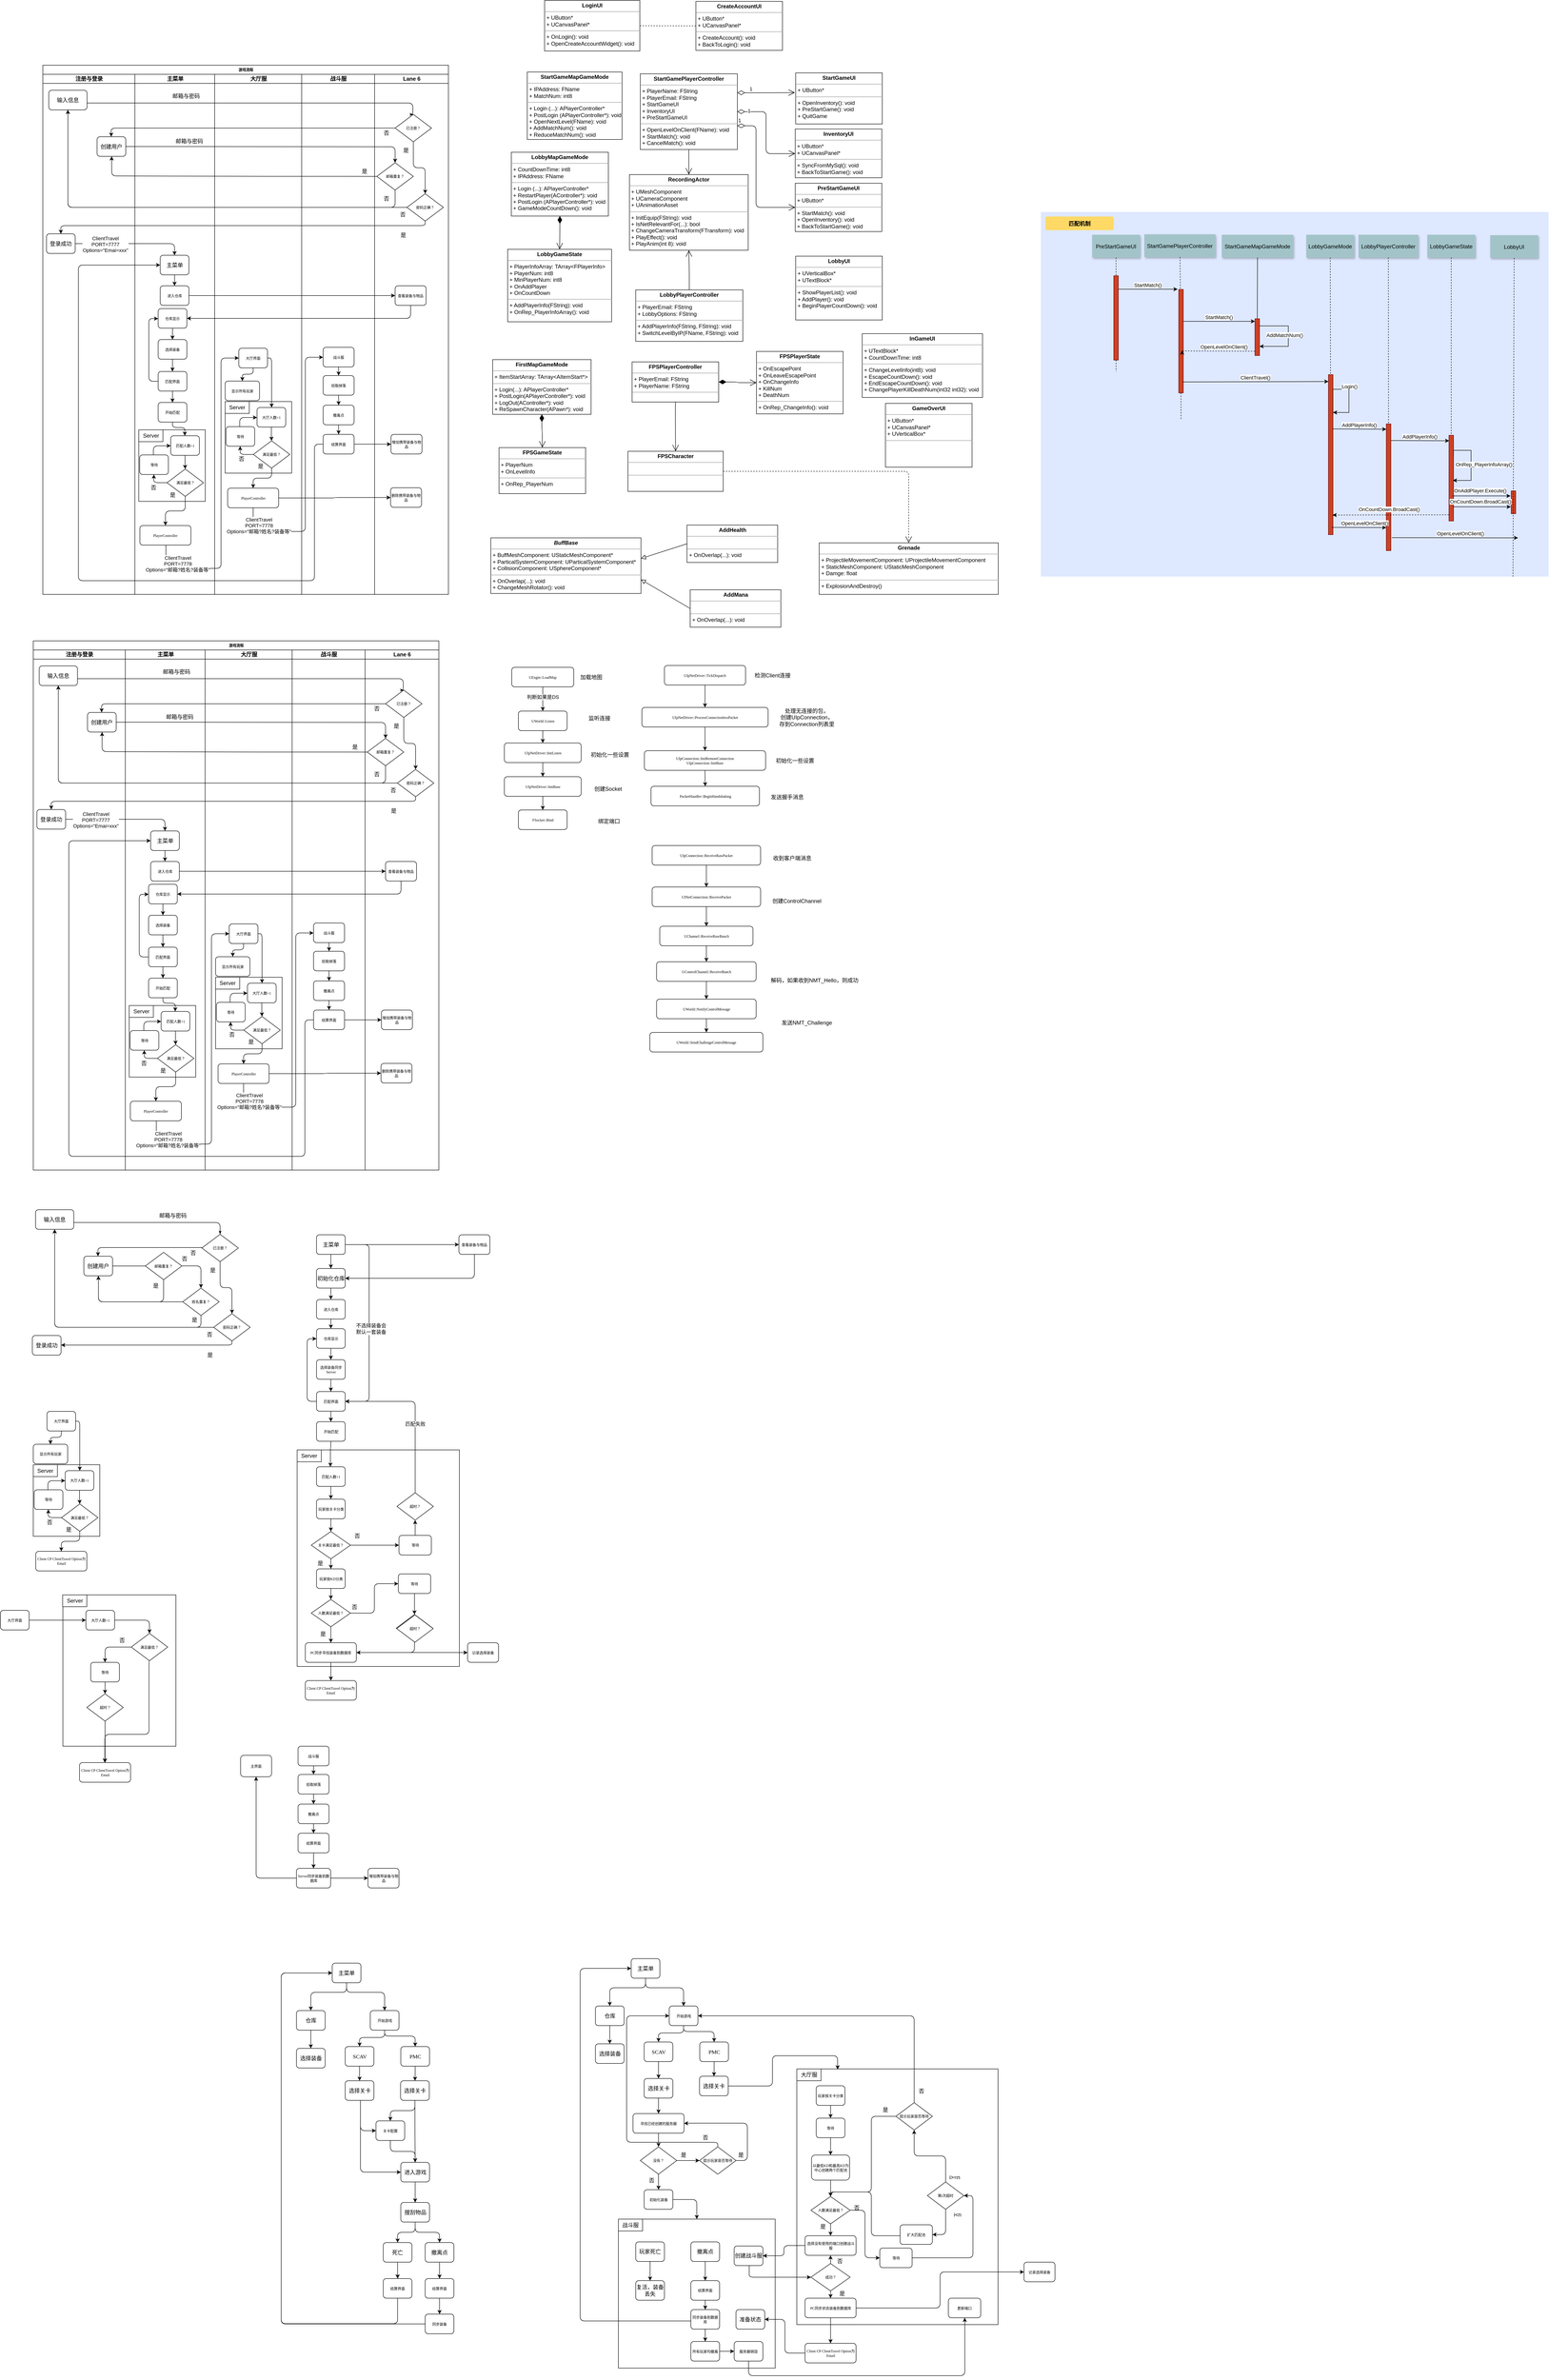 <mxfile version="14.9.5" type="github">
  <diagram name="Page-1" id="74e2e168-ea6b-b213-b513-2b3c1d86103e">
    <mxGraphModel dx="2476" dy="1550" grid="0" gridSize="1" guides="1" tooltips="1" connect="1" arrows="1" fold="1" page="0" pageScale="1" pageWidth="1100" pageHeight="850" background="none" math="0" shadow="0">
      <root>
        <mxCell id="0" />
        <mxCell id="1" parent="0" />
        <mxCell id="Km3192vs23SMteR4sLpY-510" value="" style="rounded=0;whiteSpace=wrap;html=1;" parent="1" vertex="1">
          <mxGeometry x="1323" y="4739.5" width="344" height="327" as="geometry" />
        </mxCell>
        <mxCell id="Km3192vs23SMteR4sLpY-441" value="" style="rounded=0;whiteSpace=wrap;html=1;" parent="1" vertex="1">
          <mxGeometry x="1714.5" y="4410" width="441.5" height="561" as="geometry" />
        </mxCell>
        <mxCell id="Km3192vs23SMteR4sLpY-274" value="" style="rounded=0;whiteSpace=wrap;html=1;" parent="1" vertex="1">
          <mxGeometry x="104" y="3370" width="248" height="332" as="geometry" />
        </mxCell>
        <mxCell id="77e6c97f196da883-1" value="游戏流程" style="swimlane;html=1;childLayout=stackLayout;startSize=20;rounded=0;shadow=0;labelBackgroundColor=none;strokeWidth=1;fontFamily=Verdana;fontSize=8;align=center;" parent="1" vertex="1">
          <mxGeometry x="60" y="14" width="890" height="1161" as="geometry">
            <mxRectangle x="70" y="40" width="60" height="20" as="alternateBounds" />
          </mxGeometry>
        </mxCell>
        <mxCell id="77e6c97f196da883-26" style="edgeStyle=orthogonalEdgeStyle;rounded=1;html=1;labelBackgroundColor=none;startArrow=none;startFill=0;startSize=5;endArrow=classicThin;endFill=1;endSize=5;jettySize=auto;orthogonalLoop=1;strokeWidth=1;fontFamily=Verdana;fontSize=8;entryX=0.5;entryY=0;entryDx=0;entryDy=0;" parent="77e6c97f196da883-1" source="77e6c97f196da883-8" target="6CwbQjScLUg3RIBNC60B-1" edge="1">
          <mxGeometry relative="1" as="geometry">
            <mxPoint x="613" y="83.483" as="targetPoint" />
            <Array as="points">
              <mxPoint x="812" y="83" />
              <mxPoint x="812" y="108" />
            </Array>
          </mxGeometry>
        </mxCell>
        <mxCell id="6CwbQjScLUg3RIBNC60B-108" style="edgeStyle=orthogonalEdgeStyle;rounded=1;orthogonalLoop=1;jettySize=auto;html=1;entryX=0.5;entryY=0;entryDx=0;entryDy=0;" parent="77e6c97f196da883-1" source="6CwbQjScLUg3RIBNC60B-1" target="6CwbQjScLUg3RIBNC60B-6" edge="1">
          <mxGeometry relative="1" as="geometry">
            <Array as="points">
              <mxPoint x="150" y="138" />
              <mxPoint x="150" y="157" />
            </Array>
          </mxGeometry>
        </mxCell>
        <mxCell id="6CwbQjScLUg3RIBNC60B-139" style="edgeStyle=orthogonalEdgeStyle;rounded=1;orthogonalLoop=1;jettySize=auto;html=1;entryX=0.5;entryY=0;entryDx=0;entryDy=0;exitX=1;exitY=0.5;exitDx=0;exitDy=0;" parent="77e6c97f196da883-1" source="6CwbQjScLUg3RIBNC60B-6" target="6CwbQjScLUg3RIBNC60B-128" edge="1">
          <mxGeometry relative="1" as="geometry">
            <Array as="points">
              <mxPoint x="337" y="179" />
              <mxPoint x="620" y="179" />
            </Array>
          </mxGeometry>
        </mxCell>
        <mxCell id="6CwbQjScLUg3RIBNC60B-140" style="edgeStyle=orthogonalEdgeStyle;rounded=1;orthogonalLoop=1;jettySize=auto;html=1;exitX=-0.006;exitY=0.499;exitDx=0;exitDy=0;exitPerimeter=0;" parent="77e6c97f196da883-1" source="6CwbQjScLUg3RIBNC60B-128" target="6CwbQjScLUg3RIBNC60B-6" edge="1">
          <mxGeometry relative="1" as="geometry">
            <Array as="points">
              <mxPoint x="506" y="244" />
              <mxPoint x="506" y="243" />
              <mxPoint x="151" y="243" />
            </Array>
          </mxGeometry>
        </mxCell>
        <mxCell id="6CwbQjScLUg3RIBNC60B-141" style="edgeStyle=orthogonalEdgeStyle;rounded=1;orthogonalLoop=1;jettySize=auto;html=1;entryX=0.5;entryY=1;entryDx=0;entryDy=0;exitX=0.5;exitY=1;exitDx=0;exitDy=0;" parent="77e6c97f196da883-1" source="6CwbQjScLUg3RIBNC60B-128" target="77e6c97f196da883-8" edge="1">
          <mxGeometry relative="1" as="geometry">
            <Array as="points">
              <mxPoint x="773" y="312" />
              <mxPoint x="55" y="312" />
            </Array>
          </mxGeometry>
        </mxCell>
        <mxCell id="6CwbQjScLUg3RIBNC60B-143" style="edgeStyle=orthogonalEdgeStyle;rounded=1;orthogonalLoop=1;jettySize=auto;html=1;entryX=0.5;entryY=1;entryDx=0;entryDy=0;" parent="77e6c97f196da883-1" source="6CwbQjScLUg3RIBNC60B-14" target="77e6c97f196da883-8" edge="1">
          <mxGeometry relative="1" as="geometry" />
        </mxCell>
        <mxCell id="6CwbQjScLUg3RIBNC60B-74" style="edgeStyle=orthogonalEdgeStyle;rounded=1;orthogonalLoop=1;jettySize=auto;html=1;entryX=0.5;entryY=0;entryDx=0;entryDy=0;" parent="77e6c97f196da883-1" source="6CwbQjScLUg3RIBNC60B-3" target="6CwbQjScLUg3RIBNC60B-75" edge="1">
          <mxGeometry relative="1" as="geometry">
            <mxPoint x="279" y="393" as="targetPoint" />
          </mxGeometry>
        </mxCell>
        <mxCell id="6CwbQjScLUg3RIBNC60B-76" value="ClientTravel&lt;br&gt;PORT=7777&lt;br&gt;Options=&quot;Emai=xxx&quot;" style="edgeLabel;html=1;align=center;verticalAlign=middle;resizable=0;points=[];" parent="6CwbQjScLUg3RIBNC60B-74" vertex="1" connectable="0">
          <mxGeometry x="0.138" y="2" relative="1" as="geometry">
            <mxPoint x="-73" y="3" as="offset" />
          </mxGeometry>
        </mxCell>
        <mxCell id="6CwbQjScLUg3RIBNC60B-125" style="edgeStyle=orthogonalEdgeStyle;rounded=1;orthogonalLoop=1;jettySize=auto;html=1;entryX=0.5;entryY=0;entryDx=0;entryDy=0;exitX=0.5;exitY=1;exitDx=0;exitDy=0;" parent="77e6c97f196da883-1" source="6CwbQjScLUg3RIBNC60B-14" target="6CwbQjScLUg3RIBNC60B-3" edge="1">
          <mxGeometry relative="1" as="geometry">
            <Array as="points">
              <mxPoint x="839" y="352" />
              <mxPoint x="40" y="352" />
            </Array>
          </mxGeometry>
        </mxCell>
        <mxCell id="6CwbQjScLUg3RIBNC60B-145" style="edgeStyle=orthogonalEdgeStyle;rounded=1;orthogonalLoop=1;jettySize=auto;html=1;" parent="77e6c97f196da883-1" source="6CwbQjScLUg3RIBNC60B-101" target="6CwbQjScLUg3RIBNC60B-103" edge="1">
          <mxGeometry relative="1" as="geometry" />
        </mxCell>
        <mxCell id="6CwbQjScLUg3RIBNC60B-147" style="edgeStyle=orthogonalEdgeStyle;rounded=1;orthogonalLoop=1;jettySize=auto;html=1;entryX=1;entryY=0.5;entryDx=0;entryDy=0;exitX=0.5;exitY=1;exitDx=0;exitDy=0;" parent="77e6c97f196da883-1" source="6CwbQjScLUg3RIBNC60B-103" target="6CwbQjScLUg3RIBNC60B-146" edge="1">
          <mxGeometry relative="1" as="geometry" />
        </mxCell>
        <mxCell id="6CwbQjScLUg3RIBNC60B-174" style="edgeStyle=orthogonalEdgeStyle;rounded=1;orthogonalLoop=1;jettySize=auto;html=1;entryX=0;entryY=0.5;entryDx=0;entryDy=0;" parent="77e6c97f196da883-1" source="6CwbQjScLUg3RIBNC60B-166" target="6CwbQjScLUg3RIBNC60B-173" edge="1">
          <mxGeometry relative="1" as="geometry">
            <Array as="points">
              <mxPoint x="270" y="1104" />
              <mxPoint x="391" y="1104" />
              <mxPoint x="391" y="642" />
            </Array>
          </mxGeometry>
        </mxCell>
        <mxCell id="6CwbQjScLUg3RIBNC60B-175" value="ClientTravel&lt;br&gt;PORT=7778&lt;br&gt;Options=&quot;邮箱?姓名?装备等&quot;" style="edgeLabel;html=1;align=center;verticalAlign=middle;resizable=0;points=[];" parent="6CwbQjScLUg3RIBNC60B-174" vertex="1" connectable="0">
          <mxGeometry x="-0.116" y="1" relative="1" as="geometry">
            <mxPoint x="-94" y="115" as="offset" />
          </mxGeometry>
        </mxCell>
        <mxCell id="6CwbQjScLUg3RIBNC60B-211" style="edgeStyle=orthogonalEdgeStyle;rounded=1;orthogonalLoop=1;jettySize=auto;html=1;" parent="77e6c97f196da883-1" source="6CwbQjScLUg3RIBNC60B-207" target="6CwbQjScLUg3RIBNC60B-210" edge="1">
          <mxGeometry relative="1" as="geometry" />
        </mxCell>
        <mxCell id="6CwbQjScLUg3RIBNC60B-208" style="edgeStyle=orthogonalEdgeStyle;rounded=1;orthogonalLoop=1;jettySize=auto;html=1;entryX=0;entryY=0.508;entryDx=0;entryDy=0;entryPerimeter=0;" parent="77e6c97f196da883-1" source="6CwbQjScLUg3RIBNC60B-207" target="6CwbQjScLUg3RIBNC60B-212" edge="1">
          <mxGeometry relative="1" as="geometry">
            <mxPoint x="561" y="1476.53" as="targetPoint" />
            <Array as="points">
              <mxPoint x="462" y="1023" />
              <mxPoint x="576" y="1023" />
              <mxPoint x="576" y="641" />
            </Array>
          </mxGeometry>
        </mxCell>
        <mxCell id="6CwbQjScLUg3RIBNC60B-209" value="ClientTravel&lt;br&gt;PORT=7778&lt;br&gt;Options=&quot;邮箱?姓名?装备等&quot;" style="edgeLabel;html=1;align=center;verticalAlign=middle;resizable=0;points=[];" parent="6CwbQjScLUg3RIBNC60B-208" vertex="1" connectable="0">
          <mxGeometry x="-0.116" y="1" relative="1" as="geometry">
            <mxPoint x="-101" y="80" as="offset" />
          </mxGeometry>
        </mxCell>
        <mxCell id="6CwbQjScLUg3RIBNC60B-218" style="edgeStyle=orthogonalEdgeStyle;rounded=1;orthogonalLoop=1;jettySize=auto;html=1;entryX=0;entryY=0.5;entryDx=0;entryDy=0;exitX=0;exitY=0.5;exitDx=0;exitDy=0;" parent="77e6c97f196da883-1" source="6CwbQjScLUg3RIBNC60B-219" target="6CwbQjScLUg3RIBNC60B-75" edge="1">
          <mxGeometry relative="1" as="geometry">
            <Array as="points">
              <mxPoint x="596" y="832" />
              <mxPoint x="596" y="1131" />
              <mxPoint x="78" y="1131" />
              <mxPoint x="78" y="438" />
            </Array>
          </mxGeometry>
        </mxCell>
        <mxCell id="6CwbQjScLUg3RIBNC60B-222" style="edgeStyle=orthogonalEdgeStyle;rounded=1;orthogonalLoop=1;jettySize=auto;html=1;" parent="77e6c97f196da883-1" source="6CwbQjScLUg3RIBNC60B-219" target="6CwbQjScLUg3RIBNC60B-221" edge="1">
          <mxGeometry relative="1" as="geometry" />
        </mxCell>
        <mxCell id="77e6c97f196da883-2" value="注册与登录" style="swimlane;html=1;startSize=20;" parent="77e6c97f196da883-1" vertex="1">
          <mxGeometry y="20" width="202" height="1141" as="geometry" />
        </mxCell>
        <mxCell id="77e6c97f196da883-8" value="&lt;font style=&quot;font-size: 12px&quot;&gt;输入信息&lt;/font&gt;" style="rounded=1;whiteSpace=wrap;html=1;shadow=0;labelBackgroundColor=none;strokeWidth=1;fontFamily=Verdana;fontSize=8;align=center;" parent="77e6c97f196da883-2" vertex="1">
          <mxGeometry x="13" y="35" width="84" height="43" as="geometry" />
        </mxCell>
        <mxCell id="6CwbQjScLUg3RIBNC60B-3" value="&lt;font style=&quot;font-size: 12px&quot;&gt;登录成功&lt;/font&gt;" style="rounded=1;whiteSpace=wrap;html=1;shadow=0;labelBackgroundColor=none;strokeWidth=1;fontFamily=Verdana;fontSize=8;align=center;" parent="77e6c97f196da883-2" vertex="1">
          <mxGeometry x="8" y="350" width="63" height="43" as="geometry" />
        </mxCell>
        <mxCell id="6CwbQjScLUg3RIBNC60B-6" value="&lt;font style=&quot;font-size: 12px&quot;&gt;创建用户&lt;/font&gt;" style="rounded=1;whiteSpace=wrap;html=1;shadow=0;labelBackgroundColor=none;strokeWidth=1;fontFamily=Verdana;fontSize=8;align=center;" parent="77e6c97f196da883-2" vertex="1">
          <mxGeometry x="119" y="137" width="63" height="43" as="geometry" />
        </mxCell>
        <mxCell id="77e6c97f196da883-3" value="主菜单" style="swimlane;html=1;startSize=20;" parent="77e6c97f196da883-1" vertex="1">
          <mxGeometry x="202" y="20" width="175" height="1141" as="geometry" />
        </mxCell>
        <mxCell id="6CwbQjScLUg3RIBNC60B-164" value="" style="rounded=0;whiteSpace=wrap;html=1;" parent="77e6c97f196da883-3" vertex="1">
          <mxGeometry x="8.53" y="780" width="146" height="157" as="geometry" />
        </mxCell>
        <mxCell id="6CwbQjScLUg3RIBNC60B-165" value="Server" style="rounded=0;whiteSpace=wrap;html=1;" parent="77e6c97f196da883-3" vertex="1">
          <mxGeometry x="8.53" y="780" width="53" height="26" as="geometry" />
        </mxCell>
        <mxCell id="6CwbQjScLUg3RIBNC60B-102" style="edgeStyle=orthogonalEdgeStyle;rounded=1;orthogonalLoop=1;jettySize=auto;html=1;entryX=0.5;entryY=0;entryDx=0;entryDy=0;" parent="77e6c97f196da883-3" source="6CwbQjScLUg3RIBNC60B-75" target="6CwbQjScLUg3RIBNC60B-101" edge="1">
          <mxGeometry relative="1" as="geometry" />
        </mxCell>
        <mxCell id="6CwbQjScLUg3RIBNC60B-75" value="&lt;font style=&quot;font-size: 12px&quot;&gt;主菜单&lt;/font&gt;" style="rounded=1;whiteSpace=wrap;html=1;shadow=0;labelBackgroundColor=none;strokeWidth=1;fontFamily=Verdana;fontSize=8;align=center;" parent="77e6c97f196da883-3" vertex="1">
          <mxGeometry x="55.53" y="397" width="63" height="43" as="geometry" />
        </mxCell>
        <mxCell id="6CwbQjScLUg3RIBNC60B-101" value="进入仓库" style="rounded=1;whiteSpace=wrap;html=1;shadow=0;labelBackgroundColor=none;strokeWidth=1;fontFamily=Verdana;fontSize=8;align=center;" parent="77e6c97f196da883-3" vertex="1">
          <mxGeometry x="55.53" y="464" width="63" height="43" as="geometry" />
        </mxCell>
        <mxCell id="6CwbQjScLUg3RIBNC60B-104" value="邮箱与密码" style="text;html=1;strokeColor=none;fillColor=none;align=center;verticalAlign=middle;whiteSpace=wrap;rounded=0;" parent="77e6c97f196da883-3" vertex="1">
          <mxGeometry x="79" y="38" width="67" height="20" as="geometry" />
        </mxCell>
        <mxCell id="6CwbQjScLUg3RIBNC60B-106" value="邮箱与密码" style="text;html=1;strokeColor=none;fillColor=none;align=center;verticalAlign=middle;whiteSpace=wrap;rounded=0;" parent="77e6c97f196da883-3" vertex="1">
          <mxGeometry x="86" y="137" width="67" height="20" as="geometry" />
        </mxCell>
        <mxCell id="6CwbQjScLUg3RIBNC60B-149" style="edgeStyle=orthogonalEdgeStyle;rounded=1;orthogonalLoop=1;jettySize=auto;html=1;entryX=0.5;entryY=0;entryDx=0;entryDy=0;" parent="77e6c97f196da883-3" source="6CwbQjScLUg3RIBNC60B-146" target="6CwbQjScLUg3RIBNC60B-148" edge="1">
          <mxGeometry relative="1" as="geometry" />
        </mxCell>
        <mxCell id="6CwbQjScLUg3RIBNC60B-146" value="仓库显示" style="rounded=1;whiteSpace=wrap;html=1;shadow=0;labelBackgroundColor=none;strokeWidth=1;fontFamily=Verdana;fontSize=8;align=center;" parent="77e6c97f196da883-3" vertex="1">
          <mxGeometry x="51.03" y="514" width="63" height="43" as="geometry" />
        </mxCell>
        <mxCell id="6CwbQjScLUg3RIBNC60B-151" style="edgeStyle=orthogonalEdgeStyle;rounded=1;orthogonalLoop=1;jettySize=auto;html=1;" parent="77e6c97f196da883-3" source="6CwbQjScLUg3RIBNC60B-148" target="6CwbQjScLUg3RIBNC60B-150" edge="1">
          <mxGeometry relative="1" as="geometry" />
        </mxCell>
        <mxCell id="6CwbQjScLUg3RIBNC60B-148" value="选择装备" style="rounded=1;whiteSpace=wrap;html=1;shadow=0;labelBackgroundColor=none;strokeWidth=1;fontFamily=Verdana;fontSize=8;align=center;" parent="77e6c97f196da883-3" vertex="1">
          <mxGeometry x="51.03" y="582" width="63" height="43" as="geometry" />
        </mxCell>
        <mxCell id="6CwbQjScLUg3RIBNC60B-152" style="edgeStyle=orthogonalEdgeStyle;rounded=1;orthogonalLoop=1;jettySize=auto;html=1;entryX=0;entryY=0.5;entryDx=0;entryDy=0;" parent="77e6c97f196da883-3" source="6CwbQjScLUg3RIBNC60B-150" target="6CwbQjScLUg3RIBNC60B-146" edge="1">
          <mxGeometry relative="1" as="geometry">
            <Array as="points">
              <mxPoint x="30.53" y="674" />
              <mxPoint x="30.53" y="536" />
              <mxPoint x="50.53" y="536" />
            </Array>
          </mxGeometry>
        </mxCell>
        <mxCell id="6CwbQjScLUg3RIBNC60B-150" value="匹配界面" style="rounded=1;whiteSpace=wrap;html=1;shadow=0;labelBackgroundColor=none;strokeWidth=1;fontFamily=Verdana;fontSize=8;align=center;" parent="77e6c97f196da883-3" vertex="1">
          <mxGeometry x="51.03" y="652" width="63" height="43" as="geometry" />
        </mxCell>
        <mxCell id="6CwbQjScLUg3RIBNC60B-163" style="edgeStyle=orthogonalEdgeStyle;rounded=1;orthogonalLoop=1;jettySize=auto;html=1;" parent="77e6c97f196da883-3" source="6CwbQjScLUg3RIBNC60B-154" target="6CwbQjScLUg3RIBNC60B-156" edge="1">
          <mxGeometry relative="1" as="geometry">
            <Array as="points">
              <mxPoint x="82.53" y="775" />
              <mxPoint x="109.53" y="775" />
            </Array>
          </mxGeometry>
        </mxCell>
        <mxCell id="6CwbQjScLUg3RIBNC60B-154" value="开始匹配" style="rounded=1;whiteSpace=wrap;html=1;shadow=0;labelBackgroundColor=none;strokeWidth=1;fontFamily=Verdana;fontSize=8;align=center;" parent="77e6c97f196da883-3" vertex="1">
          <mxGeometry x="51.03" y="720" width="63" height="43" as="geometry" />
        </mxCell>
        <mxCell id="6CwbQjScLUg3RIBNC60B-153" style="edgeStyle=orthogonalEdgeStyle;rounded=1;orthogonalLoop=1;jettySize=auto;html=1;entryX=0.5;entryY=0;entryDx=0;entryDy=0;" parent="77e6c97f196da883-3" source="6CwbQjScLUg3RIBNC60B-150" target="6CwbQjScLUg3RIBNC60B-154" edge="1">
          <mxGeometry relative="1" as="geometry">
            <mxPoint x="107.53" y="743" as="targetPoint" />
          </mxGeometry>
        </mxCell>
        <mxCell id="6CwbQjScLUg3RIBNC60B-156" value="匹配人数+1" style="rounded=1;whiteSpace=wrap;html=1;shadow=0;labelBackgroundColor=none;strokeWidth=1;fontFamily=Verdana;fontSize=8;align=center;" parent="77e6c97f196da883-3" vertex="1">
          <mxGeometry x="78.53" y="793" width="63" height="43" as="geometry" />
        </mxCell>
        <mxCell id="6CwbQjScLUg3RIBNC60B-161" style="edgeStyle=orthogonalEdgeStyle;rounded=1;orthogonalLoop=1;jettySize=auto;html=1;exitX=0;exitY=0.5;exitDx=0;exitDy=0;" parent="77e6c97f196da883-3" source="6CwbQjScLUg3RIBNC60B-157" target="6CwbQjScLUg3RIBNC60B-160" edge="1">
          <mxGeometry relative="1" as="geometry">
            <Array as="points">
              <mxPoint x="41.53" y="896" />
            </Array>
          </mxGeometry>
        </mxCell>
        <mxCell id="6CwbQjScLUg3RIBNC60B-167" style="edgeStyle=orthogonalEdgeStyle;rounded=1;orthogonalLoop=1;jettySize=auto;html=1;entryX=0.5;entryY=0;entryDx=0;entryDy=0;" parent="77e6c97f196da883-3" source="6CwbQjScLUg3RIBNC60B-157" target="6CwbQjScLUg3RIBNC60B-166" edge="1">
          <mxGeometry relative="1" as="geometry" />
        </mxCell>
        <mxCell id="6CwbQjScLUg3RIBNC60B-157" value="满足最低？" style="rhombus;whiteSpace=wrap;html=1;rounded=0;shadow=0;labelBackgroundColor=none;strokeWidth=1;fontFamily=Verdana;fontSize=8;align=center;" parent="77e6c97f196da883-3" vertex="1">
          <mxGeometry x="70.53" y="866" width="80" height="60" as="geometry" />
        </mxCell>
        <mxCell id="6CwbQjScLUg3RIBNC60B-159" style="edgeStyle=orthogonalEdgeStyle;rounded=1;orthogonalLoop=1;jettySize=auto;html=1;entryX=0.5;entryY=0;entryDx=0;entryDy=0;" parent="77e6c97f196da883-3" source="6CwbQjScLUg3RIBNC60B-156" target="6CwbQjScLUg3RIBNC60B-157" edge="1">
          <mxGeometry relative="1" as="geometry">
            <mxPoint x="89.03" y="857" as="targetPoint" />
          </mxGeometry>
        </mxCell>
        <mxCell id="6CwbQjScLUg3RIBNC60B-162" style="edgeStyle=orthogonalEdgeStyle;rounded=1;orthogonalLoop=1;jettySize=auto;html=1;" parent="77e6c97f196da883-3" source="6CwbQjScLUg3RIBNC60B-160" target="6CwbQjScLUg3RIBNC60B-156" edge="1">
          <mxGeometry relative="1" as="geometry">
            <Array as="points">
              <mxPoint x="40.53" y="815" />
            </Array>
          </mxGeometry>
        </mxCell>
        <mxCell id="6CwbQjScLUg3RIBNC60B-160" value="等待" style="rounded=1;whiteSpace=wrap;html=1;shadow=0;labelBackgroundColor=none;strokeWidth=1;fontFamily=Verdana;fontSize=8;align=center;" parent="77e6c97f196da883-3" vertex="1">
          <mxGeometry x="10.53" y="835" width="63" height="43" as="geometry" />
        </mxCell>
        <mxCell id="6CwbQjScLUg3RIBNC60B-166" value="PlayerController" style="rounded=1;whiteSpace=wrap;html=1;shadow=0;labelBackgroundColor=none;strokeWidth=1;fontFamily=Verdana;fontSize=8;align=center;" parent="77e6c97f196da883-3" vertex="1">
          <mxGeometry x="11" y="990" width="112" height="43" as="geometry" />
        </mxCell>
        <mxCell id="6CwbQjScLUg3RIBNC60B-171" value="否" style="text;html=1;strokeColor=none;fillColor=none;align=center;verticalAlign=middle;whiteSpace=wrap;rounded=0;" parent="77e6c97f196da883-3" vertex="1">
          <mxGeometry x="20.53" y="897" width="40" height="20" as="geometry" />
        </mxCell>
        <mxCell id="6CwbQjScLUg3RIBNC60B-172" value="是" style="text;html=1;strokeColor=none;fillColor=none;align=center;verticalAlign=middle;whiteSpace=wrap;rounded=0;" parent="77e6c97f196da883-3" vertex="1">
          <mxGeometry x="62.53" y="913" width="40" height="20" as="geometry" />
        </mxCell>
        <mxCell id="77e6c97f196da883-5" value="大厅服" style="swimlane;html=1;startSize=20;" parent="77e6c97f196da883-1" vertex="1">
          <mxGeometry x="377" y="20" width="191" height="1141" as="geometry" />
        </mxCell>
        <mxCell id="6CwbQjScLUg3RIBNC60B-181" value="" style="rounded=0;whiteSpace=wrap;html=1;" parent="77e6c97f196da883-5" vertex="1">
          <mxGeometry x="23" y="718" width="146" height="157" as="geometry" />
        </mxCell>
        <mxCell id="6CwbQjScLUg3RIBNC60B-182" value="Server" style="rounded=0;whiteSpace=wrap;html=1;" parent="77e6c97f196da883-5" vertex="1">
          <mxGeometry x="23" y="718" width="53" height="26" as="geometry" />
        </mxCell>
        <mxCell id="6CwbQjScLUg3RIBNC60B-180" style="edgeStyle=orthogonalEdgeStyle;rounded=1;orthogonalLoop=1;jettySize=auto;html=1;entryX=0.5;entryY=0;entryDx=0;entryDy=0;" parent="77e6c97f196da883-5" source="6CwbQjScLUg3RIBNC60B-173" target="6CwbQjScLUg3RIBNC60B-179" edge="1">
          <mxGeometry relative="1" as="geometry">
            <Array as="points">
              <mxPoint x="85" y="658" />
              <mxPoint x="61" y="658" />
            </Array>
          </mxGeometry>
        </mxCell>
        <mxCell id="6CwbQjScLUg3RIBNC60B-190" style="edgeStyle=orthogonalEdgeStyle;rounded=1;orthogonalLoop=1;jettySize=auto;html=1;" parent="77e6c97f196da883-5" source="6CwbQjScLUg3RIBNC60B-173" target="6CwbQjScLUg3RIBNC60B-183" edge="1">
          <mxGeometry relative="1" as="geometry">
            <Array as="points">
              <mxPoint x="125" y="623" />
            </Array>
          </mxGeometry>
        </mxCell>
        <mxCell id="6CwbQjScLUg3RIBNC60B-173" value="大厅界面" style="rounded=1;whiteSpace=wrap;html=1;shadow=0;labelBackgroundColor=none;strokeWidth=1;fontFamily=Verdana;fontSize=8;align=center;" parent="77e6c97f196da883-5" vertex="1">
          <mxGeometry x="53" y="601" width="63" height="43" as="geometry" />
        </mxCell>
        <mxCell id="6CwbQjScLUg3RIBNC60B-179" value="显示所有玩家" style="rounded=1;whiteSpace=wrap;html=1;shadow=0;labelBackgroundColor=none;strokeWidth=1;fontFamily=Verdana;fontSize=8;align=center;" parent="77e6c97f196da883-5" vertex="1">
          <mxGeometry x="23" y="673" width="75.5" height="43" as="geometry" />
        </mxCell>
        <mxCell id="6CwbQjScLUg3RIBNC60B-188" style="edgeStyle=orthogonalEdgeStyle;rounded=1;orthogonalLoop=1;jettySize=auto;html=1;entryX=0.5;entryY=0;entryDx=0;entryDy=0;" parent="77e6c97f196da883-5" source="6CwbQjScLUg3RIBNC60B-183" target="6CwbQjScLUg3RIBNC60B-185" edge="1">
          <mxGeometry relative="1" as="geometry" />
        </mxCell>
        <mxCell id="6CwbQjScLUg3RIBNC60B-183" value="大厅人数+1" style="rounded=1;whiteSpace=wrap;html=1;shadow=0;labelBackgroundColor=none;strokeWidth=1;fontFamily=Verdana;fontSize=8;align=center;" parent="77e6c97f196da883-5" vertex="1">
          <mxGeometry x="93" y="731" width="63" height="43" as="geometry" />
        </mxCell>
        <mxCell id="6CwbQjScLUg3RIBNC60B-185" value="满足最低？" style="rhombus;whiteSpace=wrap;html=1;rounded=0;shadow=0;labelBackgroundColor=none;strokeWidth=1;fontFamily=Verdana;fontSize=8;align=center;" parent="77e6c97f196da883-5" vertex="1">
          <mxGeometry x="85" y="804" width="80" height="60" as="geometry" />
        </mxCell>
        <mxCell id="6CwbQjScLUg3RIBNC60B-186" style="edgeStyle=orthogonalEdgeStyle;rounded=1;orthogonalLoop=1;jettySize=auto;html=1;" parent="77e6c97f196da883-5" source="6CwbQjScLUg3RIBNC60B-187" target="6CwbQjScLUg3RIBNC60B-183" edge="1">
          <mxGeometry relative="1" as="geometry">
            <Array as="points">
              <mxPoint x="55" y="753" />
            </Array>
          </mxGeometry>
        </mxCell>
        <mxCell id="6CwbQjScLUg3RIBNC60B-187" value="等待" style="rounded=1;whiteSpace=wrap;html=1;shadow=0;labelBackgroundColor=none;strokeWidth=1;fontFamily=Verdana;fontSize=8;align=center;" parent="77e6c97f196da883-5" vertex="1">
          <mxGeometry x="25" y="773" width="63" height="43" as="geometry" />
        </mxCell>
        <mxCell id="6CwbQjScLUg3RIBNC60B-184" style="edgeStyle=orthogonalEdgeStyle;rounded=1;orthogonalLoop=1;jettySize=auto;html=1;exitX=0;exitY=0.5;exitDx=0;exitDy=0;" parent="77e6c97f196da883-5" source="6CwbQjScLUg3RIBNC60B-185" target="6CwbQjScLUg3RIBNC60B-187" edge="1">
          <mxGeometry relative="1" as="geometry">
            <Array as="points">
              <mxPoint x="56" y="834" />
            </Array>
          </mxGeometry>
        </mxCell>
        <mxCell id="6CwbQjScLUg3RIBNC60B-204" value="否" style="text;html=1;strokeColor=none;fillColor=none;align=center;verticalAlign=middle;whiteSpace=wrap;rounded=0;" parent="77e6c97f196da883-5" vertex="1">
          <mxGeometry x="39" y="834" width="40" height="20" as="geometry" />
        </mxCell>
        <mxCell id="6CwbQjScLUg3RIBNC60B-205" value="是" style="text;html=1;strokeColor=none;fillColor=none;align=center;verticalAlign=middle;whiteSpace=wrap;rounded=0;" parent="77e6c97f196da883-5" vertex="1">
          <mxGeometry x="81" y="850" width="40" height="20" as="geometry" />
        </mxCell>
        <mxCell id="6CwbQjScLUg3RIBNC60B-206" style="edgeStyle=orthogonalEdgeStyle;rounded=1;orthogonalLoop=1;jettySize=auto;html=1;entryX=0.5;entryY=0;entryDx=0;entryDy=0;exitX=0.5;exitY=1;exitDx=0;exitDy=0;" parent="77e6c97f196da883-5" source="6CwbQjScLUg3RIBNC60B-185" target="6CwbQjScLUg3RIBNC60B-207" edge="1">
          <mxGeometry relative="1" as="geometry">
            <mxPoint x="134.034" y="838.004" as="sourcePoint" />
          </mxGeometry>
        </mxCell>
        <mxCell id="6CwbQjScLUg3RIBNC60B-207" value="PlayerController" style="rounded=1;whiteSpace=wrap;html=1;shadow=0;labelBackgroundColor=none;strokeWidth=1;fontFamily=Verdana;fontSize=8;align=center;" parent="77e6c97f196da883-5" vertex="1">
          <mxGeometry x="28.5" y="908" width="112" height="43" as="geometry" />
        </mxCell>
        <mxCell id="77e6c97f196da883-6" value="战斗服" style="swimlane;html=1;startSize=20;" parent="77e6c97f196da883-1" vertex="1">
          <mxGeometry x="568" y="20" width="160" height="1141" as="geometry" />
        </mxCell>
        <mxCell id="6CwbQjScLUg3RIBNC60B-215" style="edgeStyle=orthogonalEdgeStyle;rounded=1;orthogonalLoop=1;jettySize=auto;html=1;" parent="77e6c97f196da883-6" source="6CwbQjScLUg3RIBNC60B-212" target="6CwbQjScLUg3RIBNC60B-214" edge="1">
          <mxGeometry relative="1" as="geometry" />
        </mxCell>
        <mxCell id="6CwbQjScLUg3RIBNC60B-212" value="战斗服" style="rounded=1;whiteSpace=wrap;html=1;shadow=0;labelBackgroundColor=none;strokeWidth=1;fontFamily=Verdana;fontSize=8;align=center;" parent="77e6c97f196da883-6" vertex="1">
          <mxGeometry x="47" y="599" width="68" height="43" as="geometry" />
        </mxCell>
        <mxCell id="6CwbQjScLUg3RIBNC60B-217" style="edgeStyle=orthogonalEdgeStyle;rounded=1;orthogonalLoop=1;jettySize=auto;html=1;entryX=0.5;entryY=0;entryDx=0;entryDy=0;" parent="77e6c97f196da883-6" source="6CwbQjScLUg3RIBNC60B-214" target="6CwbQjScLUg3RIBNC60B-216" edge="1">
          <mxGeometry relative="1" as="geometry" />
        </mxCell>
        <mxCell id="6CwbQjScLUg3RIBNC60B-214" value="拾取掉落" style="rounded=1;whiteSpace=wrap;html=1;shadow=0;labelBackgroundColor=none;strokeWidth=1;fontFamily=Verdana;fontSize=8;align=center;" parent="77e6c97f196da883-6" vertex="1">
          <mxGeometry x="47" y="661" width="68" height="43" as="geometry" />
        </mxCell>
        <mxCell id="6CwbQjScLUg3RIBNC60B-220" style="edgeStyle=orthogonalEdgeStyle;rounded=1;orthogonalLoop=1;jettySize=auto;html=1;entryX=0.5;entryY=0;entryDx=0;entryDy=0;" parent="77e6c97f196da883-6" source="6CwbQjScLUg3RIBNC60B-216" target="6CwbQjScLUg3RIBNC60B-219" edge="1">
          <mxGeometry relative="1" as="geometry" />
        </mxCell>
        <mxCell id="6CwbQjScLUg3RIBNC60B-216" value="撤离点" style="rounded=1;whiteSpace=wrap;html=1;shadow=0;labelBackgroundColor=none;strokeWidth=1;fontFamily=Verdana;fontSize=8;align=center;" parent="77e6c97f196da883-6" vertex="1">
          <mxGeometry x="47" y="726" width="68" height="43" as="geometry" />
        </mxCell>
        <mxCell id="6CwbQjScLUg3RIBNC60B-219" value="结算界面" style="rounded=1;whiteSpace=wrap;html=1;shadow=0;labelBackgroundColor=none;strokeWidth=1;fontFamily=Verdana;fontSize=8;align=center;" parent="77e6c97f196da883-6" vertex="1">
          <mxGeometry x="47" y="790" width="68" height="43" as="geometry" />
        </mxCell>
        <mxCell id="77e6c97f196da883-7" value="Lane 6" style="swimlane;html=1;startSize=20;" parent="77e6c97f196da883-1" vertex="1">
          <mxGeometry x="728" y="20" width="162" height="1141" as="geometry" />
        </mxCell>
        <mxCell id="6CwbQjScLUg3RIBNC60B-4" value="是" style="text;html=1;strokeColor=none;fillColor=none;align=center;verticalAlign=middle;whiteSpace=wrap;rounded=0;" parent="77e6c97f196da883-7" vertex="1">
          <mxGeometry x="-42" y="203" width="40" height="20" as="geometry" />
        </mxCell>
        <mxCell id="6CwbQjScLUg3RIBNC60B-1" value="已注册？" style="rhombus;whiteSpace=wrap;html=1;rounded=0;shadow=0;labelBackgroundColor=none;strokeWidth=1;fontFamily=Verdana;fontSize=8;align=center;" parent="77e6c97f196da883-7" vertex="1">
          <mxGeometry x="45" y="88" width="80" height="60" as="geometry" />
        </mxCell>
        <mxCell id="6CwbQjScLUg3RIBNC60B-7" value="否" style="text;html=1;strokeColor=none;fillColor=none;align=center;verticalAlign=middle;whiteSpace=wrap;rounded=0;" parent="77e6c97f196da883-7" vertex="1">
          <mxGeometry x="6" y="119" width="40" height="20" as="geometry" />
        </mxCell>
        <mxCell id="6CwbQjScLUg3RIBNC60B-14" value="密码正确？" style="rhombus;whiteSpace=wrap;html=1;rounded=0;shadow=0;labelBackgroundColor=none;strokeWidth=1;fontFamily=Verdana;fontSize=8;align=center;" parent="77e6c97f196da883-7" vertex="1">
          <mxGeometry x="71" y="262" width="80" height="60" as="geometry" />
        </mxCell>
        <mxCell id="6CwbQjScLUg3RIBNC60B-112" style="edgeStyle=orthogonalEdgeStyle;rounded=1;orthogonalLoop=1;jettySize=auto;html=1;" parent="77e6c97f196da883-7" source="6CwbQjScLUg3RIBNC60B-1" target="6CwbQjScLUg3RIBNC60B-14" edge="1">
          <mxGeometry relative="1" as="geometry" />
        </mxCell>
        <mxCell id="6CwbQjScLUg3RIBNC60B-72" value="是" style="text;html=1;strokeColor=none;fillColor=none;align=center;verticalAlign=middle;whiteSpace=wrap;rounded=0;" parent="77e6c97f196da883-7" vertex="1">
          <mxGeometry x="49" y="157" width="40" height="20" as="geometry" />
        </mxCell>
        <mxCell id="6CwbQjScLUg3RIBNC60B-128" value="邮箱重复？" style="rhombus;whiteSpace=wrap;html=1;rounded=0;shadow=0;labelBackgroundColor=none;strokeWidth=1;fontFamily=Verdana;fontSize=8;align=center;" parent="77e6c97f196da883-7" vertex="1">
          <mxGeometry x="5" y="194" width="80" height="60" as="geometry" />
        </mxCell>
        <mxCell id="6CwbQjScLUg3RIBNC60B-97" value="否" style="text;html=1;strokeColor=none;fillColor=none;align=center;verticalAlign=middle;whiteSpace=wrap;rounded=0;" parent="77e6c97f196da883-7" vertex="1">
          <mxGeometry x="42" y="298" width="40" height="20" as="geometry" />
        </mxCell>
        <mxCell id="6CwbQjScLUg3RIBNC60B-126" value="是" style="text;html=1;strokeColor=none;fillColor=none;align=center;verticalAlign=middle;whiteSpace=wrap;rounded=0;" parent="77e6c97f196da883-7" vertex="1">
          <mxGeometry x="43" y="343" width="40" height="20" as="geometry" />
        </mxCell>
        <mxCell id="6CwbQjScLUg3RIBNC60B-142" value="否" style="text;html=1;strokeColor=none;fillColor=none;align=center;verticalAlign=middle;whiteSpace=wrap;rounded=0;" parent="77e6c97f196da883-7" vertex="1">
          <mxGeometry x="6" y="263" width="40" height="20" as="geometry" />
        </mxCell>
        <mxCell id="6CwbQjScLUg3RIBNC60B-103" value="查看装备与物品" style="rounded=1;whiteSpace=wrap;html=1;shadow=0;labelBackgroundColor=none;strokeWidth=1;fontFamily=Verdana;fontSize=8;align=center;" parent="77e6c97f196da883-7" vertex="1">
          <mxGeometry x="45" y="464" width="68" height="43" as="geometry" />
        </mxCell>
        <mxCell id="6CwbQjScLUg3RIBNC60B-210" value="删除携带装备与物品" style="rounded=1;whiteSpace=wrap;html=1;shadow=0;labelBackgroundColor=none;strokeWidth=1;fontFamily=Verdana;fontSize=8;align=center;" parent="77e6c97f196da883-7" vertex="1">
          <mxGeometry x="35" y="907" width="68" height="43" as="geometry" />
        </mxCell>
        <mxCell id="6CwbQjScLUg3RIBNC60B-221" value="增加携带装备与物品" style="rounded=1;whiteSpace=wrap;html=1;shadow=0;labelBackgroundColor=none;strokeWidth=1;fontFamily=Verdana;fontSize=8;align=center;" parent="77e6c97f196da883-7" vertex="1">
          <mxGeometry x="36" y="790" width="68" height="43" as="geometry" />
        </mxCell>
        <mxCell id="EtimwzDRSTyJN3MFVOT7-100" value="" style="group" parent="1" vertex="1" connectable="0">
          <mxGeometry x="1043" y="-128" width="1113.5" height="1375" as="geometry" />
        </mxCell>
        <mxCell id="6CwbQjScLUg3RIBNC60B-288" value="&lt;p style=&quot;margin: 0px ; margin-top: 4px ; text-align: center&quot;&gt;&lt;b&gt;StartGameMapGameMode&lt;/b&gt;&lt;/p&gt;&lt;hr size=&quot;1&quot;&gt;&lt;p style=&quot;margin: 0px ; margin-left: 4px&quot;&gt;+ IPAddress: FName&lt;br&gt;+ MatchNum: int8&lt;/p&gt;&lt;hr size=&quot;1&quot;&gt;&lt;p style=&quot;margin: 0px ; margin-left: 4px&quot;&gt;+ Login (...): APlayerController*&lt;br&gt;+ PostLogin (APlayerController*): void&lt;/p&gt;&lt;p style=&quot;margin: 0px ; margin-left: 4px&quot;&gt;+ OpenNextLevel(FName): void&lt;/p&gt;&lt;p style=&quot;margin: 0px ; margin-left: 4px&quot;&gt;+ AddMatchNum(): void&lt;/p&gt;&lt;p style=&quot;margin: 0px ; margin-left: 4px&quot;&gt;+ ReduceMatchNum(): void&lt;/p&gt;" style="verticalAlign=top;align=left;overflow=fill;fontSize=12;fontFamily=Helvetica;html=1;rounded=0;shadow=0;comic=0;labelBackgroundColor=none;strokeWidth=1" parent="EtimwzDRSTyJN3MFVOT7-100" vertex="1">
          <mxGeometry x="80" y="157" width="208" height="148" as="geometry" />
        </mxCell>
        <mxCell id="6CwbQjScLUg3RIBNC60B-302" value="&lt;p style=&quot;margin: 0px ; margin-top: 4px ; text-align: center&quot;&gt;&lt;b&gt;StartGamePlayerController&lt;/b&gt;&lt;/p&gt;&lt;hr size=&quot;1&quot;&gt;&lt;p style=&quot;margin: 0px ; margin-left: 4px&quot;&gt;+ PlayerName: FString&lt;br&gt;+ PlayerEmail: FString&lt;/p&gt;&lt;p style=&quot;margin: 0px ; margin-left: 4px&quot;&gt;+ StartGameUI&lt;/p&gt;&lt;p style=&quot;margin: 0px ; margin-left: 4px&quot;&gt;+ InventoryUI&lt;/p&gt;&lt;p style=&quot;margin: 0px ; margin-left: 4px&quot;&gt;+ PreStartGameUI&lt;/p&gt;&lt;hr size=&quot;1&quot;&gt;&lt;p style=&quot;margin: 0px ; margin-left: 4px&quot;&gt;+ OpenLevelOnClient(FName): void&lt;br&gt;+ StartMatch(): void&lt;/p&gt;&lt;p style=&quot;margin: 0px ; margin-left: 4px&quot;&gt;+ CancelMatch(): void&lt;/p&gt;" style="verticalAlign=top;align=left;overflow=fill;fontSize=12;fontFamily=Helvetica;html=1;rounded=0;shadow=0;comic=0;labelBackgroundColor=none;strokeWidth=1" parent="EtimwzDRSTyJN3MFVOT7-100" vertex="1">
          <mxGeometry x="328" y="161" width="213" height="166" as="geometry" />
        </mxCell>
        <mxCell id="6CwbQjScLUg3RIBNC60B-303" value="&lt;p style=&quot;margin: 0px ; margin-top: 4px ; text-align: center&quot;&gt;&lt;b&gt;LobbyMapGameMode&lt;/b&gt;&lt;/p&gt;&lt;hr size=&quot;1&quot;&gt;&lt;p style=&quot;margin: 0px ; margin-left: 4px&quot;&gt;+ CountDownTime: int8&lt;br&gt;+ IPAddress: FName&lt;/p&gt;&lt;hr size=&quot;1&quot;&gt;&lt;p style=&quot;margin: 0px ; margin-left: 4px&quot;&gt;+ Login (...): APlayerController*&lt;/p&gt;&lt;p style=&quot;margin: 0px ; margin-left: 4px&quot;&gt;+ RestartPlayer(AController*): void&lt;br&gt;+ PostLogin (APlayerController*): void&lt;/p&gt;&lt;p style=&quot;margin: 0px ; margin-left: 4px&quot;&gt;+ GameModeCountDown(): void&lt;/p&gt;" style="verticalAlign=top;align=left;overflow=fill;fontSize=12;fontFamily=Helvetica;html=1;rounded=0;shadow=0;comic=0;labelBackgroundColor=none;strokeWidth=1" parent="EtimwzDRSTyJN3MFVOT7-100" vertex="1">
          <mxGeometry x="45" y="333" width="213" height="140" as="geometry" />
        </mxCell>
        <mxCell id="6CwbQjScLUg3RIBNC60B-304" value="&lt;p style=&quot;margin: 0px ; margin-top: 4px ; text-align: center&quot;&gt;&lt;b&gt;LobbyPlayerController&lt;/b&gt;&lt;/p&gt;&lt;hr size=&quot;1&quot;&gt;&lt;p style=&quot;margin: 0px ; margin-left: 4px&quot;&gt;+ PlayerEmail: FString&lt;/p&gt;&lt;p style=&quot;margin: 0px ; margin-left: 4px&quot;&gt;+ LobbyOptions: FString&lt;/p&gt;&lt;hr size=&quot;1&quot;&gt;&lt;p style=&quot;margin: 0px ; margin-left: 4px&quot;&gt;+ AddPlayerInfo(FString, FString): void&lt;/p&gt;&lt;p style=&quot;margin: 0px ; margin-left: 4px&quot;&gt;+ SwitchLevelByIP(FName, FString): void&lt;/p&gt;" style="verticalAlign=top;align=left;overflow=fill;fontSize=12;fontFamily=Helvetica;html=1;rounded=0;shadow=0;comic=0;labelBackgroundColor=none;strokeWidth=1" parent="EtimwzDRSTyJN3MFVOT7-100" vertex="1">
          <mxGeometry x="318" y="635" width="235" height="113" as="geometry" />
        </mxCell>
        <mxCell id="6CwbQjScLUg3RIBNC60B-305" value="&lt;p style=&quot;margin: 0px ; margin-top: 4px ; text-align: center&quot;&gt;&lt;b&gt;LobbyGameState&lt;/b&gt;&lt;/p&gt;&lt;hr size=&quot;1&quot;&gt;&lt;p style=&quot;margin: 0px ; margin-left: 4px&quot;&gt;+ PlayerInfoArray: TArray&amp;lt;FPlayerInfo&amp;gt;&lt;/p&gt;&lt;p style=&quot;margin: 0px ; margin-left: 4px&quot;&gt;+ PlayerNum: int8&lt;/p&gt;&lt;p style=&quot;margin: 0px ; margin-left: 4px&quot;&gt;+ MinPlayerNum: int8&lt;/p&gt;&lt;p style=&quot;margin: 0px ; margin-left: 4px&quot;&gt;+ OnAddPlayer&lt;/p&gt;&lt;p style=&quot;margin: 0px ; margin-left: 4px&quot;&gt;+ OnCountDown&lt;/p&gt;&lt;hr size=&quot;1&quot;&gt;&lt;p style=&quot;margin: 0px ; margin-left: 4px&quot;&gt;+ AddPlayerInfo(FString): void&lt;/p&gt;&lt;p style=&quot;margin: 0px ; margin-left: 4px&quot;&gt;+ OnRep_PlayerInfoArray(): void&lt;/p&gt;" style="verticalAlign=top;align=left;overflow=fill;fontSize=12;fontFamily=Helvetica;html=1;rounded=0;shadow=0;comic=0;labelBackgroundColor=none;strokeWidth=1" parent="EtimwzDRSTyJN3MFVOT7-100" vertex="1">
          <mxGeometry x="37" y="546" width="228" height="159" as="geometry" />
        </mxCell>
        <mxCell id="6CwbQjScLUg3RIBNC60B-379" style="edgeStyle=orthogonalEdgeStyle;rounded=1;orthogonalLoop=1;jettySize=auto;html=1;entryX=0.5;entryY=0;entryDx=0;entryDy=0;startArrow=diamondThin;startFill=1;endArrow=open;endFill=0;startSize=14;endSize=12;strokeColor=#000000;" parent="EtimwzDRSTyJN3MFVOT7-100" source="6CwbQjScLUg3RIBNC60B-303" target="6CwbQjScLUg3RIBNC60B-305" edge="1">
          <mxGeometry relative="1" as="geometry" />
        </mxCell>
        <mxCell id="6CwbQjScLUg3RIBNC60B-306" value="&lt;p style=&quot;margin: 0px ; margin-top: 4px ; text-align: center&quot;&gt;&lt;b&gt;FirstMapGameMode&lt;/b&gt;&lt;/p&gt;&lt;hr size=&quot;1&quot;&gt;&lt;p style=&quot;margin: 0px ; margin-left: 4px&quot;&gt;+ ItemStartArray: TArray&amp;lt;AItemStart*&amp;gt;&lt;/p&gt;&lt;hr size=&quot;1&quot;&gt;&lt;p style=&quot;margin: 0px ; margin-left: 4px&quot;&gt;+ Login(...): APlayerController*&lt;br&gt;+ PostLogin(APlayerController*): void&lt;br&gt;&lt;/p&gt;&lt;p style=&quot;margin: 0px ; margin-left: 4px&quot;&gt;+ LogOut(AController*): void&lt;/p&gt;&lt;p style=&quot;margin: 0px ; margin-left: 4px&quot;&gt;+ ReSpawnCharacter(APawn*): void&lt;/p&gt;" style="verticalAlign=top;align=left;overflow=fill;fontSize=12;fontFamily=Helvetica;html=1;rounded=0;shadow=0;comic=0;labelBackgroundColor=none;strokeWidth=1" parent="EtimwzDRSTyJN3MFVOT7-100" vertex="1">
          <mxGeometry x="4" y="788" width="216" height="120" as="geometry" />
        </mxCell>
        <mxCell id="6CwbQjScLUg3RIBNC60B-307" value="&lt;p style=&quot;margin: 0px ; margin-top: 4px ; text-align: center&quot;&gt;&lt;b&gt;FPSPlayerController&lt;/b&gt;&lt;/p&gt;&lt;hr size=&quot;1&quot;&gt;&lt;p style=&quot;margin: 0px ; margin-left: 4px&quot;&gt;+ PlayerEmail: FString&lt;/p&gt;&lt;p style=&quot;margin: 0px ; margin-left: 4px&quot;&gt;+ PlayerName: FString&lt;/p&gt;&lt;hr size=&quot;1&quot;&gt;&lt;p style=&quot;margin: 0px ; margin-left: 4px&quot;&gt;&lt;br&gt;&lt;/p&gt;" style="verticalAlign=top;align=left;overflow=fill;fontSize=12;fontFamily=Helvetica;html=1;rounded=0;shadow=0;comic=0;labelBackgroundColor=none;strokeWidth=1" parent="EtimwzDRSTyJN3MFVOT7-100" vertex="1">
          <mxGeometry x="310" y="793" width="190" height="88" as="geometry" />
        </mxCell>
        <mxCell id="6CwbQjScLUg3RIBNC60B-308" value="&lt;p style=&quot;margin: 0px ; margin-top: 4px ; text-align: center&quot;&gt;&lt;b&gt;FPSGameState&lt;/b&gt;&lt;/p&gt;&lt;hr size=&quot;1&quot;&gt;&lt;p style=&quot;margin: 0px ; margin-left: 4px&quot;&gt;+ PlayerNum&lt;/p&gt;&lt;p style=&quot;margin: 0px ; margin-left: 4px&quot;&gt;+ OnLevelInfo&lt;/p&gt;&lt;hr size=&quot;1&quot;&gt;&lt;p style=&quot;margin: 0px ; margin-left: 4px&quot;&gt;+ OnRep_PlayerNum&lt;/p&gt;" style="verticalAlign=top;align=left;overflow=fill;fontSize=12;fontFamily=Helvetica;html=1;rounded=0;shadow=0;comic=0;labelBackgroundColor=none;strokeWidth=1" parent="EtimwzDRSTyJN3MFVOT7-100" vertex="1">
          <mxGeometry x="18" y="981" width="190" height="101" as="geometry" />
        </mxCell>
        <mxCell id="6CwbQjScLUg3RIBNC60B-380" style="edgeStyle=orthogonalEdgeStyle;rounded=1;orthogonalLoop=1;jettySize=auto;html=1;startArrow=diamondThin;startFill=1;endArrow=open;endFill=0;startSize=14;endSize=12;strokeColor=#000000;" parent="EtimwzDRSTyJN3MFVOT7-100" source="6CwbQjScLUg3RIBNC60B-306" target="6CwbQjScLUg3RIBNC60B-308" edge="1">
          <mxGeometry relative="1" as="geometry" />
        </mxCell>
        <mxCell id="6CwbQjScLUg3RIBNC60B-309" value="&lt;p style=&quot;margin: 0px ; margin-top: 4px ; text-align: center&quot;&gt;&lt;b&gt;FPSPlayerState&lt;/b&gt;&lt;/p&gt;&lt;hr size=&quot;1&quot;&gt;&lt;p style=&quot;margin: 0px ; margin-left: 4px&quot;&gt;+ OnEscapePoint&lt;br&gt;&lt;/p&gt;&lt;p style=&quot;margin: 0px ; margin-left: 4px&quot;&gt;+ OnLeaveEscapePoint&lt;/p&gt;&lt;p style=&quot;margin: 0px ; margin-left: 4px&quot;&gt;+ OnChangeInfo&lt;/p&gt;&lt;p style=&quot;margin: 0px ; margin-left: 4px&quot;&gt;+ KillNum&lt;/p&gt;&lt;p style=&quot;margin: 0px ; margin-left: 4px&quot;&gt;+ DeathNum&lt;/p&gt;&lt;hr size=&quot;1&quot;&gt;&lt;p style=&quot;margin: 0px ; margin-left: 4px&quot;&gt;+ OnRep_ChangeInfo(): void&lt;/p&gt;" style="verticalAlign=top;align=left;overflow=fill;fontSize=12;fontFamily=Helvetica;html=1;rounded=0;shadow=0;comic=0;labelBackgroundColor=none;strokeWidth=1" parent="EtimwzDRSTyJN3MFVOT7-100" vertex="1">
          <mxGeometry x="583" y="770" width="190" height="137" as="geometry" />
        </mxCell>
        <mxCell id="6CwbQjScLUg3RIBNC60B-377" style="edgeStyle=orthogonalEdgeStyle;rounded=1;orthogonalLoop=1;jettySize=auto;html=1;endArrow=open;endFill=0;startSize=14;endSize=12;strokeColor=#000000;startArrow=diamondThin;startFill=1;" parent="EtimwzDRSTyJN3MFVOT7-100" source="6CwbQjScLUg3RIBNC60B-307" target="6CwbQjScLUg3RIBNC60B-309" edge="1">
          <mxGeometry relative="1" as="geometry" />
        </mxCell>
        <mxCell id="6CwbQjScLUg3RIBNC60B-310" value="&lt;p style=&quot;margin: 0px ; margin-top: 4px ; text-align: center&quot;&gt;&lt;b&gt;LoginUI&lt;/b&gt;&lt;/p&gt;&lt;hr size=&quot;1&quot;&gt;&lt;p style=&quot;margin: 0px ; margin-left: 4px&quot;&gt;+ UButton*&lt;br&gt;+ UCanvasPanel*&lt;/p&gt;&lt;hr size=&quot;1&quot;&gt;&lt;p style=&quot;margin: 0px ; margin-left: 4px&quot;&gt;+ OnLogin(): void&lt;br&gt;+ OpenCreateAccountWidget(): void&lt;/p&gt;" style="verticalAlign=top;align=left;overflow=fill;fontSize=12;fontFamily=Helvetica;html=1;rounded=0;shadow=0;comic=0;labelBackgroundColor=none;strokeWidth=1" parent="EtimwzDRSTyJN3MFVOT7-100" vertex="1">
          <mxGeometry x="118" width="209" height="111" as="geometry" />
        </mxCell>
        <mxCell id="6CwbQjScLUg3RIBNC60B-311" value="&lt;p style=&quot;margin: 0px ; margin-top: 4px ; text-align: center&quot;&gt;&lt;b&gt;StartGameUI&lt;/b&gt;&lt;/p&gt;&lt;hr size=&quot;1&quot;&gt;&lt;p style=&quot;margin: 0px ; margin-left: 4px&quot;&gt;+ UButton*&lt;/p&gt;&lt;hr size=&quot;1&quot;&gt;&lt;p style=&quot;margin: 0px ; margin-left: 4px&quot;&gt;+ OpenInventory(): void&lt;/p&gt;&lt;p style=&quot;margin: 0px ; margin-left: 4px&quot;&gt;+ PreStartGame(): void&lt;/p&gt;&lt;p style=&quot;margin: 0px ; margin-left: 4px&quot;&gt;+ QuitGame&lt;/p&gt;" style="verticalAlign=top;align=left;overflow=fill;fontSize=12;fontFamily=Helvetica;html=1;rounded=0;shadow=0;comic=0;labelBackgroundColor=none;strokeWidth=1" parent="EtimwzDRSTyJN3MFVOT7-100" vertex="1">
          <mxGeometry x="669" y="159" width="190" height="112" as="geometry" />
        </mxCell>
        <mxCell id="6CwbQjScLUg3RIBNC60B-312" value="&lt;p style=&quot;margin: 0px ; margin-top: 4px ; text-align: center&quot;&gt;&lt;b&gt;PreStartGameUI&lt;/b&gt;&lt;/p&gt;&lt;hr size=&quot;1&quot;&gt;&lt;p style=&quot;margin: 0px ; margin-left: 4px&quot;&gt;+ UButton*&lt;/p&gt;&lt;hr size=&quot;1&quot;&gt;&lt;p style=&quot;margin: 0px ; margin-left: 4px&quot;&gt;+ StartMatch(): void&lt;/p&gt;&lt;p style=&quot;margin: 0px ; margin-left: 4px&quot;&gt;+ OpenInventory(): void&lt;/p&gt;&lt;p style=&quot;margin: 0px ; margin-left: 4px&quot;&gt;+ BackToStartGame(): void&lt;/p&gt;" style="verticalAlign=top;align=left;overflow=fill;fontSize=12;fontFamily=Helvetica;html=1;rounded=0;shadow=0;comic=0;labelBackgroundColor=none;strokeWidth=1" parent="EtimwzDRSTyJN3MFVOT7-100" vertex="1">
          <mxGeometry x="668" y="401" width="190" height="106" as="geometry" />
        </mxCell>
        <mxCell id="6CwbQjScLUg3RIBNC60B-313" value="&lt;p style=&quot;margin: 0px ; margin-top: 4px ; text-align: center&quot;&gt;&lt;b&gt;InventoryUI&lt;/b&gt;&lt;/p&gt;&lt;hr size=&quot;1&quot;&gt;&lt;p style=&quot;margin: 0px ; margin-left: 4px&quot;&gt;+ UButton*&lt;/p&gt;&lt;p style=&quot;margin: 0px ; margin-left: 4px&quot;&gt;+ UCanvasPanel*&lt;/p&gt;&lt;hr size=&quot;1&quot;&gt;&lt;p style=&quot;margin: 0px ; margin-left: 4px&quot;&gt;+ SyncFromMySql(): void&lt;/p&gt;&lt;p style=&quot;margin: 0px ; margin-left: 4px&quot;&gt;+ BackToStartGame(): void&lt;/p&gt;" style="verticalAlign=top;align=left;overflow=fill;fontSize=12;fontFamily=Helvetica;html=1;rounded=0;shadow=0;comic=0;labelBackgroundColor=none;strokeWidth=1" parent="EtimwzDRSTyJN3MFVOT7-100" vertex="1">
          <mxGeometry x="668" y="282" width="190" height="107" as="geometry" />
        </mxCell>
        <mxCell id="6CwbQjScLUg3RIBNC60B-314" value="&lt;p style=&quot;margin: 0px ; margin-top: 4px ; text-align: center&quot;&gt;&lt;b&gt;LobbyUI&lt;/b&gt;&lt;/p&gt;&lt;hr size=&quot;1&quot;&gt;&lt;p style=&quot;margin: 0px ; margin-left: 4px&quot;&gt;+ UVerticalBox*&lt;/p&gt;&lt;p style=&quot;margin: 0px ; margin-left: 4px&quot;&gt;+ UTextBlock*&lt;/p&gt;&lt;hr size=&quot;1&quot;&gt;&lt;p style=&quot;margin: 0px ; margin-left: 4px&quot;&gt;+ ShowPlayerList(): void&lt;/p&gt;&lt;p style=&quot;margin: 0px ; margin-left: 4px&quot;&gt;+ AddPlayer(): void&lt;/p&gt;&lt;p style=&quot;margin: 0px ; margin-left: 4px&quot;&gt;+ BeginPlayerCountDown(): void&lt;/p&gt;" style="verticalAlign=top;align=left;overflow=fill;fontSize=12;fontFamily=Helvetica;html=1;rounded=0;shadow=0;comic=0;labelBackgroundColor=none;strokeWidth=1" parent="EtimwzDRSTyJN3MFVOT7-100" vertex="1">
          <mxGeometry x="669" y="561" width="190" height="140" as="geometry" />
        </mxCell>
        <mxCell id="6CwbQjScLUg3RIBNC60B-315" value="&lt;p style=&quot;margin: 0px ; margin-top: 4px ; text-align: center&quot;&gt;&lt;b&gt;InGameUI&lt;/b&gt;&lt;/p&gt;&lt;hr size=&quot;1&quot;&gt;&lt;p style=&quot;margin: 0px ; margin-left: 4px&quot;&gt;+ UTextBlock*&lt;/p&gt;&lt;p style=&quot;margin: 0px ; margin-left: 4px&quot;&gt;+ CountDownTime: int8&lt;/p&gt;&lt;hr size=&quot;1&quot;&gt;&lt;p style=&quot;margin: 0px ; margin-left: 4px&quot;&gt;+ ChangeLevelInfo(int8): void&lt;/p&gt;&lt;p style=&quot;margin: 0px ; margin-left: 4px&quot;&gt;+ EscapeCountDown(): void&lt;/p&gt;&lt;p style=&quot;margin: 0px ; margin-left: 4px&quot;&gt;+ EndEscapeCountDown(): void&lt;/p&gt;&lt;p style=&quot;margin: 0px ; margin-left: 4px&quot;&gt;+ ChangePlayerKillDeathNum(int32 int32): void&lt;/p&gt;" style="verticalAlign=top;align=left;overflow=fill;fontSize=12;fontFamily=Helvetica;html=1;rounded=0;shadow=0;comic=0;labelBackgroundColor=none;strokeWidth=1" parent="EtimwzDRSTyJN3MFVOT7-100" vertex="1">
          <mxGeometry x="815" y="731" width="264" height="140" as="geometry" />
        </mxCell>
        <mxCell id="6CwbQjScLUg3RIBNC60B-316" value="&lt;p style=&quot;margin: 0px ; margin-top: 4px ; text-align: center&quot;&gt;&lt;b&gt;GameOverUI&lt;/b&gt;&lt;/p&gt;&lt;hr size=&quot;1&quot;&gt;&lt;p style=&quot;margin: 0px ; margin-left: 4px&quot;&gt;+ UButton*&lt;/p&gt;&lt;p style=&quot;margin: 0px ; margin-left: 4px&quot;&gt;+ UCanvasPanel*&lt;/p&gt;&lt;p style=&quot;margin: 0px ; margin-left: 4px&quot;&gt;+ UVerticalBox*&lt;/p&gt;&lt;hr size=&quot;1&quot;&gt;&lt;p style=&quot;margin: 0px ; margin-left: 4px&quot;&gt;&lt;br&gt;&lt;/p&gt;" style="verticalAlign=top;align=left;overflow=fill;fontSize=12;fontFamily=Helvetica;html=1;rounded=0;shadow=0;comic=0;labelBackgroundColor=none;strokeWidth=1" parent="EtimwzDRSTyJN3MFVOT7-100" vertex="1">
          <mxGeometry x="866" y="884" width="190" height="140" as="geometry" />
        </mxCell>
        <mxCell id="6CwbQjScLUg3RIBNC60B-317" value="&lt;p style=&quot;margin: 0px ; margin-top: 4px ; text-align: center&quot;&gt;&lt;b&gt;CreateAccountUI&lt;/b&gt;&lt;/p&gt;&lt;hr size=&quot;1&quot;&gt;&lt;p style=&quot;margin: 0px ; margin-left: 4px&quot;&gt;+ UButton*&lt;br&gt;+ UCanvasPanel*&lt;br&gt;&lt;/p&gt;&lt;hr size=&quot;1&quot;&gt;&lt;p style=&quot;margin: 0px ; margin-left: 4px&quot;&gt;+ CreateAccount(): void&lt;br&gt;+ BackToLogin(): void&lt;/p&gt;" style="verticalAlign=top;align=left;overflow=fill;fontSize=12;fontFamily=Helvetica;html=1;rounded=0;shadow=0;comic=0;labelBackgroundColor=none;strokeWidth=1" parent="EtimwzDRSTyJN3MFVOT7-100" vertex="1">
          <mxGeometry x="450" y="2" width="190" height="107.5" as="geometry" />
        </mxCell>
        <mxCell id="6CwbQjScLUg3RIBNC60B-326" value="&amp;nbsp;" style="endArrow=none;html=1;rounded=0;align=center;verticalAlign=bottom;dashed=1;endFill=0;labelBackgroundColor=none;entryX=0;entryY=0.5;entryDx=0;entryDy=0;exitX=1;exitY=0.5;exitDx=0;exitDy=0;" parent="EtimwzDRSTyJN3MFVOT7-100" source="6CwbQjScLUg3RIBNC60B-310" target="6CwbQjScLUg3RIBNC60B-317" edge="1">
          <mxGeometry x="-0.808" y="15" relative="1" as="geometry">
            <mxPoint x="313" y="118" as="sourcePoint" />
            <mxPoint x="473" y="118" as="targetPoint" />
            <mxPoint as="offset" />
          </mxGeometry>
        </mxCell>
        <mxCell id="6CwbQjScLUg3RIBNC60B-346" value="1" style="endArrow=open;html=1;endSize=12;startArrow=diamondThin;startSize=14;startFill=0;edgeStyle=orthogonalEdgeStyle;align=left;verticalAlign=bottom;entryX=0;entryY=0.5;entryDx=0;entryDy=0;exitX=1;exitY=0.5;exitDx=0;exitDy=0;" parent="EtimwzDRSTyJN3MFVOT7-100" source="6CwbQjScLUg3RIBNC60B-302" target="6CwbQjScLUg3RIBNC60B-313" edge="1">
          <mxGeometry x="-0.815" y="-7" relative="1" as="geometry">
            <mxPoint x="541" y="245" as="sourcePoint" />
            <mxPoint x="716" y="353" as="targetPoint" />
            <Array as="points">
              <mxPoint x="604" y="244" />
              <mxPoint x="604" y="336" />
              <mxPoint x="668" y="336" />
            </Array>
            <mxPoint as="offset" />
          </mxGeometry>
        </mxCell>
        <mxCell id="6CwbQjScLUg3RIBNC60B-348" value="1" style="endArrow=open;html=1;endSize=12;startArrow=diamondThin;startSize=14;startFill=0;edgeStyle=orthogonalEdgeStyle;align=left;verticalAlign=bottom;entryX=0;entryY=0.5;entryDx=0;entryDy=0;exitX=1;exitY=0.686;exitDx=0;exitDy=0;exitPerimeter=0;" parent="EtimwzDRSTyJN3MFVOT7-100" source="6CwbQjScLUg3RIBNC60B-302" target="6CwbQjScLUg3RIBNC60B-312" edge="1">
          <mxGeometry x="-1" y="3" relative="1" as="geometry">
            <mxPoint x="542" y="246" as="sourcePoint" />
            <mxPoint x="668" y="392" as="targetPoint" />
            <Array as="points">
              <mxPoint x="582" y="275" />
              <mxPoint x="582" y="454" />
            </Array>
          </mxGeometry>
        </mxCell>
        <mxCell id="6CwbQjScLUg3RIBNC60B-349" value="&lt;p style=&quot;margin: 0px ; margin-top: 4px ; text-align: center&quot;&gt;&lt;b&gt;RecordingActor&lt;/b&gt;&lt;/p&gt;&lt;hr size=&quot;1&quot;&gt;&lt;p style=&quot;margin: 0px ; margin-left: 4px&quot;&gt;+ UMeshComponent&lt;/p&gt;&lt;p style=&quot;margin: 0px ; margin-left: 4px&quot;&gt;+ UCameraComponent&lt;/p&gt;&lt;p style=&quot;margin: 0px ; margin-left: 4px&quot;&gt;+ UAnimationAsset&lt;/p&gt;&lt;hr size=&quot;1&quot;&gt;&lt;p style=&quot;margin: 0px ; margin-left: 4px&quot;&gt;+ InitEquip(FString): void&lt;/p&gt;&lt;p style=&quot;margin: 0px ; margin-left: 4px&quot;&gt;+ IsNetRelevantFor(...): bool&lt;/p&gt;&lt;p style=&quot;margin: 0px ; margin-left: 4px&quot;&gt;+ ChangeCameraTransform(FTransform): void&lt;/p&gt;&lt;p style=&quot;margin: 0px ; margin-left: 4px&quot;&gt;+ PlayEffect(): void&lt;/p&gt;&lt;p style=&quot;margin: 0px ; margin-left: 4px&quot;&gt;+ PlayAnim(int 8): void&lt;/p&gt;" style="verticalAlign=top;align=left;overflow=fill;fontSize=12;fontFamily=Helvetica;html=1;rounded=0;shadow=0;comic=0;labelBackgroundColor=none;strokeWidth=1" parent="EtimwzDRSTyJN3MFVOT7-100" vertex="1">
          <mxGeometry x="304.25" y="382" width="260.5" height="166" as="geometry" />
        </mxCell>
        <mxCell id="6CwbQjScLUg3RIBNC60B-350" value="" style="edgeStyle=orthogonalEdgeStyle;rounded=1;orthogonalLoop=1;jettySize=auto;html=1;endArrow=open;endFill=0;endSize=12;startSize=14;" parent="EtimwzDRSTyJN3MFVOT7-100" source="6CwbQjScLUg3RIBNC60B-302" target="6CwbQjScLUg3RIBNC60B-349" edge="1">
          <mxGeometry relative="1" as="geometry" />
        </mxCell>
        <mxCell id="6CwbQjScLUg3RIBNC60B-372" style="edgeStyle=orthogonalEdgeStyle;rounded=1;orthogonalLoop=1;jettySize=auto;html=1;endArrow=open;endFill=0;startSize=14;endSize=12;strokeColor=#000000;" parent="EtimwzDRSTyJN3MFVOT7-100" source="6CwbQjScLUg3RIBNC60B-304" target="6CwbQjScLUg3RIBNC60B-349" edge="1">
          <mxGeometry relative="1" as="geometry" />
        </mxCell>
        <mxCell id="6CwbQjScLUg3RIBNC60B-352" value="1" style="endArrow=open;html=1;endSize=12;startArrow=diamondThin;startSize=14;startFill=0;edgeStyle=orthogonalEdgeStyle;align=left;verticalAlign=bottom;entryX=-0.01;entryY=0.385;entryDx=0;entryDy=0;exitX=1;exitY=0.25;exitDx=0;exitDy=0;entryPerimeter=0;" parent="EtimwzDRSTyJN3MFVOT7-100" source="6CwbQjScLUg3RIBNC60B-302" target="6CwbQjScLUg3RIBNC60B-311" edge="1">
          <mxGeometry x="-0.603" relative="1" as="geometry">
            <mxPoint x="542" y="245" as="sourcePoint" />
            <mxPoint x="668" y="392" as="targetPoint" />
            <Array as="points">
              <mxPoint x="605" y="202" />
              <mxPoint x="675" y="203" />
            </Array>
            <mxPoint as="offset" />
          </mxGeometry>
        </mxCell>
        <mxCell id="6CwbQjScLUg3RIBNC60B-354" value="&lt;p style=&quot;margin: 0px ; margin-top: 4px ; text-align: center&quot;&gt;&lt;b&gt;&lt;i&gt;BuffBase&lt;/i&gt;&lt;/b&gt;&lt;/p&gt;&lt;hr size=&quot;1&quot;&gt;&lt;p style=&quot;margin: 0px ; margin-left: 4px&quot;&gt;+ BuffMeshComponent: UStaticMeshComponent*&lt;/p&gt;&lt;p style=&quot;margin: 0px ; margin-left: 4px&quot;&gt;+ ParticalSystemComponent: UParticalSystemComponent*&lt;/p&gt;&lt;p style=&quot;margin: 0px ; margin-left: 4px&quot;&gt;+ CollisionComponent: USphereComponent*&lt;/p&gt;&lt;hr size=&quot;1&quot;&gt;&lt;p style=&quot;margin: 0px ; margin-left: 4px&quot;&gt;+ OnOverlap(...): void&lt;/p&gt;&lt;p style=&quot;margin: 0px ; margin-left: 4px&quot;&gt;+ ChangeMeshRotator(): void&lt;/p&gt;" style="verticalAlign=top;align=left;overflow=fill;fontSize=12;fontFamily=Helvetica;html=1;rounded=0;shadow=0;comic=0;labelBackgroundColor=none;strokeWidth=1" parent="EtimwzDRSTyJN3MFVOT7-100" vertex="1">
          <mxGeometry y="1179" width="329.5" height="122" as="geometry" />
        </mxCell>
        <mxCell id="6CwbQjScLUg3RIBNC60B-355" value="&lt;p style=&quot;margin: 0px ; margin-top: 4px ; text-align: center&quot;&gt;&lt;b&gt;AddHealth&lt;/b&gt;&lt;/p&gt;&lt;hr size=&quot;1&quot;&gt;&lt;p style=&quot;margin: 0px ; margin-left: 4px&quot;&gt;&lt;br&gt;&lt;/p&gt;&lt;hr size=&quot;1&quot;&gt;&lt;p style=&quot;margin: 0px ; margin-left: 4px&quot;&gt;+ OnOverlap(...): void&lt;/p&gt;" style="verticalAlign=top;align=left;overflow=fill;fontSize=12;fontFamily=Helvetica;html=1;rounded=0;shadow=0;comic=0;labelBackgroundColor=none;strokeWidth=1" parent="EtimwzDRSTyJN3MFVOT7-100" vertex="1">
          <mxGeometry x="430.5" y="1151" width="199" height="82" as="geometry" />
        </mxCell>
        <mxCell id="6CwbQjScLUg3RIBNC60B-356" value="&lt;p style=&quot;margin: 0px ; margin-top: 4px ; text-align: center&quot;&gt;&lt;b&gt;AddMana&lt;/b&gt;&lt;/p&gt;&lt;hr size=&quot;1&quot;&gt;&lt;p style=&quot;margin: 0px ; margin-left: 4px&quot;&gt;&lt;br&gt;&lt;/p&gt;&lt;hr size=&quot;1&quot;&gt;&lt;p style=&quot;margin: 0px ; margin-left: 4px&quot;&gt;+ OnOverlap(...): void&lt;/p&gt;" style="verticalAlign=top;align=left;overflow=fill;fontSize=12;fontFamily=Helvetica;html=1;rounded=0;shadow=0;comic=0;labelBackgroundColor=none;strokeWidth=1" parent="EtimwzDRSTyJN3MFVOT7-100" vertex="1">
          <mxGeometry x="437.5" y="1293" width="199" height="82" as="geometry" />
        </mxCell>
        <mxCell id="6CwbQjScLUg3RIBNC60B-357" value="" style="endArrow=block;html=1;rounded=1;align=center;verticalAlign=bottom;endFill=0;labelBackgroundColor=none;endSize=8;entryX=1;entryY=0.371;entryDx=0;entryDy=0;entryPerimeter=0;exitX=0;exitY=0.5;exitDx=0;exitDy=0;" parent="EtimwzDRSTyJN3MFVOT7-100" source="6CwbQjScLUg3RIBNC60B-355" target="6CwbQjScLUg3RIBNC60B-354" edge="1">
          <mxGeometry relative="1" as="geometry">
            <mxPoint x="282.5" y="1329" as="sourcePoint" />
            <mxPoint x="442.5" y="1329" as="targetPoint" />
          </mxGeometry>
        </mxCell>
        <mxCell id="6CwbQjScLUg3RIBNC60B-359" value="" style="endArrow=block;html=1;rounded=1;align=center;verticalAlign=bottom;endFill=0;labelBackgroundColor=none;endSize=8;entryX=1;entryY=0.75;entryDx=0;entryDy=0;exitX=0;exitY=0.5;exitDx=0;exitDy=0;" parent="EtimwzDRSTyJN3MFVOT7-100" source="6CwbQjScLUg3RIBNC60B-356" target="6CwbQjScLUg3RIBNC60B-354" edge="1">
          <mxGeometry relative="1" as="geometry">
            <mxPoint x="431.5" y="1193" as="sourcePoint" />
            <mxPoint x="330.5" y="1225.262" as="targetPoint" />
          </mxGeometry>
        </mxCell>
        <mxCell id="6CwbQjScLUg3RIBNC60B-361" value="&lt;p style=&quot;margin: 0px ; margin-top: 4px ; text-align: center&quot;&gt;&lt;b&gt;Grenade&lt;/b&gt;&lt;/p&gt;&lt;hr size=&quot;1&quot;&gt;&lt;p style=&quot;margin: 0px ; margin-left: 4px&quot;&gt;+ ProjectileMovementComponent: UProjectileMovementComponent&lt;br&gt;&lt;/p&gt;&lt;p style=&quot;margin: 0px ; margin-left: 4px&quot;&gt;+ StaticMeshComponent: UStaticMeshComponent&lt;/p&gt;&lt;p style=&quot;margin: 0px ; margin-left: 4px&quot;&gt;+ Damge: float&lt;/p&gt;&lt;hr size=&quot;1&quot;&gt;&lt;p style=&quot;margin: 0px ; margin-left: 4px&quot;&gt;+ ExplosionAndDestroy()&lt;/p&gt;" style="verticalAlign=top;align=left;overflow=fill;fontSize=12;fontFamily=Helvetica;html=1;rounded=0;shadow=0;comic=0;labelBackgroundColor=none;strokeWidth=1" parent="EtimwzDRSTyJN3MFVOT7-100" vertex="1">
          <mxGeometry x="720.5" y="1190" width="393" height="113" as="geometry" />
        </mxCell>
        <mxCell id="6CwbQjScLUg3RIBNC60B-381" style="edgeStyle=orthogonalEdgeStyle;rounded=1;orthogonalLoop=1;jettySize=auto;html=1;startArrow=none;startFill=0;endArrow=open;endFill=0;startSize=14;endSize=12;strokeColor=#000000;dashed=1;" parent="EtimwzDRSTyJN3MFVOT7-100" source="6CwbQjScLUg3RIBNC60B-375" target="6CwbQjScLUg3RIBNC60B-361" edge="1">
          <mxGeometry relative="1" as="geometry" />
        </mxCell>
        <mxCell id="6CwbQjScLUg3RIBNC60B-375" value="&lt;p style=&quot;margin: 0px ; margin-top: 4px ; text-align: center&quot;&gt;&lt;b&gt;FPSCharacter&lt;/b&gt;&lt;/p&gt;&lt;hr size=&quot;1&quot;&gt;&lt;p style=&quot;margin: 0px ; margin-left: 4px&quot;&gt;&lt;br&gt;&lt;/p&gt;&lt;hr size=&quot;1&quot;&gt;&lt;p style=&quot;margin: 0px ; margin-left: 4px&quot;&gt;&lt;br&gt;&lt;/p&gt;" style="verticalAlign=top;align=left;overflow=fill;fontSize=12;fontFamily=Helvetica;html=1;rounded=0;shadow=0;comic=0;labelBackgroundColor=none;strokeWidth=1" parent="EtimwzDRSTyJN3MFVOT7-100" vertex="1">
          <mxGeometry x="301" y="989" width="209" height="88" as="geometry" />
        </mxCell>
        <mxCell id="6CwbQjScLUg3RIBNC60B-376" style="edgeStyle=orthogonalEdgeStyle;rounded=1;orthogonalLoop=1;jettySize=auto;html=1;entryX=0.5;entryY=0;entryDx=0;entryDy=0;endArrow=open;endFill=0;startSize=14;endSize=12;strokeColor=#000000;" parent="EtimwzDRSTyJN3MFVOT7-100" source="6CwbQjScLUg3RIBNC60B-307" target="6CwbQjScLUg3RIBNC60B-375" edge="1">
          <mxGeometry relative="1" as="geometry" />
        </mxCell>
        <mxCell id="EtimwzDRSTyJN3MFVOT7-101" value="" style="group" parent="1" vertex="1" connectable="0">
          <mxGeometry x="2250" y="336" width="1114" height="802" as="geometry" />
        </mxCell>
        <mxCell id="EtimwzDRSTyJN3MFVOT7-99" value="" style="group" parent="EtimwzDRSTyJN3MFVOT7-101" vertex="1" connectable="0">
          <mxGeometry width="1114" height="800" as="geometry" />
        </mxCell>
        <mxCell id="EtimwzDRSTyJN3MFVOT7-1" value="" style="fillColor=#DEE8FF;strokeColor=none" parent="EtimwzDRSTyJN3MFVOT7-99" vertex="1">
          <mxGeometry width="1114" height="800" as="geometry" />
        </mxCell>
        <mxCell id="EtimwzDRSTyJN3MFVOT7-93" value="" style="fillColor=#CC4125;strokeColor=#660000" parent="EtimwzDRSTyJN3MFVOT7-99" vertex="1">
          <mxGeometry x="1032" y="612" width="10" height="50" as="geometry" />
        </mxCell>
        <mxCell id="EtimwzDRSTyJN3MFVOT7-4" value="" style="fillColor=#CC4125;strokeColor=#660000" parent="EtimwzDRSTyJN3MFVOT7-99" vertex="1">
          <mxGeometry x="160" y="140" width="10" height="185" as="geometry" />
        </mxCell>
        <mxCell id="EtimwzDRSTyJN3MFVOT7-6" value="PreStartGameUI" style="shadow=1;fillColor=#A2C4C9;strokeColor=none" parent="EtimwzDRSTyJN3MFVOT7-99" vertex="1">
          <mxGeometry x="112.5" y="50" width="105" height="50" as="geometry" />
        </mxCell>
        <mxCell id="EtimwzDRSTyJN3MFVOT7-7" value="" style="fillColor=#CC4125;strokeColor=#660000" parent="EtimwzDRSTyJN3MFVOT7-99" vertex="1">
          <mxGeometry x="302.5" y="170" width="10" height="227" as="geometry" />
        </mxCell>
        <mxCell id="EtimwzDRSTyJN3MFVOT7-8" value="StartGamePlayerController" style="shadow=1;fillColor=#A2C4C9;strokeColor=none" parent="EtimwzDRSTyJN3MFVOT7-99" vertex="1">
          <mxGeometry x="227" y="49" width="156" height="50" as="geometry" />
        </mxCell>
        <mxCell id="EtimwzDRSTyJN3MFVOT7-9" value="" style="edgeStyle=none;endArrow=none;dashed=1;rounded=0;" parent="EtimwzDRSTyJN3MFVOT7-99" source="EtimwzDRSTyJN3MFVOT7-8" target="EtimwzDRSTyJN3MFVOT7-7" edge="1">
          <mxGeometry x="232.335" y="155" width="100" height="100" as="geometry">
            <mxPoint x="307.259" y="100" as="sourcePoint" />
            <mxPoint x="307.576" y="155" as="targetPoint" />
          </mxGeometry>
        </mxCell>
        <mxCell id="EtimwzDRSTyJN3MFVOT7-10" value="StartMatch()" style="edgeStyle=none;verticalLabelPosition=top;verticalAlign=bottom;rounded=0;" parent="EtimwzDRSTyJN3MFVOT7-99" edge="1">
          <mxGeometry x="180" y="82" width="100" height="100" as="geometry">
            <mxPoint x="170" y="169.5" as="sourcePoint" />
            <mxPoint x="300" y="169.5" as="targetPoint" />
          </mxGeometry>
        </mxCell>
        <mxCell id="EtimwzDRSTyJN3MFVOT7-14" value="StartGameMapGameMode" style="shadow=1;fillColor=#A2C4C9;strokeColor=none" parent="EtimwzDRSTyJN3MFVOT7-99" vertex="1">
          <mxGeometry x="397" y="50" width="156.72" height="50" as="geometry" />
        </mxCell>
        <mxCell id="EtimwzDRSTyJN3MFVOT7-15" value="" style="edgeStyle=none;endArrow=none;rounded=0;" parent="EtimwzDRSTyJN3MFVOT7-99" source="EtimwzDRSTyJN3MFVOT7-14" target="EtimwzDRSTyJN3MFVOT7-16" edge="1">
          <mxGeometry x="397.043" y="260" width="100" height="100" as="geometry">
            <mxPoint x="474.543" y="210" as="sourcePoint" />
            <mxPoint x="474.543" y="230" as="targetPoint" />
          </mxGeometry>
        </mxCell>
        <mxCell id="EtimwzDRSTyJN3MFVOT7-16" value="" style="fillColor=#CC4125;strokeColor=#660000" parent="EtimwzDRSTyJN3MFVOT7-99" vertex="1">
          <mxGeometry x="469.78" y="234.39" width="10" height="80.61" as="geometry" />
        </mxCell>
        <mxCell id="EtimwzDRSTyJN3MFVOT7-17" value="StartMatch()" style="edgeStyle=elbowEdgeStyle;elbow=vertical;verticalLabelPosition=top;verticalAlign=bottom;rounded=0;" parent="EtimwzDRSTyJN3MFVOT7-99" source="EtimwzDRSTyJN3MFVOT7-7" target="EtimwzDRSTyJN3MFVOT7-16" edge="1">
          <mxGeometry x="310" y="280" width="100" height="100" as="geometry">
            <mxPoint x="310" y="380" as="sourcePoint" />
            <mxPoint x="410" y="280" as="targetPoint" />
            <Array as="points">
              <mxPoint x="403" y="240" />
            </Array>
          </mxGeometry>
        </mxCell>
        <mxCell id="EtimwzDRSTyJN3MFVOT7-18" value="" style="fillColor=#CC4125;strokeColor=#660000" parent="EtimwzDRSTyJN3MFVOT7-99" vertex="1">
          <mxGeometry x="631" y="357" width="10" height="351" as="geometry" />
        </mxCell>
        <mxCell id="EtimwzDRSTyJN3MFVOT7-19" value="LobbyGameMode" style="shadow=1;fillColor=#A2C4C9;strokeColor=none" parent="EtimwzDRSTyJN3MFVOT7-99" vertex="1">
          <mxGeometry x="582.5" y="50" width="105" height="50" as="geometry" />
        </mxCell>
        <mxCell id="EtimwzDRSTyJN3MFVOT7-20" value="" style="edgeStyle=none;endArrow=none;dashed=1;rounded=0;" parent="EtimwzDRSTyJN3MFVOT7-99" source="EtimwzDRSTyJN3MFVOT7-19" target="EtimwzDRSTyJN3MFVOT7-18" edge="1">
          <mxGeometry x="574.488" y="165" width="100" height="100" as="geometry">
            <mxPoint x="634.653" y="100" as="sourcePoint" />
            <mxPoint x="634.653" y="250" as="targetPoint" />
          </mxGeometry>
        </mxCell>
        <mxCell id="EtimwzDRSTyJN3MFVOT7-21" value="LobbyPlayerController" style="shadow=1;fillColor=#A2C4C9;strokeColor=none" parent="EtimwzDRSTyJN3MFVOT7-99" vertex="1">
          <mxGeometry x="697" y="50" width="131" height="50" as="geometry" />
        </mxCell>
        <mxCell id="EtimwzDRSTyJN3MFVOT7-22" value="" style="edgeStyle=none;endArrow=none;dashed=1;rounded=0;" parent="EtimwzDRSTyJN3MFVOT7-99" source="EtimwzDRSTyJN3MFVOT7-21" target="EtimwzDRSTyJN3MFVOT7-23" edge="1">
          <mxGeometry x="687.335" y="155" width="100" height="100" as="geometry">
            <mxPoint x="762.259" y="100" as="sourcePoint" />
            <mxPoint x="762.576" y="155" as="targetPoint" />
          </mxGeometry>
        </mxCell>
        <mxCell id="EtimwzDRSTyJN3MFVOT7-23" value="" style="fillColor=#CC4125;strokeColor=#660000" parent="EtimwzDRSTyJN3MFVOT7-99" vertex="1">
          <mxGeometry x="758" y="465" width="10" height="278" as="geometry" />
        </mxCell>
        <mxCell id="EtimwzDRSTyJN3MFVOT7-24" value="AddMatchNum()" style="edgeStyle=elbowEdgeStyle;elbow=vertical;verticalLabelPosition=top;verticalAlign=bottom;rounded=0;entryX=1;entryY=0.75;entryDx=0;entryDy=0;exitX=0.912;exitY=0.194;exitDx=0;exitDy=0;exitPerimeter=0;" parent="EtimwzDRSTyJN3MFVOT7-99" source="EtimwzDRSTyJN3MFVOT7-16" target="EtimwzDRSTyJN3MFVOT7-16" edge="1">
          <mxGeometry x="-13" y="-3069" width="100" height="100" as="geometry">
            <mxPoint x="500" y="360" as="sourcePoint" />
            <mxPoint x="600" y="260" as="targetPoint" />
            <Array as="points">
              <mxPoint x="543" y="319" />
              <mxPoint x="550" y="260" />
            </Array>
            <mxPoint x="56" y="7" as="offset" />
          </mxGeometry>
        </mxCell>
        <mxCell id="EtimwzDRSTyJN3MFVOT7-26" value="LobbyGameState" style="shadow=1;fillColor=#A2C4C9;strokeColor=none" parent="EtimwzDRSTyJN3MFVOT7-99" vertex="1">
          <mxGeometry x="848" y="50" width="105" height="50" as="geometry" />
        </mxCell>
        <mxCell id="EtimwzDRSTyJN3MFVOT7-27" value="" style="edgeStyle=elbowEdgeStyle;elbow=horizontal;endArrow=none;dashed=1;rounded=0;" parent="EtimwzDRSTyJN3MFVOT7-99" source="EtimwzDRSTyJN3MFVOT7-6" target="EtimwzDRSTyJN3MFVOT7-4" edge="1">
          <mxGeometry x="190.0" y="300" width="100" height="100" as="geometry">
            <mxPoint x="190.0" y="400" as="sourcePoint" />
            <mxPoint x="290" y="300" as="targetPoint" />
          </mxGeometry>
        </mxCell>
        <mxCell id="EtimwzDRSTyJN3MFVOT7-35" value="             OpenLevelOnClient()" style="edgeStyle=elbowEdgeStyle;elbow=vertical;dashed=1;verticalLabelPosition=top;verticalAlign=bottom;align=right;rounded=0;exitX=-0.003;exitY=0.883;exitDx=0;exitDy=0;exitPerimeter=0;" parent="EtimwzDRSTyJN3MFVOT7-99" source="EtimwzDRSTyJN3MFVOT7-16" edge="1">
          <mxGeometry x="-13" y="-3069" width="100" height="100" as="geometry">
            <mxPoint x="460" y="300" as="sourcePoint" />
            <mxPoint x="310" y="304" as="targetPoint" />
            <Array as="points" />
            <mxPoint x="66" as="offset" />
          </mxGeometry>
        </mxCell>
        <mxCell id="EtimwzDRSTyJN3MFVOT7-36" value="" style="edgeStyle=none;dashed=1;endArrow=none;rounded=0;" parent="EtimwzDRSTyJN3MFVOT7-99" source="EtimwzDRSTyJN3MFVOT7-4" edge="1">
          <mxGeometry x="10" y="290" width="100" height="100" as="geometry">
            <mxPoint x="10" y="390" as="sourcePoint" />
            <mxPoint x="165" y="350" as="targetPoint" />
          </mxGeometry>
        </mxCell>
        <mxCell id="EtimwzDRSTyJN3MFVOT7-40" value="" style="fillColor=#CC4125;strokeColor=#660000" parent="EtimwzDRSTyJN3MFVOT7-99" vertex="1">
          <mxGeometry x="895.5" y="490" width="10" height="188" as="geometry" />
        </mxCell>
        <mxCell id="EtimwzDRSTyJN3MFVOT7-41" value="" style="edgeStyle=none;endArrow=none;dashed=1;rounded=0;" parent="EtimwzDRSTyJN3MFVOT7-99" source="EtimwzDRSTyJN3MFVOT7-26" target="EtimwzDRSTyJN3MFVOT7-40" edge="1">
          <mxGeometry x="852.071" y="195" width="100" height="100" as="geometry">
            <mxPoint x="927.236" y="140" as="sourcePoint" />
            <mxPoint x="927.236" y="319.394" as="targetPoint" />
          </mxGeometry>
        </mxCell>
        <mxCell id="EtimwzDRSTyJN3MFVOT7-43" value="" style="edgeStyle=none;endArrow=none;dashed=1;rounded=0;" parent="EtimwzDRSTyJN3MFVOT7-99" source="EtimwzDRSTyJN3MFVOT7-7" edge="1">
          <mxGeometry x="336.571" y="329.697" width="100" height="100" as="geometry">
            <mxPoint x="411.736" y="274.697" as="sourcePoint" />
            <mxPoint x="307.5" y="454.167" as="targetPoint" />
          </mxGeometry>
        </mxCell>
        <mxCell id="EtimwzDRSTyJN3MFVOT7-58" value="OnAddPlayer.Execute()" style="edgeStyle=elbowEdgeStyle;elbow=vertical;verticalLabelPosition=bottom;verticalAlign=bottom;rounded=0;entryX=-0.141;entryY=0.229;entryDx=0;entryDy=0;entryPerimeter=0;" parent="EtimwzDRSTyJN3MFVOT7-99" target="EtimwzDRSTyJN3MFVOT7-93" edge="1">
          <mxGeometry x="-13" y="-3069" width="100" height="100" as="geometry">
            <mxPoint x="904" y="624" as="sourcePoint" />
            <mxPoint x="1013" y="618" as="targetPoint" />
            <Array as="points">
              <mxPoint x="981" y="623" />
              <mxPoint x="965" y="618" />
            </Array>
            <mxPoint x="-3" y="-3" as="offset" />
          </mxGeometry>
        </mxCell>
        <mxCell id="EtimwzDRSTyJN3MFVOT7-59" value="匹配机制" style="rounded=1;fontStyle=1;fillColor=#FFD966;strokeColor=none" parent="EtimwzDRSTyJN3MFVOT7-99" vertex="1">
          <mxGeometry x="10" y="10" width="150" height="30" as="geometry" />
        </mxCell>
        <mxCell id="EtimwzDRSTyJN3MFVOT7-76" value="ClientTravel()" style="edgeStyle=elbowEdgeStyle;elbow=vertical;verticalLabelPosition=top;verticalAlign=bottom;rounded=0;exitX=0.85;exitY=0.894;exitDx=0;exitDy=0;exitPerimeter=0;" parent="EtimwzDRSTyJN3MFVOT7-99" source="EtimwzDRSTyJN3MFVOT7-7" edge="1">
          <mxGeometry x="313.5" y="413" width="100" height="100" as="geometry">
            <mxPoint x="316" y="373.0" as="sourcePoint" />
            <mxPoint x="631" y="372" as="targetPoint" />
            <Array as="points">
              <mxPoint x="603" y="372" />
              <mxPoint x="406.5" y="373" />
            </Array>
          </mxGeometry>
        </mxCell>
        <mxCell id="EtimwzDRSTyJN3MFVOT7-83" style="edgeStyle=orthogonalEdgeStyle;rounded=0;orthogonalLoop=1;jettySize=auto;html=1;exitX=1;exitY=0.25;exitDx=0;exitDy=0;" parent="EtimwzDRSTyJN3MFVOT7-99" source="EtimwzDRSTyJN3MFVOT7-18" target="EtimwzDRSTyJN3MFVOT7-18" edge="1">
          <mxGeometry relative="1" as="geometry">
            <Array as="points">
              <mxPoint x="676" y="389" />
              <mxPoint x="676" y="440" />
            </Array>
          </mxGeometry>
        </mxCell>
        <mxCell id="EtimwzDRSTyJN3MFVOT7-84" value="Login()" style="edgeLabel;html=1;align=center;verticalAlign=middle;resizable=0;points=[];" parent="EtimwzDRSTyJN3MFVOT7-83" vertex="1" connectable="0">
          <mxGeometry x="0.047" relative="1" as="geometry">
            <mxPoint x="1" y="-8" as="offset" />
          </mxGeometry>
        </mxCell>
        <mxCell id="EtimwzDRSTyJN3MFVOT7-86" value="AddPlayerInfo()" style="edgeStyle=elbowEdgeStyle;elbow=vertical;verticalLabelPosition=top;verticalAlign=bottom;rounded=0;" parent="EtimwzDRSTyJN3MFVOT7-99" edge="1">
          <mxGeometry x="598.22" y="516.67" width="100" height="100" as="geometry">
            <mxPoint x="640" y="476" as="sourcePoint" />
            <mxPoint x="758" y="476.67" as="targetPoint" />
            <Array as="points">
              <mxPoint x="691.22" y="476.67" />
            </Array>
          </mxGeometry>
        </mxCell>
        <mxCell id="EtimwzDRSTyJN3MFVOT7-87" value="AddPlayerInfo()" style="edgeStyle=elbowEdgeStyle;elbow=vertical;verticalLabelPosition=top;verticalAlign=bottom;rounded=0;" parent="EtimwzDRSTyJN3MFVOT7-99" edge="1">
          <mxGeometry x="726.22" y="542.06" width="100" height="100" as="geometry">
            <mxPoint x="768" y="501.39" as="sourcePoint" />
            <mxPoint x="896" y="503" as="targetPoint" />
            <Array as="points">
              <mxPoint x="819.22" y="502.06" />
            </Array>
          </mxGeometry>
        </mxCell>
        <mxCell id="EtimwzDRSTyJN3MFVOT7-88" style="edgeStyle=orthogonalEdgeStyle;rounded=0;orthogonalLoop=1;jettySize=auto;html=1;exitX=1;exitY=0.25;exitDx=0;exitDy=0;" parent="EtimwzDRSTyJN3MFVOT7-99" source="EtimwzDRSTyJN3MFVOT7-40" edge="1">
          <mxGeometry relative="1" as="geometry">
            <mxPoint x="904" y="589" as="targetPoint" />
            <Array as="points">
              <mxPoint x="944" y="523" />
              <mxPoint x="944" y="589" />
            </Array>
          </mxGeometry>
        </mxCell>
        <mxCell id="EtimwzDRSTyJN3MFVOT7-89" value="OnRep_PlayerInfoArray()" style="edgeLabel;html=1;align=center;verticalAlign=middle;resizable=0;points=[];" parent="EtimwzDRSTyJN3MFVOT7-88" vertex="1" connectable="0">
          <mxGeometry x="0.12" y="-1" relative="1" as="geometry">
            <mxPoint x="29" y="-6" as="offset" />
          </mxGeometry>
        </mxCell>
        <mxCell id="EtimwzDRSTyJN3MFVOT7-91" value="LobbyUI" style="shadow=1;fillColor=#A2C4C9;strokeColor=none" parent="EtimwzDRSTyJN3MFVOT7-99" vertex="1">
          <mxGeometry x="986" y="51" width="105" height="50" as="geometry" />
        </mxCell>
        <mxCell id="EtimwzDRSTyJN3MFVOT7-94" value="OnCountDown.BroadCast()" style="edgeStyle=elbowEdgeStyle;elbow=vertical;verticalLabelPosition=bottom;verticalAlign=bottom;rounded=0;entryX=-0.079;entryY=0.702;entryDx=0;entryDy=0;entryPerimeter=0;" parent="EtimwzDRSTyJN3MFVOT7-99" target="EtimwzDRSTyJN3MFVOT7-93" edge="1">
          <mxGeometry x="-11.5" y="-3055.25" width="100" height="100" as="geometry">
            <mxPoint x="905" y="648" as="sourcePoint" />
            <mxPoint x="1032.9" y="637.67" as="targetPoint" />
            <Array as="points">
              <mxPoint x="966" y="647" />
              <mxPoint x="982.5" y="636.75" />
              <mxPoint x="966.5" y="631.75" />
            </Array>
            <mxPoint x="-3" y="-3" as="offset" />
          </mxGeometry>
        </mxCell>
        <mxCell id="EtimwzDRSTyJN3MFVOT7-95" value="OnCountDown.BroadCast()" style="edgeStyle=elbowEdgeStyle;elbow=vertical;dashed=1;verticalLabelPosition=bottom;verticalAlign=bottom;rounded=0;startArrow=classic;startFill=1;endArrow=none;endFill=0;" parent="EtimwzDRSTyJN3MFVOT7-99" edge="1">
          <mxGeometry x="-190.5" y="-3037.85" width="100" height="100" as="geometry">
            <mxPoint x="640" y="665" as="sourcePoint" />
            <mxPoint x="895" y="664" as="targetPoint" />
            <Array as="points">
              <mxPoint x="787" y="664.4" />
              <mxPoint x="803.5" y="654.15" />
              <mxPoint x="787.5" y="649.15" />
            </Array>
            <mxPoint x="-3" y="-3" as="offset" />
          </mxGeometry>
        </mxCell>
        <mxCell id="EtimwzDRSTyJN3MFVOT7-97" value="             OpenLevelOnClient()" style="edgeStyle=elbowEdgeStyle;elbow=vertical;verticalLabelPosition=top;verticalAlign=bottom;align=right;rounded=0;exitX=-0.003;exitY=0.883;exitDx=0;exitDy=0;exitPerimeter=0;startArrow=classic;startFill=1;endArrow=none;endFill=0;" parent="EtimwzDRSTyJN3MFVOT7-99" edge="1">
          <mxGeometry x="275.13" y="-2682" width="100" height="100" as="geometry">
            <mxPoint x="757.88" y="692.569" as="sourcePoint" />
            <mxPoint x="639" y="691" as="targetPoint" />
            <Array as="points" />
            <mxPoint x="66" as="offset" />
          </mxGeometry>
        </mxCell>
        <mxCell id="EtimwzDRSTyJN3MFVOT7-98" value="             OpenLevelOnClient()" style="edgeStyle=elbowEdgeStyle;elbow=vertical;verticalLabelPosition=top;verticalAlign=bottom;align=right;rounded=0;startArrow=classic;startFill=1;endArrow=none;endFill=0;" parent="EtimwzDRSTyJN3MFVOT7-99" edge="1">
          <mxGeometry x="406.13" y="-2659" width="100" height="100" as="geometry">
            <mxPoint x="1047" y="715" as="sourcePoint" />
            <mxPoint x="770" y="714" as="targetPoint" />
            <Array as="points" />
            <mxPoint x="66" as="offset" />
          </mxGeometry>
        </mxCell>
        <mxCell id="EtimwzDRSTyJN3MFVOT7-92" value="" style="edgeStyle=none;endArrow=none;dashed=1;rounded=0;exitX=0.5;exitY=1;exitDx=0;exitDy=0;" parent="EtimwzDRSTyJN3MFVOT7-101" source="EtimwzDRSTyJN3MFVOT7-91" edge="1">
          <mxGeometry x="702.231" y="197" width="100" height="100" as="geometry">
            <mxPoint x="883.16" y="97" as="sourcePoint" />
            <mxPoint x="1036" y="802" as="targetPoint" />
          </mxGeometry>
        </mxCell>
        <mxCell id="Km3192vs23SMteR4sLpY-1" value="游戏流程" style="swimlane;html=1;childLayout=stackLayout;startSize=20;rounded=0;shadow=0;labelBackgroundColor=none;strokeWidth=1;fontFamily=Verdana;fontSize=8;align=center;" parent="1" vertex="1">
          <mxGeometry x="39" y="1277" width="890" height="1161" as="geometry">
            <mxRectangle x="70" y="40" width="60" height="20" as="alternateBounds" />
          </mxGeometry>
        </mxCell>
        <mxCell id="Km3192vs23SMteR4sLpY-2" style="edgeStyle=orthogonalEdgeStyle;rounded=1;html=1;labelBackgroundColor=none;startArrow=none;startFill=0;startSize=5;endArrow=classicThin;endFill=1;endSize=5;jettySize=auto;orthogonalLoop=1;strokeWidth=1;fontFamily=Verdana;fontSize=8;entryX=0.5;entryY=0;entryDx=0;entryDy=0;" parent="Km3192vs23SMteR4sLpY-1" source="Km3192vs23SMteR4sLpY-21" target="Km3192vs23SMteR4sLpY-78" edge="1">
          <mxGeometry relative="1" as="geometry">
            <mxPoint x="613" y="83.483" as="targetPoint" />
            <Array as="points">
              <mxPoint x="812" y="83" />
              <mxPoint x="812" y="108" />
            </Array>
          </mxGeometry>
        </mxCell>
        <mxCell id="Km3192vs23SMteR4sLpY-3" style="edgeStyle=orthogonalEdgeStyle;rounded=1;orthogonalLoop=1;jettySize=auto;html=1;entryX=0.5;entryY=0;entryDx=0;entryDy=0;" parent="Km3192vs23SMteR4sLpY-1" source="Km3192vs23SMteR4sLpY-78" target="Km3192vs23SMteR4sLpY-23" edge="1">
          <mxGeometry relative="1" as="geometry">
            <Array as="points">
              <mxPoint x="150" y="138" />
              <mxPoint x="150" y="157" />
            </Array>
          </mxGeometry>
        </mxCell>
        <mxCell id="Km3192vs23SMteR4sLpY-4" style="edgeStyle=orthogonalEdgeStyle;rounded=1;orthogonalLoop=1;jettySize=auto;html=1;entryX=0.5;entryY=0;entryDx=0;entryDy=0;exitX=1;exitY=0.5;exitDx=0;exitDy=0;" parent="Km3192vs23SMteR4sLpY-1" source="Km3192vs23SMteR4sLpY-23" target="Km3192vs23SMteR4sLpY-83" edge="1">
          <mxGeometry relative="1" as="geometry">
            <Array as="points">
              <mxPoint x="337" y="179" />
              <mxPoint x="620" y="179" />
            </Array>
          </mxGeometry>
        </mxCell>
        <mxCell id="Km3192vs23SMteR4sLpY-5" style="edgeStyle=orthogonalEdgeStyle;rounded=1;orthogonalLoop=1;jettySize=auto;html=1;exitX=-0.006;exitY=0.499;exitDx=0;exitDy=0;exitPerimeter=0;" parent="Km3192vs23SMteR4sLpY-1" source="Km3192vs23SMteR4sLpY-83" target="Km3192vs23SMteR4sLpY-23" edge="1">
          <mxGeometry relative="1" as="geometry">
            <Array as="points">
              <mxPoint x="506" y="244" />
              <mxPoint x="506" y="243" />
              <mxPoint x="151" y="243" />
            </Array>
          </mxGeometry>
        </mxCell>
        <mxCell id="Km3192vs23SMteR4sLpY-6" style="edgeStyle=orthogonalEdgeStyle;rounded=1;orthogonalLoop=1;jettySize=auto;html=1;entryX=0.5;entryY=1;entryDx=0;entryDy=0;exitX=0.5;exitY=1;exitDx=0;exitDy=0;" parent="Km3192vs23SMteR4sLpY-1" source="Km3192vs23SMteR4sLpY-83" target="Km3192vs23SMteR4sLpY-21" edge="1">
          <mxGeometry relative="1" as="geometry">
            <Array as="points">
              <mxPoint x="773" y="312" />
              <mxPoint x="55" y="312" />
            </Array>
          </mxGeometry>
        </mxCell>
        <mxCell id="Km3192vs23SMteR4sLpY-7" style="edgeStyle=orthogonalEdgeStyle;rounded=1;orthogonalLoop=1;jettySize=auto;html=1;entryX=0.5;entryY=1;entryDx=0;entryDy=0;" parent="Km3192vs23SMteR4sLpY-1" source="Km3192vs23SMteR4sLpY-80" target="Km3192vs23SMteR4sLpY-21" edge="1">
          <mxGeometry relative="1" as="geometry" />
        </mxCell>
        <mxCell id="Km3192vs23SMteR4sLpY-8" style="edgeStyle=orthogonalEdgeStyle;rounded=1;orthogonalLoop=1;jettySize=auto;html=1;entryX=0.5;entryY=0;entryDx=0;entryDy=0;" parent="Km3192vs23SMteR4sLpY-1" source="Km3192vs23SMteR4sLpY-22" target="Km3192vs23SMteR4sLpY-28" edge="1">
          <mxGeometry relative="1" as="geometry">
            <mxPoint x="279" y="393" as="targetPoint" />
          </mxGeometry>
        </mxCell>
        <mxCell id="Km3192vs23SMteR4sLpY-9" value="ClientTravel&lt;br&gt;PORT=7777&lt;br&gt;Options=&quot;Emai=xxx&quot;" style="edgeLabel;html=1;align=center;verticalAlign=middle;resizable=0;points=[];" parent="Km3192vs23SMteR4sLpY-8" vertex="1" connectable="0">
          <mxGeometry x="0.138" y="2" relative="1" as="geometry">
            <mxPoint x="-73" y="3" as="offset" />
          </mxGeometry>
        </mxCell>
        <mxCell id="Km3192vs23SMteR4sLpY-10" style="edgeStyle=orthogonalEdgeStyle;rounded=1;orthogonalLoop=1;jettySize=auto;html=1;entryX=0.5;entryY=0;entryDx=0;entryDy=0;exitX=0.5;exitY=1;exitDx=0;exitDy=0;" parent="Km3192vs23SMteR4sLpY-1" source="Km3192vs23SMteR4sLpY-80" target="Km3192vs23SMteR4sLpY-22" edge="1">
          <mxGeometry relative="1" as="geometry">
            <Array as="points">
              <mxPoint x="839" y="352" />
              <mxPoint x="40" y="352" />
            </Array>
          </mxGeometry>
        </mxCell>
        <mxCell id="Km3192vs23SMteR4sLpY-11" style="edgeStyle=orthogonalEdgeStyle;rounded=1;orthogonalLoop=1;jettySize=auto;html=1;" parent="Km3192vs23SMteR4sLpY-1" source="Km3192vs23SMteR4sLpY-29" target="Km3192vs23SMteR4sLpY-87" edge="1">
          <mxGeometry relative="1" as="geometry" />
        </mxCell>
        <mxCell id="Km3192vs23SMteR4sLpY-12" style="edgeStyle=orthogonalEdgeStyle;rounded=1;orthogonalLoop=1;jettySize=auto;html=1;entryX=1;entryY=0.5;entryDx=0;entryDy=0;exitX=0.5;exitY=1;exitDx=0;exitDy=0;" parent="Km3192vs23SMteR4sLpY-1" source="Km3192vs23SMteR4sLpY-87" target="Km3192vs23SMteR4sLpY-33" edge="1">
          <mxGeometry relative="1" as="geometry" />
        </mxCell>
        <mxCell id="Km3192vs23SMteR4sLpY-13" style="edgeStyle=orthogonalEdgeStyle;rounded=1;orthogonalLoop=1;jettySize=auto;html=1;entryX=0;entryY=0.5;entryDx=0;entryDy=0;" parent="Km3192vs23SMteR4sLpY-1" source="Km3192vs23SMteR4sLpY-48" target="Km3192vs23SMteR4sLpY-56" edge="1">
          <mxGeometry relative="1" as="geometry">
            <Array as="points">
              <mxPoint x="270" y="1104" />
              <mxPoint x="391" y="1104" />
              <mxPoint x="391" y="642" />
            </Array>
          </mxGeometry>
        </mxCell>
        <mxCell id="Km3192vs23SMteR4sLpY-14" value="ClientTravel&lt;br&gt;PORT=7778&lt;br&gt;Options=&quot;邮箱?姓名?装备等&quot;" style="edgeLabel;html=1;align=center;verticalAlign=middle;resizable=0;points=[];" parent="Km3192vs23SMteR4sLpY-13" vertex="1" connectable="0">
          <mxGeometry x="-0.116" y="1" relative="1" as="geometry">
            <mxPoint x="-94" y="115" as="offset" />
          </mxGeometry>
        </mxCell>
        <mxCell id="Km3192vs23SMteR4sLpY-15" style="edgeStyle=orthogonalEdgeStyle;rounded=1;orthogonalLoop=1;jettySize=auto;html=1;" parent="Km3192vs23SMteR4sLpY-1" source="Km3192vs23SMteR4sLpY-67" target="Km3192vs23SMteR4sLpY-88" edge="1">
          <mxGeometry relative="1" as="geometry" />
        </mxCell>
        <mxCell id="Km3192vs23SMteR4sLpY-16" style="edgeStyle=orthogonalEdgeStyle;rounded=1;orthogonalLoop=1;jettySize=auto;html=1;entryX=0;entryY=0.508;entryDx=0;entryDy=0;entryPerimeter=0;" parent="Km3192vs23SMteR4sLpY-1" source="Km3192vs23SMteR4sLpY-67" target="Km3192vs23SMteR4sLpY-70" edge="1">
          <mxGeometry relative="1" as="geometry">
            <mxPoint x="561" y="1476.53" as="targetPoint" />
            <Array as="points">
              <mxPoint x="462" y="1023" />
              <mxPoint x="576" y="1023" />
              <mxPoint x="576" y="641" />
            </Array>
          </mxGeometry>
        </mxCell>
        <mxCell id="Km3192vs23SMteR4sLpY-17" value="ClientTravel&lt;br&gt;PORT=7778&lt;br&gt;Options=&quot;邮箱?姓名?装备等&quot;" style="edgeLabel;html=1;align=center;verticalAlign=middle;resizable=0;points=[];" parent="Km3192vs23SMteR4sLpY-16" vertex="1" connectable="0">
          <mxGeometry x="-0.116" y="1" relative="1" as="geometry">
            <mxPoint x="-101" y="80" as="offset" />
          </mxGeometry>
        </mxCell>
        <mxCell id="Km3192vs23SMteR4sLpY-18" style="edgeStyle=orthogonalEdgeStyle;rounded=1;orthogonalLoop=1;jettySize=auto;html=1;entryX=0;entryY=0.5;entryDx=0;entryDy=0;exitX=0;exitY=0.5;exitDx=0;exitDy=0;" parent="Km3192vs23SMteR4sLpY-1" source="Km3192vs23SMteR4sLpY-75" target="Km3192vs23SMteR4sLpY-28" edge="1">
          <mxGeometry relative="1" as="geometry">
            <Array as="points">
              <mxPoint x="596" y="832" />
              <mxPoint x="596" y="1131" />
              <mxPoint x="78" y="1131" />
              <mxPoint x="78" y="438" />
            </Array>
          </mxGeometry>
        </mxCell>
        <mxCell id="Km3192vs23SMteR4sLpY-19" style="edgeStyle=orthogonalEdgeStyle;rounded=1;orthogonalLoop=1;jettySize=auto;html=1;" parent="Km3192vs23SMteR4sLpY-1" source="Km3192vs23SMteR4sLpY-75" target="Km3192vs23SMteR4sLpY-89" edge="1">
          <mxGeometry relative="1" as="geometry" />
        </mxCell>
        <mxCell id="Km3192vs23SMteR4sLpY-20" value="注册与登录" style="swimlane;html=1;startSize=20;" parent="Km3192vs23SMteR4sLpY-1" vertex="1">
          <mxGeometry y="20" width="202" height="1141" as="geometry" />
        </mxCell>
        <mxCell id="Km3192vs23SMteR4sLpY-21" value="&lt;font style=&quot;font-size: 12px&quot;&gt;输入信息&lt;/font&gt;" style="rounded=1;whiteSpace=wrap;html=1;shadow=0;labelBackgroundColor=none;strokeWidth=1;fontFamily=Verdana;fontSize=8;align=center;" parent="Km3192vs23SMteR4sLpY-20" vertex="1">
          <mxGeometry x="13" y="35" width="84" height="43" as="geometry" />
        </mxCell>
        <mxCell id="Km3192vs23SMteR4sLpY-22" value="&lt;font style=&quot;font-size: 12px&quot;&gt;登录成功&lt;/font&gt;" style="rounded=1;whiteSpace=wrap;html=1;shadow=0;labelBackgroundColor=none;strokeWidth=1;fontFamily=Verdana;fontSize=8;align=center;" parent="Km3192vs23SMteR4sLpY-20" vertex="1">
          <mxGeometry x="8" y="350" width="63" height="43" as="geometry" />
        </mxCell>
        <mxCell id="Km3192vs23SMteR4sLpY-23" value="&lt;font style=&quot;font-size: 12px&quot;&gt;创建用户&lt;/font&gt;" style="rounded=1;whiteSpace=wrap;html=1;shadow=0;labelBackgroundColor=none;strokeWidth=1;fontFamily=Verdana;fontSize=8;align=center;" parent="Km3192vs23SMteR4sLpY-20" vertex="1">
          <mxGeometry x="119" y="137" width="63" height="43" as="geometry" />
        </mxCell>
        <mxCell id="Km3192vs23SMteR4sLpY-24" value="主菜单" style="swimlane;html=1;startSize=20;" parent="Km3192vs23SMteR4sLpY-1" vertex="1">
          <mxGeometry x="202" y="20" width="175" height="1141" as="geometry">
            <mxRectangle x="202" y="20" width="24" height="1141" as="alternateBounds" />
          </mxGeometry>
        </mxCell>
        <mxCell id="Km3192vs23SMteR4sLpY-25" value="" style="rounded=0;whiteSpace=wrap;html=1;" parent="Km3192vs23SMteR4sLpY-24" vertex="1">
          <mxGeometry x="8.53" y="780" width="146" height="157" as="geometry" />
        </mxCell>
        <mxCell id="Km3192vs23SMteR4sLpY-26" value="Server" style="rounded=0;whiteSpace=wrap;html=1;" parent="Km3192vs23SMteR4sLpY-24" vertex="1">
          <mxGeometry x="8.53" y="780" width="53" height="26" as="geometry" />
        </mxCell>
        <mxCell id="Km3192vs23SMteR4sLpY-27" style="edgeStyle=orthogonalEdgeStyle;rounded=1;orthogonalLoop=1;jettySize=auto;html=1;entryX=0.5;entryY=0;entryDx=0;entryDy=0;" parent="Km3192vs23SMteR4sLpY-24" source="Km3192vs23SMteR4sLpY-28" target="Km3192vs23SMteR4sLpY-29" edge="1">
          <mxGeometry relative="1" as="geometry" />
        </mxCell>
        <mxCell id="Km3192vs23SMteR4sLpY-28" value="&lt;font style=&quot;font-size: 12px&quot;&gt;主菜单&lt;/font&gt;" style="rounded=1;whiteSpace=wrap;html=1;shadow=0;labelBackgroundColor=none;strokeWidth=1;fontFamily=Verdana;fontSize=8;align=center;" parent="Km3192vs23SMteR4sLpY-24" vertex="1">
          <mxGeometry x="55.53" y="397" width="63" height="43" as="geometry" />
        </mxCell>
        <mxCell id="Km3192vs23SMteR4sLpY-29" value="进入仓库" style="rounded=1;whiteSpace=wrap;html=1;shadow=0;labelBackgroundColor=none;strokeWidth=1;fontFamily=Verdana;fontSize=8;align=center;" parent="Km3192vs23SMteR4sLpY-24" vertex="1">
          <mxGeometry x="55.53" y="464" width="63" height="43" as="geometry" />
        </mxCell>
        <mxCell id="Km3192vs23SMteR4sLpY-30" value="邮箱与密码" style="text;html=1;strokeColor=none;fillColor=none;align=center;verticalAlign=middle;whiteSpace=wrap;rounded=0;" parent="Km3192vs23SMteR4sLpY-24" vertex="1">
          <mxGeometry x="79" y="38" width="67" height="20" as="geometry" />
        </mxCell>
        <mxCell id="Km3192vs23SMteR4sLpY-31" value="邮箱与密码" style="text;html=1;strokeColor=none;fillColor=none;align=center;verticalAlign=middle;whiteSpace=wrap;rounded=0;" parent="Km3192vs23SMteR4sLpY-24" vertex="1">
          <mxGeometry x="86" y="137" width="67" height="20" as="geometry" />
        </mxCell>
        <mxCell id="Km3192vs23SMteR4sLpY-32" style="edgeStyle=orthogonalEdgeStyle;rounded=1;orthogonalLoop=1;jettySize=auto;html=1;entryX=0.5;entryY=0;entryDx=0;entryDy=0;" parent="Km3192vs23SMteR4sLpY-24" source="Km3192vs23SMteR4sLpY-33" target="Km3192vs23SMteR4sLpY-35" edge="1">
          <mxGeometry relative="1" as="geometry" />
        </mxCell>
        <mxCell id="Km3192vs23SMteR4sLpY-33" value="仓库显示" style="rounded=1;whiteSpace=wrap;html=1;shadow=0;labelBackgroundColor=none;strokeWidth=1;fontFamily=Verdana;fontSize=8;align=center;" parent="Km3192vs23SMteR4sLpY-24" vertex="1">
          <mxGeometry x="51.03" y="514" width="63" height="43" as="geometry" />
        </mxCell>
        <mxCell id="Km3192vs23SMteR4sLpY-34" style="edgeStyle=orthogonalEdgeStyle;rounded=1;orthogonalLoop=1;jettySize=auto;html=1;" parent="Km3192vs23SMteR4sLpY-24" source="Km3192vs23SMteR4sLpY-35" target="Km3192vs23SMteR4sLpY-37" edge="1">
          <mxGeometry relative="1" as="geometry" />
        </mxCell>
        <mxCell id="Km3192vs23SMteR4sLpY-35" value="选择装备" style="rounded=1;whiteSpace=wrap;html=1;shadow=0;labelBackgroundColor=none;strokeWidth=1;fontFamily=Verdana;fontSize=8;align=center;" parent="Km3192vs23SMteR4sLpY-24" vertex="1">
          <mxGeometry x="51.03" y="582" width="63" height="43" as="geometry" />
        </mxCell>
        <mxCell id="Km3192vs23SMteR4sLpY-36" style="edgeStyle=orthogonalEdgeStyle;rounded=1;orthogonalLoop=1;jettySize=auto;html=1;entryX=0;entryY=0.5;entryDx=0;entryDy=0;" parent="Km3192vs23SMteR4sLpY-24" source="Km3192vs23SMteR4sLpY-37" target="Km3192vs23SMteR4sLpY-33" edge="1">
          <mxGeometry relative="1" as="geometry">
            <Array as="points">
              <mxPoint x="30.53" y="674" />
              <mxPoint x="30.53" y="536" />
              <mxPoint x="50.53" y="536" />
            </Array>
          </mxGeometry>
        </mxCell>
        <mxCell id="Km3192vs23SMteR4sLpY-37" value="匹配界面" style="rounded=1;whiteSpace=wrap;html=1;shadow=0;labelBackgroundColor=none;strokeWidth=1;fontFamily=Verdana;fontSize=8;align=center;" parent="Km3192vs23SMteR4sLpY-24" vertex="1">
          <mxGeometry x="51.03" y="652" width="63" height="43" as="geometry" />
        </mxCell>
        <mxCell id="Km3192vs23SMteR4sLpY-38" style="edgeStyle=orthogonalEdgeStyle;rounded=1;orthogonalLoop=1;jettySize=auto;html=1;" parent="Km3192vs23SMteR4sLpY-24" source="Km3192vs23SMteR4sLpY-39" target="Km3192vs23SMteR4sLpY-41" edge="1">
          <mxGeometry relative="1" as="geometry">
            <Array as="points">
              <mxPoint x="82.53" y="775" />
              <mxPoint x="109.53" y="775" />
            </Array>
          </mxGeometry>
        </mxCell>
        <mxCell id="Km3192vs23SMteR4sLpY-39" value="开始匹配" style="rounded=1;whiteSpace=wrap;html=1;shadow=0;labelBackgroundColor=none;strokeWidth=1;fontFamily=Verdana;fontSize=8;align=center;" parent="Km3192vs23SMteR4sLpY-24" vertex="1">
          <mxGeometry x="51.03" y="720" width="63" height="43" as="geometry" />
        </mxCell>
        <mxCell id="Km3192vs23SMteR4sLpY-40" style="edgeStyle=orthogonalEdgeStyle;rounded=1;orthogonalLoop=1;jettySize=auto;html=1;entryX=0.5;entryY=0;entryDx=0;entryDy=0;" parent="Km3192vs23SMteR4sLpY-24" source="Km3192vs23SMteR4sLpY-37" target="Km3192vs23SMteR4sLpY-39" edge="1">
          <mxGeometry relative="1" as="geometry">
            <mxPoint x="107.53" y="743" as="targetPoint" />
          </mxGeometry>
        </mxCell>
        <mxCell id="Km3192vs23SMteR4sLpY-41" value="匹配人数+1" style="rounded=1;whiteSpace=wrap;html=1;shadow=0;labelBackgroundColor=none;strokeWidth=1;fontFamily=Verdana;fontSize=8;align=center;" parent="Km3192vs23SMteR4sLpY-24" vertex="1">
          <mxGeometry x="78.53" y="793" width="63" height="43" as="geometry" />
        </mxCell>
        <mxCell id="Km3192vs23SMteR4sLpY-42" style="edgeStyle=orthogonalEdgeStyle;rounded=1;orthogonalLoop=1;jettySize=auto;html=1;exitX=0;exitY=0.5;exitDx=0;exitDy=0;" parent="Km3192vs23SMteR4sLpY-24" source="Km3192vs23SMteR4sLpY-44" target="Km3192vs23SMteR4sLpY-47" edge="1">
          <mxGeometry relative="1" as="geometry">
            <Array as="points">
              <mxPoint x="41.53" y="896" />
            </Array>
          </mxGeometry>
        </mxCell>
        <mxCell id="Km3192vs23SMteR4sLpY-43" style="edgeStyle=orthogonalEdgeStyle;rounded=1;orthogonalLoop=1;jettySize=auto;html=1;entryX=0.5;entryY=0;entryDx=0;entryDy=0;" parent="Km3192vs23SMteR4sLpY-24" source="Km3192vs23SMteR4sLpY-44" target="Km3192vs23SMteR4sLpY-48" edge="1">
          <mxGeometry relative="1" as="geometry" />
        </mxCell>
        <mxCell id="Km3192vs23SMteR4sLpY-44" value="满足最低？" style="rhombus;whiteSpace=wrap;html=1;rounded=0;shadow=0;labelBackgroundColor=none;strokeWidth=1;fontFamily=Verdana;fontSize=8;align=center;" parent="Km3192vs23SMteR4sLpY-24" vertex="1">
          <mxGeometry x="70.53" y="866" width="80" height="60" as="geometry" />
        </mxCell>
        <mxCell id="Km3192vs23SMteR4sLpY-45" style="edgeStyle=orthogonalEdgeStyle;rounded=1;orthogonalLoop=1;jettySize=auto;html=1;entryX=0.5;entryY=0;entryDx=0;entryDy=0;" parent="Km3192vs23SMteR4sLpY-24" source="Km3192vs23SMteR4sLpY-41" target="Km3192vs23SMteR4sLpY-44" edge="1">
          <mxGeometry relative="1" as="geometry">
            <mxPoint x="89.03" y="857" as="targetPoint" />
          </mxGeometry>
        </mxCell>
        <mxCell id="Km3192vs23SMteR4sLpY-46" style="edgeStyle=orthogonalEdgeStyle;rounded=1;orthogonalLoop=1;jettySize=auto;html=1;" parent="Km3192vs23SMteR4sLpY-24" source="Km3192vs23SMteR4sLpY-47" target="Km3192vs23SMteR4sLpY-41" edge="1">
          <mxGeometry relative="1" as="geometry">
            <Array as="points">
              <mxPoint x="40.53" y="815" />
            </Array>
          </mxGeometry>
        </mxCell>
        <mxCell id="Km3192vs23SMteR4sLpY-47" value="等待" style="rounded=1;whiteSpace=wrap;html=1;shadow=0;labelBackgroundColor=none;strokeWidth=1;fontFamily=Verdana;fontSize=8;align=center;" parent="Km3192vs23SMteR4sLpY-24" vertex="1">
          <mxGeometry x="10.53" y="835" width="63" height="43" as="geometry" />
        </mxCell>
        <mxCell id="Km3192vs23SMteR4sLpY-48" value="PlayerController" style="rounded=1;whiteSpace=wrap;html=1;shadow=0;labelBackgroundColor=none;strokeWidth=1;fontFamily=Verdana;fontSize=8;align=center;" parent="Km3192vs23SMteR4sLpY-24" vertex="1">
          <mxGeometry x="11" y="990" width="112" height="43" as="geometry" />
        </mxCell>
        <mxCell id="Km3192vs23SMteR4sLpY-49" value="否" style="text;html=1;strokeColor=none;fillColor=none;align=center;verticalAlign=middle;whiteSpace=wrap;rounded=0;" parent="Km3192vs23SMteR4sLpY-24" vertex="1">
          <mxGeometry x="20.53" y="897" width="40" height="20" as="geometry" />
        </mxCell>
        <mxCell id="Km3192vs23SMteR4sLpY-50" value="是" style="text;html=1;strokeColor=none;fillColor=none;align=center;verticalAlign=middle;whiteSpace=wrap;rounded=0;" parent="Km3192vs23SMteR4sLpY-24" vertex="1">
          <mxGeometry x="62.53" y="913" width="40" height="20" as="geometry" />
        </mxCell>
        <mxCell id="Km3192vs23SMteR4sLpY-51" value="大厅服" style="swimlane;html=1;startSize=20;" parent="Km3192vs23SMteR4sLpY-1" vertex="1">
          <mxGeometry x="377" y="20" width="191" height="1141" as="geometry" />
        </mxCell>
        <mxCell id="Km3192vs23SMteR4sLpY-52" value="" style="rounded=0;whiteSpace=wrap;html=1;" parent="Km3192vs23SMteR4sLpY-51" vertex="1">
          <mxGeometry x="23" y="718" width="146" height="157" as="geometry" />
        </mxCell>
        <mxCell id="Km3192vs23SMteR4sLpY-53" value="Server" style="rounded=0;whiteSpace=wrap;html=1;" parent="Km3192vs23SMteR4sLpY-51" vertex="1">
          <mxGeometry x="23" y="718" width="53" height="26" as="geometry" />
        </mxCell>
        <mxCell id="Km3192vs23SMteR4sLpY-54" style="edgeStyle=orthogonalEdgeStyle;rounded=1;orthogonalLoop=1;jettySize=auto;html=1;entryX=0.5;entryY=0;entryDx=0;entryDy=0;" parent="Km3192vs23SMteR4sLpY-51" source="Km3192vs23SMteR4sLpY-56" target="Km3192vs23SMteR4sLpY-57" edge="1">
          <mxGeometry relative="1" as="geometry">
            <Array as="points">
              <mxPoint x="85" y="658" />
              <mxPoint x="61" y="658" />
            </Array>
          </mxGeometry>
        </mxCell>
        <mxCell id="Km3192vs23SMteR4sLpY-55" style="edgeStyle=orthogonalEdgeStyle;rounded=1;orthogonalLoop=1;jettySize=auto;html=1;" parent="Km3192vs23SMteR4sLpY-51" source="Km3192vs23SMteR4sLpY-56" target="Km3192vs23SMteR4sLpY-59" edge="1">
          <mxGeometry relative="1" as="geometry">
            <Array as="points">
              <mxPoint x="125" y="623" />
            </Array>
          </mxGeometry>
        </mxCell>
        <mxCell id="Km3192vs23SMteR4sLpY-56" value="大厅界面" style="rounded=1;whiteSpace=wrap;html=1;shadow=0;labelBackgroundColor=none;strokeWidth=1;fontFamily=Verdana;fontSize=8;align=center;" parent="Km3192vs23SMteR4sLpY-51" vertex="1">
          <mxGeometry x="53" y="601" width="63" height="43" as="geometry" />
        </mxCell>
        <mxCell id="Km3192vs23SMteR4sLpY-57" value="显示所有玩家" style="rounded=1;whiteSpace=wrap;html=1;shadow=0;labelBackgroundColor=none;strokeWidth=1;fontFamily=Verdana;fontSize=8;align=center;" parent="Km3192vs23SMteR4sLpY-51" vertex="1">
          <mxGeometry x="23" y="673" width="75.5" height="43" as="geometry" />
        </mxCell>
        <mxCell id="Km3192vs23SMteR4sLpY-58" style="edgeStyle=orthogonalEdgeStyle;rounded=1;orthogonalLoop=1;jettySize=auto;html=1;entryX=0.5;entryY=0;entryDx=0;entryDy=0;" parent="Km3192vs23SMteR4sLpY-51" source="Km3192vs23SMteR4sLpY-59" target="Km3192vs23SMteR4sLpY-60" edge="1">
          <mxGeometry relative="1" as="geometry" />
        </mxCell>
        <mxCell id="Km3192vs23SMteR4sLpY-59" value="大厅人数+1" style="rounded=1;whiteSpace=wrap;html=1;shadow=0;labelBackgroundColor=none;strokeWidth=1;fontFamily=Verdana;fontSize=8;align=center;" parent="Km3192vs23SMteR4sLpY-51" vertex="1">
          <mxGeometry x="93" y="731" width="63" height="43" as="geometry" />
        </mxCell>
        <mxCell id="Km3192vs23SMteR4sLpY-60" value="满足最低？" style="rhombus;whiteSpace=wrap;html=1;rounded=0;shadow=0;labelBackgroundColor=none;strokeWidth=1;fontFamily=Verdana;fontSize=8;align=center;" parent="Km3192vs23SMteR4sLpY-51" vertex="1">
          <mxGeometry x="85" y="804" width="80" height="60" as="geometry" />
        </mxCell>
        <mxCell id="Km3192vs23SMteR4sLpY-61" style="edgeStyle=orthogonalEdgeStyle;rounded=1;orthogonalLoop=1;jettySize=auto;html=1;" parent="Km3192vs23SMteR4sLpY-51" source="Km3192vs23SMteR4sLpY-62" target="Km3192vs23SMteR4sLpY-59" edge="1">
          <mxGeometry relative="1" as="geometry">
            <Array as="points">
              <mxPoint x="55" y="753" />
            </Array>
          </mxGeometry>
        </mxCell>
        <mxCell id="Km3192vs23SMteR4sLpY-62" value="等待" style="rounded=1;whiteSpace=wrap;html=1;shadow=0;labelBackgroundColor=none;strokeWidth=1;fontFamily=Verdana;fontSize=8;align=center;" parent="Km3192vs23SMteR4sLpY-51" vertex="1">
          <mxGeometry x="25" y="773" width="63" height="43" as="geometry" />
        </mxCell>
        <mxCell id="Km3192vs23SMteR4sLpY-63" style="edgeStyle=orthogonalEdgeStyle;rounded=1;orthogonalLoop=1;jettySize=auto;html=1;exitX=0;exitY=0.5;exitDx=0;exitDy=0;" parent="Km3192vs23SMteR4sLpY-51" source="Km3192vs23SMteR4sLpY-60" target="Km3192vs23SMteR4sLpY-62" edge="1">
          <mxGeometry relative="1" as="geometry">
            <Array as="points">
              <mxPoint x="56" y="834" />
            </Array>
          </mxGeometry>
        </mxCell>
        <mxCell id="Km3192vs23SMteR4sLpY-64" value="否" style="text;html=1;strokeColor=none;fillColor=none;align=center;verticalAlign=middle;whiteSpace=wrap;rounded=0;" parent="Km3192vs23SMteR4sLpY-51" vertex="1">
          <mxGeometry x="39" y="834" width="40" height="20" as="geometry" />
        </mxCell>
        <mxCell id="Km3192vs23SMteR4sLpY-65" value="是" style="text;html=1;strokeColor=none;fillColor=none;align=center;verticalAlign=middle;whiteSpace=wrap;rounded=0;" parent="Km3192vs23SMteR4sLpY-51" vertex="1">
          <mxGeometry x="81" y="850" width="40" height="20" as="geometry" />
        </mxCell>
        <mxCell id="Km3192vs23SMteR4sLpY-66" style="edgeStyle=orthogonalEdgeStyle;rounded=1;orthogonalLoop=1;jettySize=auto;html=1;entryX=0.5;entryY=0;entryDx=0;entryDy=0;exitX=0.5;exitY=1;exitDx=0;exitDy=0;" parent="Km3192vs23SMteR4sLpY-51" source="Km3192vs23SMteR4sLpY-60" target="Km3192vs23SMteR4sLpY-67" edge="1">
          <mxGeometry relative="1" as="geometry">
            <mxPoint x="134.034" y="838.004" as="sourcePoint" />
          </mxGeometry>
        </mxCell>
        <mxCell id="Km3192vs23SMteR4sLpY-67" value="PlayerController" style="rounded=1;whiteSpace=wrap;html=1;shadow=0;labelBackgroundColor=none;strokeWidth=1;fontFamily=Verdana;fontSize=8;align=center;" parent="Km3192vs23SMteR4sLpY-51" vertex="1">
          <mxGeometry x="28.5" y="908" width="112" height="43" as="geometry" />
        </mxCell>
        <mxCell id="Km3192vs23SMteR4sLpY-68" value="战斗服" style="swimlane;html=1;startSize=20;" parent="Km3192vs23SMteR4sLpY-1" vertex="1">
          <mxGeometry x="568" y="20" width="160" height="1141" as="geometry" />
        </mxCell>
        <mxCell id="Km3192vs23SMteR4sLpY-69" style="edgeStyle=orthogonalEdgeStyle;rounded=1;orthogonalLoop=1;jettySize=auto;html=1;" parent="Km3192vs23SMteR4sLpY-68" source="Km3192vs23SMteR4sLpY-70" target="Km3192vs23SMteR4sLpY-72" edge="1">
          <mxGeometry relative="1" as="geometry" />
        </mxCell>
        <mxCell id="Km3192vs23SMteR4sLpY-70" value="战斗服" style="rounded=1;whiteSpace=wrap;html=1;shadow=0;labelBackgroundColor=none;strokeWidth=1;fontFamily=Verdana;fontSize=8;align=center;" parent="Km3192vs23SMteR4sLpY-68" vertex="1">
          <mxGeometry x="47" y="599" width="68" height="43" as="geometry" />
        </mxCell>
        <mxCell id="Km3192vs23SMteR4sLpY-71" style="edgeStyle=orthogonalEdgeStyle;rounded=1;orthogonalLoop=1;jettySize=auto;html=1;entryX=0.5;entryY=0;entryDx=0;entryDy=0;" parent="Km3192vs23SMteR4sLpY-68" source="Km3192vs23SMteR4sLpY-72" target="Km3192vs23SMteR4sLpY-74" edge="1">
          <mxGeometry relative="1" as="geometry" />
        </mxCell>
        <mxCell id="Km3192vs23SMteR4sLpY-72" value="拾取掉落" style="rounded=1;whiteSpace=wrap;html=1;shadow=0;labelBackgroundColor=none;strokeWidth=1;fontFamily=Verdana;fontSize=8;align=center;" parent="Km3192vs23SMteR4sLpY-68" vertex="1">
          <mxGeometry x="47" y="661" width="68" height="43" as="geometry" />
        </mxCell>
        <mxCell id="Km3192vs23SMteR4sLpY-73" style="edgeStyle=orthogonalEdgeStyle;rounded=1;orthogonalLoop=1;jettySize=auto;html=1;entryX=0.5;entryY=0;entryDx=0;entryDy=0;" parent="Km3192vs23SMteR4sLpY-68" source="Km3192vs23SMteR4sLpY-74" target="Km3192vs23SMteR4sLpY-75" edge="1">
          <mxGeometry relative="1" as="geometry" />
        </mxCell>
        <mxCell id="Km3192vs23SMteR4sLpY-74" value="撤离点" style="rounded=1;whiteSpace=wrap;html=1;shadow=0;labelBackgroundColor=none;strokeWidth=1;fontFamily=Verdana;fontSize=8;align=center;" parent="Km3192vs23SMteR4sLpY-68" vertex="1">
          <mxGeometry x="47" y="726" width="68" height="43" as="geometry" />
        </mxCell>
        <mxCell id="Km3192vs23SMteR4sLpY-75" value="结算界面" style="rounded=1;whiteSpace=wrap;html=1;shadow=0;labelBackgroundColor=none;strokeWidth=1;fontFamily=Verdana;fontSize=8;align=center;" parent="Km3192vs23SMteR4sLpY-68" vertex="1">
          <mxGeometry x="47" y="790" width="68" height="43" as="geometry" />
        </mxCell>
        <mxCell id="Km3192vs23SMteR4sLpY-76" value="Lane 6" style="swimlane;html=1;startSize=20;" parent="Km3192vs23SMteR4sLpY-1" vertex="1">
          <mxGeometry x="728" y="20" width="162" height="1141" as="geometry" />
        </mxCell>
        <mxCell id="Km3192vs23SMteR4sLpY-77" value="是" style="text;html=1;strokeColor=none;fillColor=none;align=center;verticalAlign=middle;whiteSpace=wrap;rounded=0;" parent="Km3192vs23SMteR4sLpY-76" vertex="1">
          <mxGeometry x="-42" y="203" width="40" height="20" as="geometry" />
        </mxCell>
        <mxCell id="Km3192vs23SMteR4sLpY-78" value="已注册？" style="rhombus;whiteSpace=wrap;html=1;rounded=0;shadow=0;labelBackgroundColor=none;strokeWidth=1;fontFamily=Verdana;fontSize=8;align=center;" parent="Km3192vs23SMteR4sLpY-76" vertex="1">
          <mxGeometry x="45" y="88" width="80" height="60" as="geometry" />
        </mxCell>
        <mxCell id="Km3192vs23SMteR4sLpY-79" value="否" style="text;html=1;strokeColor=none;fillColor=none;align=center;verticalAlign=middle;whiteSpace=wrap;rounded=0;" parent="Km3192vs23SMteR4sLpY-76" vertex="1">
          <mxGeometry x="6" y="119" width="40" height="20" as="geometry" />
        </mxCell>
        <mxCell id="Km3192vs23SMteR4sLpY-80" value="密码正确？" style="rhombus;whiteSpace=wrap;html=1;rounded=0;shadow=0;labelBackgroundColor=none;strokeWidth=1;fontFamily=Verdana;fontSize=8;align=center;" parent="Km3192vs23SMteR4sLpY-76" vertex="1">
          <mxGeometry x="71" y="262" width="80" height="60" as="geometry" />
        </mxCell>
        <mxCell id="Km3192vs23SMteR4sLpY-81" style="edgeStyle=orthogonalEdgeStyle;rounded=1;orthogonalLoop=1;jettySize=auto;html=1;" parent="Km3192vs23SMteR4sLpY-76" source="Km3192vs23SMteR4sLpY-78" target="Km3192vs23SMteR4sLpY-80" edge="1">
          <mxGeometry relative="1" as="geometry" />
        </mxCell>
        <mxCell id="Km3192vs23SMteR4sLpY-82" value="是" style="text;html=1;strokeColor=none;fillColor=none;align=center;verticalAlign=middle;whiteSpace=wrap;rounded=0;" parent="Km3192vs23SMteR4sLpY-76" vertex="1">
          <mxGeometry x="49" y="157" width="40" height="20" as="geometry" />
        </mxCell>
        <mxCell id="Km3192vs23SMteR4sLpY-83" value="邮箱重复？" style="rhombus;whiteSpace=wrap;html=1;rounded=0;shadow=0;labelBackgroundColor=none;strokeWidth=1;fontFamily=Verdana;fontSize=8;align=center;" parent="Km3192vs23SMteR4sLpY-76" vertex="1">
          <mxGeometry x="5" y="194" width="80" height="60" as="geometry" />
        </mxCell>
        <mxCell id="Km3192vs23SMteR4sLpY-84" value="否" style="text;html=1;strokeColor=none;fillColor=none;align=center;verticalAlign=middle;whiteSpace=wrap;rounded=0;" parent="Km3192vs23SMteR4sLpY-76" vertex="1">
          <mxGeometry x="42" y="298" width="40" height="20" as="geometry" />
        </mxCell>
        <mxCell id="Km3192vs23SMteR4sLpY-85" value="是" style="text;html=1;strokeColor=none;fillColor=none;align=center;verticalAlign=middle;whiteSpace=wrap;rounded=0;" parent="Km3192vs23SMteR4sLpY-76" vertex="1">
          <mxGeometry x="43" y="343" width="40" height="20" as="geometry" />
        </mxCell>
        <mxCell id="Km3192vs23SMteR4sLpY-86" value="否" style="text;html=1;strokeColor=none;fillColor=none;align=center;verticalAlign=middle;whiteSpace=wrap;rounded=0;" parent="Km3192vs23SMteR4sLpY-76" vertex="1">
          <mxGeometry x="6" y="263" width="40" height="20" as="geometry" />
        </mxCell>
        <mxCell id="Km3192vs23SMteR4sLpY-87" value="查看装备与物品" style="rounded=1;whiteSpace=wrap;html=1;shadow=0;labelBackgroundColor=none;strokeWidth=1;fontFamily=Verdana;fontSize=8;align=center;" parent="Km3192vs23SMteR4sLpY-76" vertex="1">
          <mxGeometry x="45" y="464" width="68" height="43" as="geometry" />
        </mxCell>
        <mxCell id="Km3192vs23SMteR4sLpY-88" value="删除携带装备与物品" style="rounded=1;whiteSpace=wrap;html=1;shadow=0;labelBackgroundColor=none;strokeWidth=1;fontFamily=Verdana;fontSize=8;align=center;" parent="Km3192vs23SMteR4sLpY-76" vertex="1">
          <mxGeometry x="35" y="907" width="68" height="43" as="geometry" />
        </mxCell>
        <mxCell id="Km3192vs23SMteR4sLpY-89" value="增加携带装备与物品" style="rounded=1;whiteSpace=wrap;html=1;shadow=0;labelBackgroundColor=none;strokeWidth=1;fontFamily=Verdana;fontSize=8;align=center;" parent="Km3192vs23SMteR4sLpY-76" vertex="1">
          <mxGeometry x="36" y="790" width="68" height="43" as="geometry" />
        </mxCell>
        <mxCell id="Km3192vs23SMteR4sLpY-156" style="edgeStyle=orthogonalEdgeStyle;rounded=1;html=1;labelBackgroundColor=none;startArrow=none;startFill=0;startSize=5;endArrow=classicThin;endFill=1;endSize=5;jettySize=auto;orthogonalLoop=1;strokeWidth=1;fontFamily=Verdana;fontSize=8;entryX=0.5;entryY=0;entryDx=0;entryDy=0;" parent="1" source="Km3192vs23SMteR4sLpY-164" target="Km3192vs23SMteR4sLpY-170" edge="1">
          <mxGeometry relative="1" as="geometry">
            <mxPoint x="605" y="1276.483" as="targetPoint" />
            <Array as="points">
              <mxPoint x="449" y="2553" />
            </Array>
          </mxGeometry>
        </mxCell>
        <mxCell id="Km3192vs23SMteR4sLpY-157" style="edgeStyle=orthogonalEdgeStyle;rounded=1;orthogonalLoop=1;jettySize=auto;html=1;entryX=0.5;entryY=0;entryDx=0;entryDy=0;" parent="1" source="Km3192vs23SMteR4sLpY-170" target="Km3192vs23SMteR4sLpY-166" edge="1">
          <mxGeometry relative="1" as="geometry">
            <Array as="points">
              <mxPoint x="181" y="2608" />
              <mxPoint x="181" y="2627" />
            </Array>
          </mxGeometry>
        </mxCell>
        <mxCell id="Km3192vs23SMteR4sLpY-158" style="edgeStyle=orthogonalEdgeStyle;rounded=1;orthogonalLoop=1;jettySize=auto;html=1;entryX=0;entryY=0.5;entryDx=0;entryDy=0;exitX=1;exitY=0.5;exitDx=0;exitDy=0;" parent="1" source="Km3192vs23SMteR4sLpY-166" target="Km3192vs23SMteR4sLpY-175" edge="1">
          <mxGeometry relative="1" as="geometry">
            <Array as="points">
              <mxPoint x="368" y="2649" />
              <mxPoint x="285" y="2649" />
            </Array>
          </mxGeometry>
        </mxCell>
        <mxCell id="Km3192vs23SMteR4sLpY-159" style="edgeStyle=orthogonalEdgeStyle;rounded=1;orthogonalLoop=1;jettySize=auto;html=1;exitX=0.5;exitY=1;exitDx=0;exitDy=0;" parent="1" source="Km3192vs23SMteR4sLpY-175" target="Km3192vs23SMteR4sLpY-166" edge="1">
          <mxGeometry relative="1" as="geometry">
            <Array as="points">
              <mxPoint x="325" y="2727" />
              <mxPoint x="182" y="2727" />
            </Array>
          </mxGeometry>
        </mxCell>
        <mxCell id="Km3192vs23SMteR4sLpY-160" style="edgeStyle=orthogonalEdgeStyle;rounded=1;orthogonalLoop=1;jettySize=auto;html=1;entryX=0.5;entryY=0;entryDx=0;entryDy=0;exitX=1.006;exitY=0.496;exitDx=0;exitDy=0;exitPerimeter=0;" parent="1" source="Km3192vs23SMteR4sLpY-175" target="Km3192vs23SMteR4sLpY-179" edge="1">
          <mxGeometry relative="1" as="geometry">
            <Array as="points">
              <mxPoint x="407" y="2648" />
            </Array>
          </mxGeometry>
        </mxCell>
        <mxCell id="Km3192vs23SMteR4sLpY-161" style="edgeStyle=orthogonalEdgeStyle;rounded=1;orthogonalLoop=1;jettySize=auto;html=1;entryX=0.5;entryY=1;entryDx=0;entryDy=0;" parent="1" source="Km3192vs23SMteR4sLpY-172" target="Km3192vs23SMteR4sLpY-164" edge="1">
          <mxGeometry relative="1" as="geometry" />
        </mxCell>
        <mxCell id="Km3192vs23SMteR4sLpY-163" style="edgeStyle=orthogonalEdgeStyle;rounded=1;orthogonalLoop=1;jettySize=auto;html=1;entryX=1;entryY=0.5;entryDx=0;entryDy=0;exitX=0.5;exitY=1;exitDx=0;exitDy=0;" parent="1" source="Km3192vs23SMteR4sLpY-172" target="Km3192vs23SMteR4sLpY-165" edge="1">
          <mxGeometry relative="1" as="geometry">
            <Array as="points">
              <mxPoint x="475" y="2822" />
              <mxPoint x="100" y="2822" />
            </Array>
          </mxGeometry>
        </mxCell>
        <mxCell id="Km3192vs23SMteR4sLpY-164" value="&lt;font style=&quot;font-size: 12px&quot;&gt;输入信息&lt;/font&gt;" style="rounded=1;whiteSpace=wrap;html=1;shadow=0;labelBackgroundColor=none;strokeWidth=1;fontFamily=Verdana;fontSize=8;align=center;" parent="1" vertex="1">
          <mxGeometry x="44" y="2525" width="84" height="43" as="geometry" />
        </mxCell>
        <mxCell id="Km3192vs23SMteR4sLpY-165" value="&lt;font style=&quot;font-size: 12px&quot;&gt;登录成功&lt;/font&gt;" style="rounded=1;whiteSpace=wrap;html=1;shadow=0;labelBackgroundColor=none;strokeWidth=1;fontFamily=Verdana;fontSize=8;align=center;" parent="1" vertex="1">
          <mxGeometry x="37" y="2801" width="63" height="43" as="geometry" />
        </mxCell>
        <mxCell id="Km3192vs23SMteR4sLpY-166" value="&lt;font style=&quot;font-size: 12px&quot;&gt;创建用户&lt;/font&gt;" style="rounded=1;whiteSpace=wrap;html=1;shadow=0;labelBackgroundColor=none;strokeWidth=1;fontFamily=Verdana;fontSize=8;align=center;" parent="1" vertex="1">
          <mxGeometry x="150" y="2627" width="63" height="43" as="geometry" />
        </mxCell>
        <mxCell id="Km3192vs23SMteR4sLpY-167" value="邮箱与密码" style="text;html=1;strokeColor=none;fillColor=none;align=center;verticalAlign=middle;whiteSpace=wrap;rounded=0;" parent="1" vertex="1">
          <mxGeometry x="312" y="2528" width="67" height="20" as="geometry" />
        </mxCell>
        <mxCell id="Km3192vs23SMteR4sLpY-169" value="是" style="text;html=1;strokeColor=none;fillColor=none;align=center;verticalAlign=middle;whiteSpace=wrap;rounded=0;" parent="1" vertex="1">
          <mxGeometry x="288" y="2682" width="40" height="20" as="geometry" />
        </mxCell>
        <mxCell id="Km3192vs23SMteR4sLpY-170" value="已注册？" style="rhombus;whiteSpace=wrap;html=1;rounded=0;shadow=0;labelBackgroundColor=none;strokeWidth=1;fontFamily=Verdana;fontSize=8;align=center;" parent="1" vertex="1">
          <mxGeometry x="409" y="2579" width="80" height="60" as="geometry" />
        </mxCell>
        <mxCell id="Km3192vs23SMteR4sLpY-171" value="否" style="text;html=1;strokeColor=none;fillColor=none;align=center;verticalAlign=middle;whiteSpace=wrap;rounded=0;" parent="1" vertex="1">
          <mxGeometry x="370" y="2610" width="40" height="20" as="geometry" />
        </mxCell>
        <mxCell id="Km3192vs23SMteR4sLpY-172" value="密码正确？" style="rhombus;whiteSpace=wrap;html=1;rounded=0;shadow=0;labelBackgroundColor=none;strokeWidth=1;fontFamily=Verdana;fontSize=8;align=center;" parent="1" vertex="1">
          <mxGeometry x="435" y="2753" width="80" height="60" as="geometry" />
        </mxCell>
        <mxCell id="Km3192vs23SMteR4sLpY-173" style="edgeStyle=orthogonalEdgeStyle;rounded=1;orthogonalLoop=1;jettySize=auto;html=1;" parent="1" source="Km3192vs23SMteR4sLpY-170" target="Km3192vs23SMteR4sLpY-172" edge="1">
          <mxGeometry relative="1" as="geometry" />
        </mxCell>
        <mxCell id="Km3192vs23SMteR4sLpY-174" value="是" style="text;html=1;strokeColor=none;fillColor=none;align=center;verticalAlign=middle;whiteSpace=wrap;rounded=0;" parent="1" vertex="1">
          <mxGeometry x="413" y="2648" width="40" height="20" as="geometry" />
        </mxCell>
        <mxCell id="Km3192vs23SMteR4sLpY-175" value="邮箱重复？" style="rhombus;whiteSpace=wrap;html=1;rounded=0;shadow=0;labelBackgroundColor=none;strokeWidth=1;fontFamily=Verdana;fontSize=8;align=center;" parent="1" vertex="1">
          <mxGeometry x="285" y="2618.5" width="80" height="60" as="geometry" />
        </mxCell>
        <mxCell id="Km3192vs23SMteR4sLpY-176" value="否" style="text;html=1;strokeColor=none;fillColor=none;align=center;verticalAlign=middle;whiteSpace=wrap;rounded=0;" parent="1" vertex="1">
          <mxGeometry x="406" y="2789" width="40" height="20" as="geometry" />
        </mxCell>
        <mxCell id="Km3192vs23SMteR4sLpY-177" value="是" style="text;html=1;strokeColor=none;fillColor=none;align=center;verticalAlign=middle;whiteSpace=wrap;rounded=0;" parent="1" vertex="1">
          <mxGeometry x="407" y="2834" width="40" height="20" as="geometry" />
        </mxCell>
        <mxCell id="Km3192vs23SMteR4sLpY-178" value="否" style="text;html=1;strokeColor=none;fillColor=none;align=center;verticalAlign=middle;whiteSpace=wrap;rounded=0;" parent="1" vertex="1">
          <mxGeometry x="351" y="2623" width="40" height="20" as="geometry" />
        </mxCell>
        <mxCell id="Km3192vs23SMteR4sLpY-179" value="姓名重复？" style="rhombus;whiteSpace=wrap;html=1;rounded=0;shadow=0;labelBackgroundColor=none;strokeWidth=1;fontFamily=Verdana;fontSize=8;align=center;" parent="1" vertex="1">
          <mxGeometry x="367" y="2697" width="80" height="60" as="geometry" />
        </mxCell>
        <mxCell id="Km3192vs23SMteR4sLpY-180" style="edgeStyle=orthogonalEdgeStyle;rounded=1;orthogonalLoop=1;jettySize=auto;html=1;entryX=0.5;entryY=1;entryDx=0;entryDy=0;exitX=0.5;exitY=1;exitDx=0;exitDy=0;" parent="1" source="Km3192vs23SMteR4sLpY-179" target="Km3192vs23SMteR4sLpY-164" edge="1">
          <mxGeometry relative="1" as="geometry">
            <Array as="points">
              <mxPoint x="407" y="2783" />
              <mxPoint x="86" y="2783" />
            </Array>
            <mxPoint x="366.48" y="2649.26" as="sourcePoint" />
            <mxPoint x="87" y="2569" as="targetPoint" />
          </mxGeometry>
        </mxCell>
        <mxCell id="Km3192vs23SMteR4sLpY-181" value="是" style="text;html=1;strokeColor=none;fillColor=none;align=center;verticalAlign=middle;whiteSpace=wrap;rounded=0;" parent="1" vertex="1">
          <mxGeometry x="373" y="2757" width="40" height="20" as="geometry" />
        </mxCell>
        <mxCell id="Km3192vs23SMteR4sLpY-184" style="edgeStyle=orthogonalEdgeStyle;rounded=1;orthogonalLoop=1;jettySize=auto;html=1;exitX=0;exitY=0.5;exitDx=0;exitDy=0;entryX=0.5;entryY=1;entryDx=0;entryDy=0;" parent="1" source="Km3192vs23SMteR4sLpY-179" target="Km3192vs23SMteR4sLpY-166" edge="1">
          <mxGeometry relative="1" as="geometry">
            <Array as="points">
              <mxPoint x="182" y="2727" />
              <mxPoint x="182" y="2670" />
            </Array>
            <mxPoint x="326" y="2679.5" as="sourcePoint" />
            <mxPoint x="183" y="2671.0" as="targetPoint" />
          </mxGeometry>
        </mxCell>
        <mxCell id="Km3192vs23SMteR4sLpY-186" value="" style="rounded=0;whiteSpace=wrap;html=1;" parent="1" vertex="1">
          <mxGeometry x="618" y="3052" width="356" height="475" as="geometry" />
        </mxCell>
        <mxCell id="Km3192vs23SMteR4sLpY-187" value="Server" style="rounded=0;whiteSpace=wrap;html=1;" parent="1" vertex="1">
          <mxGeometry x="618" y="3052" width="53" height="26" as="geometry" />
        </mxCell>
        <mxCell id="Km3192vs23SMteR4sLpY-188" style="edgeStyle=orthogonalEdgeStyle;rounded=1;orthogonalLoop=1;jettySize=auto;html=1;entryX=0.5;entryY=0;entryDx=0;entryDy=0;" parent="1" source="Km3192vs23SMteR4sLpY-189" target="Km3192vs23SMteR4sLpY-211" edge="1">
          <mxGeometry relative="1" as="geometry" />
        </mxCell>
        <mxCell id="Km3192vs23SMteR4sLpY-221" style="edgeStyle=orthogonalEdgeStyle;rounded=1;orthogonalLoop=1;jettySize=auto;html=1;entryX=1;entryY=0.5;entryDx=0;entryDy=0;" parent="1" source="Km3192vs23SMteR4sLpY-189" target="Km3192vs23SMteR4sLpY-196" edge="1">
          <mxGeometry relative="1" as="geometry">
            <Array as="points">
              <mxPoint x="776" y="2601.5" />
              <mxPoint x="776" y="2945" />
            </Array>
          </mxGeometry>
        </mxCell>
        <mxCell id="Km3192vs23SMteR4sLpY-222" value="不选择装备会&lt;br&gt;默认一套装备" style="edgeLabel;html=1;align=center;verticalAlign=middle;resizable=0;points=[];" parent="Km3192vs23SMteR4sLpY-221" vertex="1" connectable="0">
          <mxGeometry x="0.175" y="-3" relative="1" as="geometry">
            <mxPoint x="7" y="-27" as="offset" />
          </mxGeometry>
        </mxCell>
        <mxCell id="Km3192vs23SMteR4sLpY-189" value="&lt;font style=&quot;font-size: 12px&quot;&gt;主菜单&lt;/font&gt;" style="rounded=1;whiteSpace=wrap;html=1;shadow=0;labelBackgroundColor=none;strokeWidth=1;fontFamily=Verdana;fontSize=8;align=center;" parent="1" vertex="1">
          <mxGeometry x="660.5" y="2580" width="63" height="43" as="geometry" />
        </mxCell>
        <mxCell id="Km3192vs23SMteR4sLpY-210" style="edgeStyle=orthogonalEdgeStyle;rounded=0;orthogonalLoop=1;jettySize=auto;html=1;entryX=0.5;entryY=0;entryDx=0;entryDy=0;" parent="1" source="Km3192vs23SMteR4sLpY-190" target="Km3192vs23SMteR4sLpY-192" edge="1">
          <mxGeometry relative="1" as="geometry">
            <mxPoint x="693" y="2786" as="targetPoint" />
          </mxGeometry>
        </mxCell>
        <mxCell id="Km3192vs23SMteR4sLpY-190" value="进入仓库" style="rounded=1;whiteSpace=wrap;html=1;shadow=0;labelBackgroundColor=none;strokeWidth=1;fontFamily=Verdana;fontSize=8;align=center;" parent="1" vertex="1">
          <mxGeometry x="660.5" y="2722" width="63" height="43" as="geometry" />
        </mxCell>
        <mxCell id="Km3192vs23SMteR4sLpY-191" style="edgeStyle=orthogonalEdgeStyle;rounded=1;orthogonalLoop=1;jettySize=auto;html=1;entryX=0.5;entryY=0;entryDx=0;entryDy=0;" parent="1" source="Km3192vs23SMteR4sLpY-192" target="Km3192vs23SMteR4sLpY-194" edge="1">
          <mxGeometry relative="1" as="geometry" />
        </mxCell>
        <mxCell id="Km3192vs23SMteR4sLpY-220" style="edgeStyle=orthogonalEdgeStyle;rounded=1;orthogonalLoop=1;jettySize=auto;html=1;entryX=1;entryY=0.5;entryDx=0;entryDy=0;strokeColor=none;" parent="1" source="Km3192vs23SMteR4sLpY-192" target="Km3192vs23SMteR4sLpY-196" edge="1">
          <mxGeometry relative="1" as="geometry">
            <Array as="points">
              <mxPoint x="759" y="2808" />
              <mxPoint x="759" y="2877" />
              <mxPoint x="744" y="2877" />
              <mxPoint x="744" y="2946" />
            </Array>
          </mxGeometry>
        </mxCell>
        <mxCell id="Km3192vs23SMteR4sLpY-192" value="仓库显示" style="rounded=1;whiteSpace=wrap;html=1;shadow=0;labelBackgroundColor=none;strokeWidth=1;fontFamily=Verdana;fontSize=8;align=center;" parent="1" vertex="1">
          <mxGeometry x="660.5" y="2786" width="63" height="43" as="geometry" />
        </mxCell>
        <mxCell id="Km3192vs23SMteR4sLpY-193" style="edgeStyle=orthogonalEdgeStyle;rounded=1;orthogonalLoop=1;jettySize=auto;html=1;" parent="1" source="Km3192vs23SMteR4sLpY-194" target="Km3192vs23SMteR4sLpY-196" edge="1">
          <mxGeometry relative="1" as="geometry" />
        </mxCell>
        <mxCell id="Km3192vs23SMteR4sLpY-194" value="选择装备同步Server" style="rounded=1;whiteSpace=wrap;html=1;shadow=0;labelBackgroundColor=none;strokeWidth=1;fontFamily=Verdana;fontSize=8;align=center;" parent="1" vertex="1">
          <mxGeometry x="660.5" y="2854" width="63" height="43" as="geometry" />
        </mxCell>
        <mxCell id="Km3192vs23SMteR4sLpY-195" style="edgeStyle=orthogonalEdgeStyle;rounded=1;orthogonalLoop=1;jettySize=auto;html=1;entryX=0;entryY=0.5;entryDx=0;entryDy=0;" parent="1" source="Km3192vs23SMteR4sLpY-196" target="Km3192vs23SMteR4sLpY-192" edge="1">
          <mxGeometry relative="1" as="geometry">
            <Array as="points">
              <mxPoint x="640" y="2946" />
              <mxPoint x="640" y="2808" />
              <mxPoint x="660" y="2808" />
            </Array>
          </mxGeometry>
        </mxCell>
        <mxCell id="Km3192vs23SMteR4sLpY-196" value="匹配界面" style="rounded=1;whiteSpace=wrap;html=1;shadow=0;labelBackgroundColor=none;strokeWidth=1;fontFamily=Verdana;fontSize=8;align=center;" parent="1" vertex="1">
          <mxGeometry x="660.5" y="2924" width="63" height="43" as="geometry" />
        </mxCell>
        <mxCell id="Km3192vs23SMteR4sLpY-197" style="edgeStyle=orthogonalEdgeStyle;rounded=1;orthogonalLoop=1;jettySize=auto;html=1;" parent="1" source="Km3192vs23SMteR4sLpY-198" target="Km3192vs23SMteR4sLpY-200" edge="1">
          <mxGeometry relative="1" as="geometry">
            <Array as="points">
              <mxPoint x="692" y="3047" />
              <mxPoint x="691" y="3047" />
            </Array>
          </mxGeometry>
        </mxCell>
        <mxCell id="Km3192vs23SMteR4sLpY-198" value="开始匹配" style="rounded=1;whiteSpace=wrap;html=1;shadow=0;labelBackgroundColor=none;strokeWidth=1;fontFamily=Verdana;fontSize=8;align=center;" parent="1" vertex="1">
          <mxGeometry x="660.5" y="2990" width="63" height="43" as="geometry" />
        </mxCell>
        <mxCell id="Km3192vs23SMteR4sLpY-199" style="edgeStyle=orthogonalEdgeStyle;rounded=1;orthogonalLoop=1;jettySize=auto;html=1;entryX=0.5;entryY=0;entryDx=0;entryDy=0;" parent="1" source="Km3192vs23SMteR4sLpY-196" target="Km3192vs23SMteR4sLpY-198" edge="1">
          <mxGeometry relative="1" as="geometry">
            <mxPoint x="476" y="1718" as="targetPoint" />
          </mxGeometry>
        </mxCell>
        <mxCell id="Km3192vs23SMteR4sLpY-232" style="edgeStyle=orthogonalEdgeStyle;rounded=1;orthogonalLoop=1;jettySize=auto;html=1;" parent="1" source="Km3192vs23SMteR4sLpY-200" target="Km3192vs23SMteR4sLpY-230" edge="1">
          <mxGeometry relative="1" as="geometry" />
        </mxCell>
        <mxCell id="Km3192vs23SMteR4sLpY-200" value="匹配人数+1" style="rounded=1;whiteSpace=wrap;html=1;shadow=0;labelBackgroundColor=none;strokeWidth=1;fontFamily=Verdana;fontSize=8;align=center;" parent="1" vertex="1">
          <mxGeometry x="660.5" y="3089" width="63" height="43" as="geometry" />
        </mxCell>
        <mxCell id="Km3192vs23SMteR4sLpY-202" style="edgeStyle=orthogonalEdgeStyle;rounded=1;orthogonalLoop=1;jettySize=auto;html=1;entryX=0.5;entryY=0;entryDx=0;entryDy=0;" parent="1" source="Km3192vs23SMteR4sLpY-203" target="Km3192vs23SMteR4sLpY-235" edge="1">
          <mxGeometry relative="1" as="geometry">
            <Array as="points" />
          </mxGeometry>
        </mxCell>
        <mxCell id="Km3192vs23SMteR4sLpY-244" style="edgeStyle=orthogonalEdgeStyle;rounded=1;orthogonalLoop=1;jettySize=auto;html=1;entryX=0;entryY=0.5;entryDx=0;entryDy=0;" parent="1" source="Km3192vs23SMteR4sLpY-203" target="Km3192vs23SMteR4sLpY-242" edge="1">
          <mxGeometry relative="1" as="geometry" />
        </mxCell>
        <mxCell id="Km3192vs23SMteR4sLpY-203" value="关卡满足最低？" style="rhombus;whiteSpace=wrap;html=1;rounded=0;shadow=0;labelBackgroundColor=none;strokeWidth=1;fontFamily=Verdana;fontSize=8;align=center;" parent="1" vertex="1">
          <mxGeometry x="649" y="3231" width="86" height="60" as="geometry" />
        </mxCell>
        <mxCell id="Km3192vs23SMteR4sLpY-204" style="edgeStyle=orthogonalEdgeStyle;rounded=1;orthogonalLoop=1;jettySize=auto;html=1;entryX=0.5;entryY=0;entryDx=0;entryDy=0;startArrow=none;" parent="1" source="Km3192vs23SMteR4sLpY-230" target="Km3192vs23SMteR4sLpY-203" edge="1">
          <mxGeometry relative="1" as="geometry">
            <mxPoint x="457.5" y="1832" as="targetPoint" />
          </mxGeometry>
        </mxCell>
        <mxCell id="Km3192vs23SMteR4sLpY-241" style="edgeStyle=orthogonalEdgeStyle;rounded=1;orthogonalLoop=1;jettySize=auto;html=1;entryX=0;entryY=0.5;entryDx=0;entryDy=0;" parent="1" source="Km3192vs23SMteR4sLpY-207" target="Km3192vs23SMteR4sLpY-240" edge="1">
          <mxGeometry relative="1" as="geometry" />
        </mxCell>
        <mxCell id="Km3192vs23SMteR4sLpY-249" style="edgeStyle=orthogonalEdgeStyle;rounded=1;orthogonalLoop=1;jettySize=auto;html=1;entryX=0.5;entryY=0;entryDx=0;entryDy=0;" parent="1" source="Km3192vs23SMteR4sLpY-207" target="Km3192vs23SMteR4sLpY-250" edge="1">
          <mxGeometry relative="1" as="geometry">
            <mxPoint x="695" y="3607" as="targetPoint" />
          </mxGeometry>
        </mxCell>
        <mxCell id="Km3192vs23SMteR4sLpY-207" value="PC同步寻找装备到数据库" style="rounded=1;whiteSpace=wrap;html=1;shadow=0;labelBackgroundColor=none;strokeWidth=1;fontFamily=Verdana;fontSize=8;align=center;" parent="1" vertex="1">
          <mxGeometry x="636" y="3475" width="112" height="43" as="geometry" />
        </mxCell>
        <mxCell id="Km3192vs23SMteR4sLpY-213" style="edgeStyle=orthogonalEdgeStyle;rounded=0;orthogonalLoop=1;jettySize=auto;html=1;" parent="1" source="Km3192vs23SMteR4sLpY-211" target="Km3192vs23SMteR4sLpY-190" edge="1">
          <mxGeometry relative="1" as="geometry" />
        </mxCell>
        <mxCell id="Km3192vs23SMteR4sLpY-211" value="&lt;font style=&quot;font-size: 12px&quot;&gt;初始化仓库&lt;/font&gt;" style="rounded=1;whiteSpace=wrap;html=1;shadow=0;labelBackgroundColor=none;strokeWidth=1;fontFamily=Verdana;fontSize=8;align=center;" parent="1" vertex="1">
          <mxGeometry x="660.5" y="2654" width="63" height="43" as="geometry" />
        </mxCell>
        <mxCell id="Km3192vs23SMteR4sLpY-215" style="edgeStyle=orthogonalEdgeStyle;rounded=1;orthogonalLoop=1;jettySize=auto;html=1;exitX=1;exitY=0.5;exitDx=0;exitDy=0;" parent="1" source="Km3192vs23SMteR4sLpY-189" target="Km3192vs23SMteR4sLpY-217" edge="1">
          <mxGeometry relative="1" as="geometry">
            <mxPoint x="723" y="2605" as="sourcePoint" />
          </mxGeometry>
        </mxCell>
        <mxCell id="Km3192vs23SMteR4sLpY-216" style="edgeStyle=orthogonalEdgeStyle;rounded=1;orthogonalLoop=1;jettySize=auto;html=1;entryX=1;entryY=0.5;entryDx=0;entryDy=0;exitX=0.5;exitY=1;exitDx=0;exitDy=0;" parent="1" source="Km3192vs23SMteR4sLpY-217" target="Km3192vs23SMteR4sLpY-211" edge="1">
          <mxGeometry relative="1" as="geometry">
            <mxPoint x="515.03" y="2654.0" as="targetPoint" />
          </mxGeometry>
        </mxCell>
        <mxCell id="Km3192vs23SMteR4sLpY-217" value="查看装备与物品" style="rounded=1;whiteSpace=wrap;html=1;shadow=0;labelBackgroundColor=none;strokeWidth=1;fontFamily=Verdana;fontSize=8;align=center;" parent="1" vertex="1">
          <mxGeometry x="973" y="2580" width="68" height="43" as="geometry" />
        </mxCell>
        <mxCell id="Km3192vs23SMteR4sLpY-225" style="edgeStyle=orthogonalEdgeStyle;rounded=1;orthogonalLoop=1;jettySize=auto;html=1;entryX=1;entryY=0.5;entryDx=0;entryDy=0;exitX=0.5;exitY=0;exitDx=0;exitDy=0;" parent="1" source="Km3192vs23SMteR4sLpY-224" target="Km3192vs23SMteR4sLpY-196" edge="1">
          <mxGeometry relative="1" as="geometry">
            <Array as="points">
              <mxPoint x="877" y="3145" />
              <mxPoint x="877" y="2946" />
            </Array>
          </mxGeometry>
        </mxCell>
        <mxCell id="Km3192vs23SMteR4sLpY-227" value="匹配失败" style="edgeLabel;html=1;align=center;verticalAlign=middle;resizable=0;points=[];" parent="Km3192vs23SMteR4sLpY-225" vertex="1" connectable="0">
          <mxGeometry x="-0.143" relative="1" as="geometry">
            <mxPoint as="offset" />
          </mxGeometry>
        </mxCell>
        <mxCell id="Km3192vs23SMteR4sLpY-224" value="超时？" style="rhombus;whiteSpace=wrap;html=1;rounded=0;shadow=0;labelBackgroundColor=none;strokeWidth=1;fontFamily=Verdana;fontSize=8;align=center;" parent="1" vertex="1">
          <mxGeometry x="837" y="3146" width="80" height="60" as="geometry" />
        </mxCell>
        <mxCell id="Km3192vs23SMteR4sLpY-226" value="是" style="text;html=1;strokeColor=none;fillColor=none;align=center;verticalAlign=middle;whiteSpace=wrap;rounded=0;" parent="1" vertex="1">
          <mxGeometry x="649" y="3291" width="40" height="20" as="geometry" />
        </mxCell>
        <mxCell id="Km3192vs23SMteR4sLpY-230" value="玩家按关卡分类" style="rounded=1;whiteSpace=wrap;html=1;shadow=0;labelBackgroundColor=none;strokeWidth=1;fontFamily=Verdana;fontSize=8;align=center;" parent="1" vertex="1">
          <mxGeometry x="660.5" y="3160" width="63" height="43" as="geometry" />
        </mxCell>
        <mxCell id="Km3192vs23SMteR4sLpY-237" style="edgeStyle=orthogonalEdgeStyle;rounded=1;orthogonalLoop=1;jettySize=auto;html=1;" parent="1" source="Km3192vs23SMteR4sLpY-235" target="Km3192vs23SMteR4sLpY-236" edge="1">
          <mxGeometry relative="1" as="geometry" />
        </mxCell>
        <mxCell id="Km3192vs23SMteR4sLpY-235" value="玩家按KD分类" style="rounded=1;whiteSpace=wrap;html=1;shadow=0;labelBackgroundColor=none;strokeWidth=1;fontFamily=Verdana;fontSize=8;align=center;" parent="1" vertex="1">
          <mxGeometry x="660.5" y="3313" width="63" height="43" as="geometry" />
        </mxCell>
        <mxCell id="Km3192vs23SMteR4sLpY-238" style="edgeStyle=orthogonalEdgeStyle;rounded=1;orthogonalLoop=1;jettySize=auto;html=1;entryX=0.5;entryY=0;entryDx=0;entryDy=0;" parent="1" source="Km3192vs23SMteR4sLpY-236" target="Km3192vs23SMteR4sLpY-207" edge="1">
          <mxGeometry relative="1" as="geometry" />
        </mxCell>
        <mxCell id="Km3192vs23SMteR4sLpY-245" style="edgeStyle=orthogonalEdgeStyle;rounded=1;orthogonalLoop=1;jettySize=auto;html=1;entryX=0;entryY=0.5;entryDx=0;entryDy=0;" parent="1" source="Km3192vs23SMteR4sLpY-236" target="Km3192vs23SMteR4sLpY-251" edge="1">
          <mxGeometry relative="1" as="geometry" />
        </mxCell>
        <mxCell id="Km3192vs23SMteR4sLpY-236" value="人数满足最低？" style="rhombus;whiteSpace=wrap;html=1;rounded=0;shadow=0;labelBackgroundColor=none;strokeWidth=1;fontFamily=Verdana;fontSize=8;align=center;" parent="1" vertex="1">
          <mxGeometry x="649" y="3380" width="86" height="60" as="geometry" />
        </mxCell>
        <mxCell id="Km3192vs23SMteR4sLpY-239" value="是" style="text;html=1;strokeColor=none;fillColor=none;align=center;verticalAlign=middle;whiteSpace=wrap;rounded=0;" parent="1" vertex="1">
          <mxGeometry x="655" y="3446" width="40" height="20" as="geometry" />
        </mxCell>
        <mxCell id="Km3192vs23SMteR4sLpY-240" value="记录选择装备" style="rounded=1;whiteSpace=wrap;html=1;shadow=0;labelBackgroundColor=none;strokeWidth=1;fontFamily=Verdana;fontSize=8;align=center;" parent="1" vertex="1">
          <mxGeometry x="992" y="3475" width="68" height="43" as="geometry" />
        </mxCell>
        <mxCell id="Km3192vs23SMteR4sLpY-246" style="edgeStyle=orthogonalEdgeStyle;rounded=1;orthogonalLoop=1;jettySize=auto;html=1;entryX=0.5;entryY=1;entryDx=0;entryDy=0;" parent="1" source="Km3192vs23SMteR4sLpY-242" target="Km3192vs23SMteR4sLpY-224" edge="1">
          <mxGeometry relative="1" as="geometry" />
        </mxCell>
        <mxCell id="Km3192vs23SMteR4sLpY-242" value="等待" style="rounded=1;whiteSpace=wrap;html=1;shadow=0;labelBackgroundColor=none;strokeWidth=1;fontFamily=Verdana;fontSize=8;align=center;" parent="1" vertex="1">
          <mxGeometry x="841.5" y="3239.5" width="71" height="43" as="geometry" />
        </mxCell>
        <mxCell id="Km3192vs23SMteR4sLpY-247" value="否" style="text;html=1;strokeColor=none;fillColor=none;align=center;verticalAlign=middle;whiteSpace=wrap;rounded=0;" parent="1" vertex="1">
          <mxGeometry x="730" y="3231" width="40" height="20" as="geometry" />
        </mxCell>
        <mxCell id="Km3192vs23SMteR4sLpY-248" value="否" style="text;html=1;strokeColor=none;fillColor=none;align=center;verticalAlign=middle;whiteSpace=wrap;rounded=0;" parent="1" vertex="1">
          <mxGeometry x="723.5" y="3387" width="40" height="20" as="geometry" />
        </mxCell>
        <mxCell id="Km3192vs23SMteR4sLpY-250" value="Client CP ClientTravel Option为Email" style="rounded=1;whiteSpace=wrap;html=1;shadow=0;labelBackgroundColor=none;strokeWidth=1;fontFamily=Verdana;fontSize=8;align=center;" parent="1" vertex="1">
          <mxGeometry x="636" y="3558" width="112" height="43" as="geometry" />
        </mxCell>
        <mxCell id="Km3192vs23SMteR4sLpY-253" style="edgeStyle=orthogonalEdgeStyle;rounded=1;orthogonalLoop=1;jettySize=auto;html=1;entryX=0.5;entryY=0;entryDx=0;entryDy=0;" parent="1" source="Km3192vs23SMteR4sLpY-251" target="Km3192vs23SMteR4sLpY-252" edge="1">
          <mxGeometry relative="1" as="geometry" />
        </mxCell>
        <mxCell id="Km3192vs23SMteR4sLpY-251" value="等待" style="rounded=1;whiteSpace=wrap;html=1;shadow=0;labelBackgroundColor=none;strokeWidth=1;fontFamily=Verdana;fontSize=8;align=center;" parent="1" vertex="1">
          <mxGeometry x="840" y="3324" width="71" height="43" as="geometry" />
        </mxCell>
        <mxCell id="Km3192vs23SMteR4sLpY-254" style="edgeStyle=orthogonalEdgeStyle;rounded=1;orthogonalLoop=1;jettySize=auto;html=1;entryX=1;entryY=0.5;entryDx=0;entryDy=0;" parent="1" source="Km3192vs23SMteR4sLpY-252" target="Km3192vs23SMteR4sLpY-207" edge="1">
          <mxGeometry relative="1" as="geometry">
            <Array as="points">
              <mxPoint x="876" y="3496" />
            </Array>
          </mxGeometry>
        </mxCell>
        <mxCell id="Km3192vs23SMteR4sLpY-252" value="超时？" style="rhombus;whiteSpace=wrap;html=1;rounded=0;shadow=0;labelBackgroundColor=none;strokeWidth=1;fontFamily=Verdana;fontSize=8;align=center;" parent="1" vertex="1">
          <mxGeometry x="835.5" y="3413" width="80" height="60" as="geometry" />
        </mxCell>
        <mxCell id="Km3192vs23SMteR4sLpY-256" value="" style="rounded=0;whiteSpace=wrap;html=1;" parent="1" vertex="1">
          <mxGeometry x="39" y="3084.5" width="146" height="157" as="geometry" />
        </mxCell>
        <mxCell id="Km3192vs23SMteR4sLpY-257" value="Server" style="rounded=0;whiteSpace=wrap;html=1;" parent="1" vertex="1">
          <mxGeometry x="39" y="3084.5" width="53" height="26" as="geometry" />
        </mxCell>
        <mxCell id="Km3192vs23SMteR4sLpY-258" style="edgeStyle=orthogonalEdgeStyle;rounded=1;orthogonalLoop=1;jettySize=auto;html=1;entryX=0.5;entryY=0;entryDx=0;entryDy=0;" parent="1" source="Km3192vs23SMteR4sLpY-260" target="Km3192vs23SMteR4sLpY-261" edge="1">
          <mxGeometry relative="1" as="geometry">
            <Array as="points">
              <mxPoint x="101" y="3024.5" />
              <mxPoint x="77" y="3024.5" />
            </Array>
          </mxGeometry>
        </mxCell>
        <mxCell id="Km3192vs23SMteR4sLpY-259" style="edgeStyle=orthogonalEdgeStyle;rounded=1;orthogonalLoop=1;jettySize=auto;html=1;" parent="1" source="Km3192vs23SMteR4sLpY-260" target="Km3192vs23SMteR4sLpY-263" edge="1">
          <mxGeometry relative="1" as="geometry">
            <Array as="points">
              <mxPoint x="141" y="2989.5" />
            </Array>
          </mxGeometry>
        </mxCell>
        <mxCell id="Km3192vs23SMteR4sLpY-260" value="大厅界面" style="rounded=1;whiteSpace=wrap;html=1;shadow=0;labelBackgroundColor=none;strokeWidth=1;fontFamily=Verdana;fontSize=8;align=center;" parent="1" vertex="1">
          <mxGeometry x="69" y="2967.5" width="63" height="43" as="geometry" />
        </mxCell>
        <mxCell id="Km3192vs23SMteR4sLpY-261" value="显示所有玩家" style="rounded=1;whiteSpace=wrap;html=1;shadow=0;labelBackgroundColor=none;strokeWidth=1;fontFamily=Verdana;fontSize=8;align=center;" parent="1" vertex="1">
          <mxGeometry x="39" y="3039.5" width="75.5" height="43" as="geometry" />
        </mxCell>
        <mxCell id="Km3192vs23SMteR4sLpY-262" style="edgeStyle=orthogonalEdgeStyle;rounded=1;orthogonalLoop=1;jettySize=auto;html=1;entryX=0.5;entryY=0;entryDx=0;entryDy=0;" parent="1" source="Km3192vs23SMteR4sLpY-263" target="Km3192vs23SMteR4sLpY-264" edge="1">
          <mxGeometry relative="1" as="geometry" />
        </mxCell>
        <mxCell id="Km3192vs23SMteR4sLpY-263" value="大厅人数+1" style="rounded=1;whiteSpace=wrap;html=1;shadow=0;labelBackgroundColor=none;strokeWidth=1;fontFamily=Verdana;fontSize=8;align=center;" parent="1" vertex="1">
          <mxGeometry x="109" y="3097.5" width="63" height="43" as="geometry" />
        </mxCell>
        <mxCell id="Km3192vs23SMteR4sLpY-264" value="满足最低？" style="rhombus;whiteSpace=wrap;html=1;rounded=0;shadow=0;labelBackgroundColor=none;strokeWidth=1;fontFamily=Verdana;fontSize=8;align=center;" parent="1" vertex="1">
          <mxGeometry x="101" y="3170.5" width="80" height="60" as="geometry" />
        </mxCell>
        <mxCell id="Km3192vs23SMteR4sLpY-265" style="edgeStyle=orthogonalEdgeStyle;rounded=1;orthogonalLoop=1;jettySize=auto;html=1;" parent="1" source="Km3192vs23SMteR4sLpY-266" target="Km3192vs23SMteR4sLpY-263" edge="1">
          <mxGeometry relative="1" as="geometry">
            <Array as="points">
              <mxPoint x="71" y="3119.5" />
            </Array>
          </mxGeometry>
        </mxCell>
        <mxCell id="Km3192vs23SMteR4sLpY-266" value="等待" style="rounded=1;whiteSpace=wrap;html=1;shadow=0;labelBackgroundColor=none;strokeWidth=1;fontFamily=Verdana;fontSize=8;align=center;" parent="1" vertex="1">
          <mxGeometry x="41" y="3139.5" width="63" height="43" as="geometry" />
        </mxCell>
        <mxCell id="Km3192vs23SMteR4sLpY-267" style="edgeStyle=orthogonalEdgeStyle;rounded=1;orthogonalLoop=1;jettySize=auto;html=1;exitX=0;exitY=0.5;exitDx=0;exitDy=0;" parent="1" source="Km3192vs23SMteR4sLpY-264" target="Km3192vs23SMteR4sLpY-266" edge="1">
          <mxGeometry relative="1" as="geometry">
            <Array as="points">
              <mxPoint x="72" y="3200.5" />
            </Array>
          </mxGeometry>
        </mxCell>
        <mxCell id="Km3192vs23SMteR4sLpY-268" value="否" style="text;html=1;strokeColor=none;fillColor=none;align=center;verticalAlign=middle;whiteSpace=wrap;rounded=0;" parent="1" vertex="1">
          <mxGeometry x="55" y="3200.5" width="40" height="20" as="geometry" />
        </mxCell>
        <mxCell id="Km3192vs23SMteR4sLpY-269" value="是" style="text;html=1;strokeColor=none;fillColor=none;align=center;verticalAlign=middle;whiteSpace=wrap;rounded=0;" parent="1" vertex="1">
          <mxGeometry x="97" y="3216.5" width="40" height="20" as="geometry" />
        </mxCell>
        <mxCell id="Km3192vs23SMteR4sLpY-270" style="edgeStyle=orthogonalEdgeStyle;rounded=1;orthogonalLoop=1;jettySize=auto;html=1;entryX=0.5;entryY=0;entryDx=0;entryDy=0;exitX=0.5;exitY=1;exitDx=0;exitDy=0;" parent="1" source="Km3192vs23SMteR4sLpY-264" target="Km3192vs23SMteR4sLpY-271" edge="1">
          <mxGeometry relative="1" as="geometry">
            <mxPoint x="-265.966" y="1907.504" as="sourcePoint" />
          </mxGeometry>
        </mxCell>
        <mxCell id="Km3192vs23SMteR4sLpY-271" value="Client CP ClientTravel Option为Email" style="rounded=1;whiteSpace=wrap;html=1;shadow=0;labelBackgroundColor=none;strokeWidth=1;fontFamily=Verdana;fontSize=8;align=center;" parent="1" vertex="1">
          <mxGeometry x="44.5" y="3274.5" width="112" height="43" as="geometry" />
        </mxCell>
        <mxCell id="Km3192vs23SMteR4sLpY-289" style="edgeStyle=orthogonalEdgeStyle;rounded=1;orthogonalLoop=1;jettySize=auto;html=1;entryX=0;entryY=0.5;entryDx=0;entryDy=0;" parent="1" source="Km3192vs23SMteR4sLpY-272" target="Km3192vs23SMteR4sLpY-276" edge="1">
          <mxGeometry relative="1" as="geometry" />
        </mxCell>
        <mxCell id="Km3192vs23SMteR4sLpY-272" value="大厅界面" style="rounded=1;whiteSpace=wrap;html=1;shadow=0;labelBackgroundColor=none;strokeWidth=1;fontFamily=Verdana;fontSize=8;align=center;" parent="1" vertex="1">
          <mxGeometry x="-33" y="3404" width="63" height="43" as="geometry" />
        </mxCell>
        <mxCell id="Km3192vs23SMteR4sLpY-275" style="edgeStyle=orthogonalEdgeStyle;rounded=1;orthogonalLoop=1;jettySize=auto;html=1;entryX=0.5;entryY=0;entryDx=0;entryDy=0;" parent="1" source="Km3192vs23SMteR4sLpY-276" target="Km3192vs23SMteR4sLpY-277" edge="1">
          <mxGeometry relative="1" as="geometry" />
        </mxCell>
        <mxCell id="Km3192vs23SMteR4sLpY-276" value="大厅人数+1" style="rounded=1;whiteSpace=wrap;html=1;shadow=0;labelBackgroundColor=none;strokeWidth=1;fontFamily=Verdana;fontSize=8;align=center;" parent="1" vertex="1">
          <mxGeometry x="154.5" y="3404" width="63" height="43" as="geometry" />
        </mxCell>
        <mxCell id="Km3192vs23SMteR4sLpY-291" style="edgeStyle=orthogonalEdgeStyle;rounded=1;orthogonalLoop=1;jettySize=auto;html=1;" parent="1" source="Km3192vs23SMteR4sLpY-277" target="Km3192vs23SMteR4sLpY-279" edge="1">
          <mxGeometry relative="1" as="geometry" />
        </mxCell>
        <mxCell id="Km3192vs23SMteR4sLpY-297" style="edgeStyle=orthogonalEdgeStyle;rounded=1;orthogonalLoop=1;jettySize=auto;html=1;exitX=0.5;exitY=1;exitDx=0;exitDy=0;" parent="1" source="Km3192vs23SMteR4sLpY-277" target="Km3192vs23SMteR4sLpY-296" edge="1">
          <mxGeometry relative="1" as="geometry">
            <Array as="points">
              <mxPoint x="293" y="3514" />
              <mxPoint x="293" y="3676" />
              <mxPoint x="196" y="3676" />
            </Array>
          </mxGeometry>
        </mxCell>
        <mxCell id="Km3192vs23SMteR4sLpY-277" value="满足最低？" style="rhombus;whiteSpace=wrap;html=1;rounded=0;shadow=0;labelBackgroundColor=none;strokeWidth=1;fontFamily=Verdana;fontSize=8;align=center;" parent="1" vertex="1">
          <mxGeometry x="254" y="3454.5" width="80" height="60" as="geometry" />
        </mxCell>
        <mxCell id="Km3192vs23SMteR4sLpY-293" style="edgeStyle=orthogonalEdgeStyle;rounded=1;orthogonalLoop=1;jettySize=auto;html=1;" parent="1" source="Km3192vs23SMteR4sLpY-279" target="Km3192vs23SMteR4sLpY-292" edge="1">
          <mxGeometry relative="1" as="geometry" />
        </mxCell>
        <mxCell id="Km3192vs23SMteR4sLpY-279" value="等待" style="rounded=1;whiteSpace=wrap;html=1;shadow=0;labelBackgroundColor=none;strokeWidth=1;fontFamily=Verdana;fontSize=8;align=center;" parent="1" vertex="1">
          <mxGeometry x="165" y="3518" width="63" height="43" as="geometry" />
        </mxCell>
        <mxCell id="Km3192vs23SMteR4sLpY-281" value="Server" style="rounded=0;whiteSpace=wrap;html=1;" parent="1" vertex="1">
          <mxGeometry x="103.5" y="3370" width="53" height="26" as="geometry" />
        </mxCell>
        <mxCell id="Km3192vs23SMteR4sLpY-298" style="edgeStyle=orthogonalEdgeStyle;rounded=1;orthogonalLoop=1;jettySize=auto;html=1;entryX=0.5;entryY=0;entryDx=0;entryDy=0;" parent="1" source="Km3192vs23SMteR4sLpY-292" target="Km3192vs23SMteR4sLpY-296" edge="1">
          <mxGeometry relative="1" as="geometry" />
        </mxCell>
        <mxCell id="Km3192vs23SMteR4sLpY-292" value="超时？" style="rhombus;whiteSpace=wrap;html=1;rounded=0;shadow=0;labelBackgroundColor=none;strokeWidth=1;fontFamily=Verdana;fontSize=8;align=center;" parent="1" vertex="1">
          <mxGeometry x="156.5" y="3587" width="80" height="60" as="geometry" />
        </mxCell>
        <mxCell id="Km3192vs23SMteR4sLpY-294" value="否" style="text;html=1;strokeColor=none;fillColor=none;align=center;verticalAlign=middle;whiteSpace=wrap;rounded=0;" parent="1" vertex="1">
          <mxGeometry x="214" y="3460" width="40" height="20" as="geometry" />
        </mxCell>
        <mxCell id="Km3192vs23SMteR4sLpY-295" value="超时？" style="rhombus;whiteSpace=wrap;html=1;rounded=0;shadow=0;labelBackgroundColor=none;strokeWidth=1;fontFamily=Verdana;fontSize=8;align=center;" parent="1" vertex="1">
          <mxGeometry x="836.5" y="3414" width="80" height="60" as="geometry" />
        </mxCell>
        <mxCell id="Km3192vs23SMteR4sLpY-296" value="Client CP ClientTravel Option为Email" style="rounded=1;whiteSpace=wrap;html=1;shadow=0;labelBackgroundColor=none;strokeWidth=1;fontFamily=Verdana;fontSize=8;align=center;" parent="1" vertex="1">
          <mxGeometry x="140.5" y="3738" width="112" height="43" as="geometry" />
        </mxCell>
        <mxCell id="Km3192vs23SMteR4sLpY-299" style="edgeStyle=orthogonalEdgeStyle;rounded=1;orthogonalLoop=1;jettySize=auto;html=1;exitX=0.5;exitY=1;exitDx=0;exitDy=0;" parent="1" source="Km3192vs23SMteR4sLpY-296" target="Km3192vs23SMteR4sLpY-296" edge="1">
          <mxGeometry relative="1" as="geometry" />
        </mxCell>
        <mxCell id="Km3192vs23SMteR4sLpY-305" style="edgeStyle=orthogonalEdgeStyle;rounded=1;orthogonalLoop=1;jettySize=auto;html=1;exitX=1;exitY=0.5;exitDx=0;exitDy=0;entryX=0;entryY=0.5;entryDx=0;entryDy=0;" parent="1" source="Km3192vs23SMteR4sLpY-316" target="Km3192vs23SMteR4sLpY-313" edge="1">
          <mxGeometry relative="1" as="geometry">
            <Array as="points">
              <mxPoint x="714" y="3992" />
              <mxPoint x="764" y="3991" />
            </Array>
          </mxGeometry>
        </mxCell>
        <mxCell id="Km3192vs23SMteR4sLpY-306" style="edgeStyle=orthogonalEdgeStyle;rounded=1;orthogonalLoop=1;jettySize=auto;html=1;" parent="1" source="Km3192vs23SMteR4sLpY-307" target="Km3192vs23SMteR4sLpY-309" edge="1">
          <mxGeometry relative="1" as="geometry" />
        </mxCell>
        <mxCell id="Km3192vs23SMteR4sLpY-307" value="战斗服" style="rounded=1;whiteSpace=wrap;html=1;shadow=0;labelBackgroundColor=none;strokeWidth=1;fontFamily=Verdana;fontSize=8;align=center;" parent="1" vertex="1">
          <mxGeometry x="620" y="3702" width="68" height="43" as="geometry" />
        </mxCell>
        <mxCell id="Km3192vs23SMteR4sLpY-308" style="edgeStyle=orthogonalEdgeStyle;rounded=1;orthogonalLoop=1;jettySize=auto;html=1;entryX=0.5;entryY=0;entryDx=0;entryDy=0;" parent="1" source="Km3192vs23SMteR4sLpY-309" target="Km3192vs23SMteR4sLpY-311" edge="1">
          <mxGeometry relative="1" as="geometry" />
        </mxCell>
        <mxCell id="Km3192vs23SMteR4sLpY-309" value="拾取掉落" style="rounded=1;whiteSpace=wrap;html=1;shadow=0;labelBackgroundColor=none;strokeWidth=1;fontFamily=Verdana;fontSize=8;align=center;" parent="1" vertex="1">
          <mxGeometry x="620" y="3764" width="68" height="43" as="geometry" />
        </mxCell>
        <mxCell id="Km3192vs23SMteR4sLpY-310" style="edgeStyle=orthogonalEdgeStyle;rounded=1;orthogonalLoop=1;jettySize=auto;html=1;entryX=0.5;entryY=0;entryDx=0;entryDy=0;" parent="1" source="Km3192vs23SMteR4sLpY-311" target="Km3192vs23SMteR4sLpY-312" edge="1">
          <mxGeometry relative="1" as="geometry" />
        </mxCell>
        <mxCell id="Km3192vs23SMteR4sLpY-311" value="撤离点" style="rounded=1;whiteSpace=wrap;html=1;shadow=0;labelBackgroundColor=none;strokeWidth=1;fontFamily=Verdana;fontSize=8;align=center;" parent="1" vertex="1">
          <mxGeometry x="620" y="3829" width="68" height="43" as="geometry" />
        </mxCell>
        <mxCell id="Km3192vs23SMteR4sLpY-314" style="edgeStyle=orthogonalEdgeStyle;rounded=1;orthogonalLoop=1;jettySize=auto;html=1;entryX=0.5;entryY=1;entryDx=0;entryDy=0;" parent="1" source="Km3192vs23SMteR4sLpY-316" target="Km3192vs23SMteR4sLpY-315" edge="1">
          <mxGeometry relative="1" as="geometry">
            <mxPoint x="520.0" y="3769.8" as="targetPoint" />
          </mxGeometry>
        </mxCell>
        <mxCell id="Km3192vs23SMteR4sLpY-317" style="edgeStyle=orthogonalEdgeStyle;rounded=1;orthogonalLoop=1;jettySize=auto;html=1;" parent="1" source="Km3192vs23SMteR4sLpY-312" target="Km3192vs23SMteR4sLpY-316" edge="1">
          <mxGeometry relative="1" as="geometry" />
        </mxCell>
        <mxCell id="Km3192vs23SMteR4sLpY-312" value="结算界面" style="rounded=1;whiteSpace=wrap;html=1;shadow=0;labelBackgroundColor=none;strokeWidth=1;fontFamily=Verdana;fontSize=8;align=center;" parent="1" vertex="1">
          <mxGeometry x="620" y="3893" width="68" height="43" as="geometry" />
        </mxCell>
        <mxCell id="Km3192vs23SMteR4sLpY-313" value="增加携带装备与物品" style="rounded=1;whiteSpace=wrap;html=1;shadow=0;labelBackgroundColor=none;strokeWidth=1;fontFamily=Verdana;fontSize=8;align=center;" parent="1" vertex="1">
          <mxGeometry x="773.5" y="3970" width="68" height="43" as="geometry" />
        </mxCell>
        <mxCell id="Km3192vs23SMteR4sLpY-315" value="主界面" style="rounded=1;whiteSpace=wrap;html=1;shadow=0;labelBackgroundColor=none;strokeWidth=1;fontFamily=Verdana;fontSize=8;align=center;" parent="1" vertex="1">
          <mxGeometry x="494" y="3722" width="68" height="47" as="geometry" />
        </mxCell>
        <mxCell id="Km3192vs23SMteR4sLpY-316" value="Server同步装备到数据库" style="rounded=1;whiteSpace=wrap;html=1;shadow=0;labelBackgroundColor=none;strokeWidth=1;fontFamily=Verdana;fontSize=8;align=center;" parent="1" vertex="1">
          <mxGeometry x="616.5" y="3970" width="75" height="43" as="geometry" />
        </mxCell>
        <mxCell id="Km3192vs23SMteR4sLpY-322" style="edgeStyle=orthogonalEdgeStyle;rounded=1;orthogonalLoop=1;jettySize=auto;html=1;entryX=0.5;entryY=0;entryDx=0;entryDy=0;" parent="1" source="Km3192vs23SMteR4sLpY-318" target="Km3192vs23SMteR4sLpY-320" edge="1">
          <mxGeometry relative="1" as="geometry">
            <Array as="points">
              <mxPoint x="727" y="4242" />
              <mxPoint x="810" y="4242" />
            </Array>
          </mxGeometry>
        </mxCell>
        <mxCell id="Km3192vs23SMteR4sLpY-323" style="edgeStyle=orthogonalEdgeStyle;rounded=1;orthogonalLoop=1;jettySize=auto;html=1;entryX=0.5;entryY=0;entryDx=0;entryDy=0;" parent="1" source="Km3192vs23SMteR4sLpY-318" target="Km3192vs23SMteR4sLpY-321" edge="1">
          <mxGeometry relative="1" as="geometry">
            <Array as="points">
              <mxPoint x="727" y="4242" />
              <mxPoint x="648" y="4242" />
            </Array>
          </mxGeometry>
        </mxCell>
        <mxCell id="Km3192vs23SMteR4sLpY-318" value="&lt;font style=&quot;font-size: 12px&quot;&gt;主菜单&lt;/font&gt;" style="rounded=1;whiteSpace=wrap;html=1;shadow=0;labelBackgroundColor=none;strokeWidth=1;fontFamily=Verdana;fontSize=8;align=center;" parent="1" vertex="1">
          <mxGeometry x="695" y="4178" width="63" height="43" as="geometry" />
        </mxCell>
        <mxCell id="Km3192vs23SMteR4sLpY-328" style="edgeStyle=orthogonalEdgeStyle;rounded=1;orthogonalLoop=1;jettySize=auto;html=1;" parent="1" source="Km3192vs23SMteR4sLpY-320" target="Km3192vs23SMteR4sLpY-327" edge="1">
          <mxGeometry relative="1" as="geometry">
            <Array as="points">
              <mxPoint x="810" y="4338" />
              <mxPoint x="877" y="4338" />
            </Array>
          </mxGeometry>
        </mxCell>
        <mxCell id="Km3192vs23SMteR4sLpY-329" style="edgeStyle=orthogonalEdgeStyle;rounded=1;orthogonalLoop=1;jettySize=auto;html=1;entryX=0.5;entryY=0;entryDx=0;entryDy=0;" parent="1" source="Km3192vs23SMteR4sLpY-320" target="Km3192vs23SMteR4sLpY-326" edge="1">
          <mxGeometry relative="1" as="geometry">
            <Array as="points">
              <mxPoint x="810" y="4341" />
              <mxPoint x="755" y="4341" />
            </Array>
          </mxGeometry>
        </mxCell>
        <mxCell id="Km3192vs23SMteR4sLpY-320" value="开始游戏" style="rounded=1;whiteSpace=wrap;html=1;shadow=0;labelBackgroundColor=none;strokeWidth=1;fontFamily=Verdana;fontSize=8;align=center;" parent="1" vertex="1">
          <mxGeometry x="778.5" y="4282" width="63" height="43" as="geometry" />
        </mxCell>
        <mxCell id="Km3192vs23SMteR4sLpY-325" style="edgeStyle=orthogonalEdgeStyle;rounded=1;orthogonalLoop=1;jettySize=auto;html=1;" parent="1" source="Km3192vs23SMteR4sLpY-321" target="Km3192vs23SMteR4sLpY-324" edge="1">
          <mxGeometry relative="1" as="geometry" />
        </mxCell>
        <mxCell id="Km3192vs23SMteR4sLpY-321" value="&lt;font style=&quot;font-size: 12px&quot;&gt;仓库&lt;/font&gt;" style="rounded=1;whiteSpace=wrap;html=1;shadow=0;labelBackgroundColor=none;strokeWidth=1;fontFamily=Verdana;fontSize=8;align=center;" parent="1" vertex="1">
          <mxGeometry x="616.5" y="4282" width="63" height="43" as="geometry" />
        </mxCell>
        <mxCell id="Km3192vs23SMteR4sLpY-324" value="&lt;font style=&quot;font-size: 12px&quot;&gt;选择装备&lt;/font&gt;" style="rounded=1;whiteSpace=wrap;html=1;shadow=0;labelBackgroundColor=none;strokeWidth=1;fontFamily=Verdana;fontSize=8;align=center;" parent="1" vertex="1">
          <mxGeometry x="616.5" y="4365" width="63" height="43" as="geometry" />
        </mxCell>
        <mxCell id="Km3192vs23SMteR4sLpY-352" style="edgeStyle=orthogonalEdgeStyle;rounded=1;orthogonalLoop=1;jettySize=auto;html=1;" parent="1" source="Km3192vs23SMteR4sLpY-326" target="Km3192vs23SMteR4sLpY-351" edge="1">
          <mxGeometry relative="1" as="geometry" />
        </mxCell>
        <mxCell id="Km3192vs23SMteR4sLpY-326" value="&lt;font style=&quot;font-size: 12px&quot;&gt;SCAV&lt;/font&gt;" style="rounded=1;whiteSpace=wrap;html=1;shadow=0;labelBackgroundColor=none;strokeWidth=1;fontFamily=Verdana;fontSize=8;align=center;" parent="1" vertex="1">
          <mxGeometry x="723.5" y="4361" width="63" height="43" as="geometry" />
        </mxCell>
        <mxCell id="Km3192vs23SMteR4sLpY-331" style="edgeStyle=orthogonalEdgeStyle;rounded=1;orthogonalLoop=1;jettySize=auto;html=1;entryX=0.5;entryY=0;entryDx=0;entryDy=0;" parent="1" source="Km3192vs23SMteR4sLpY-327" target="Km3192vs23SMteR4sLpY-330" edge="1">
          <mxGeometry relative="1" as="geometry" />
        </mxCell>
        <mxCell id="Km3192vs23SMteR4sLpY-327" value="&lt;font style=&quot;font-size: 12px&quot;&gt;PMC&lt;/font&gt;" style="rounded=1;whiteSpace=wrap;html=1;shadow=0;labelBackgroundColor=none;strokeWidth=1;fontFamily=Verdana;fontSize=8;align=center;" parent="1" vertex="1">
          <mxGeometry x="845.5" y="4361" width="63" height="43" as="geometry" />
        </mxCell>
        <mxCell id="Km3192vs23SMteR4sLpY-333" style="edgeStyle=orthogonalEdgeStyle;rounded=1;orthogonalLoop=1;jettySize=auto;html=1;" parent="1" source="Km3192vs23SMteR4sLpY-330" target="Km3192vs23SMteR4sLpY-332" edge="1">
          <mxGeometry relative="1" as="geometry" />
        </mxCell>
        <mxCell id="Km3192vs23SMteR4sLpY-336" style="edgeStyle=orthogonalEdgeStyle;rounded=1;orthogonalLoop=1;jettySize=auto;html=1;entryX=0.5;entryY=0;entryDx=0;entryDy=0;" parent="1" source="Km3192vs23SMteR4sLpY-330" target="Km3192vs23SMteR4sLpY-334" edge="1">
          <mxGeometry relative="1" as="geometry" />
        </mxCell>
        <mxCell id="Km3192vs23SMteR4sLpY-330" value="&lt;font style=&quot;font-size: 12px&quot;&gt;选择关卡&lt;/font&gt;" style="rounded=1;whiteSpace=wrap;html=1;shadow=0;labelBackgroundColor=none;strokeWidth=1;fontFamily=Verdana;fontSize=8;align=center;" parent="1" vertex="1">
          <mxGeometry x="845" y="4436" width="63" height="43" as="geometry" />
        </mxCell>
        <mxCell id="Km3192vs23SMteR4sLpY-335" style="edgeStyle=orthogonalEdgeStyle;rounded=1;orthogonalLoop=1;jettySize=auto;html=1;entryX=0.5;entryY=0;entryDx=0;entryDy=0;" parent="1" source="Km3192vs23SMteR4sLpY-332" target="Km3192vs23SMteR4sLpY-334" edge="1">
          <mxGeometry relative="1" as="geometry" />
        </mxCell>
        <mxCell id="Km3192vs23SMteR4sLpY-332" value="关卡配置" style="rounded=1;whiteSpace=wrap;html=1;shadow=0;labelBackgroundColor=none;strokeWidth=1;fontFamily=Verdana;fontSize=8;align=center;" parent="1" vertex="1">
          <mxGeometry x="791" y="4524" width="63" height="43" as="geometry" />
        </mxCell>
        <mxCell id="Km3192vs23SMteR4sLpY-338" style="edgeStyle=orthogonalEdgeStyle;rounded=1;orthogonalLoop=1;jettySize=auto;html=1;" parent="1" source="Km3192vs23SMteR4sLpY-334" target="Km3192vs23SMteR4sLpY-337" edge="1">
          <mxGeometry relative="1" as="geometry" />
        </mxCell>
        <mxCell id="Km3192vs23SMteR4sLpY-334" value="&lt;font style=&quot;font-size: 12px&quot;&gt;进入游戏&lt;/font&gt;" style="rounded=1;whiteSpace=wrap;html=1;shadow=0;labelBackgroundColor=none;strokeWidth=1;fontFamily=Verdana;fontSize=8;align=center;" parent="1" vertex="1">
          <mxGeometry x="845.5" y="4615" width="63" height="43" as="geometry" />
        </mxCell>
        <mxCell id="Km3192vs23SMteR4sLpY-341" style="edgeStyle=orthogonalEdgeStyle;rounded=1;orthogonalLoop=1;jettySize=auto;html=1;entryX=0.5;entryY=0;entryDx=0;entryDy=0;" parent="1" source="Km3192vs23SMteR4sLpY-337" target="Km3192vs23SMteR4sLpY-339" edge="1">
          <mxGeometry relative="1" as="geometry" />
        </mxCell>
        <mxCell id="Km3192vs23SMteR4sLpY-342" style="edgeStyle=orthogonalEdgeStyle;rounded=1;orthogonalLoop=1;jettySize=auto;html=1;entryX=0.5;entryY=0;entryDx=0;entryDy=0;" parent="1" source="Km3192vs23SMteR4sLpY-337" target="Km3192vs23SMteR4sLpY-340" edge="1">
          <mxGeometry relative="1" as="geometry" />
        </mxCell>
        <mxCell id="Km3192vs23SMteR4sLpY-337" value="&lt;font style=&quot;font-size: 12px&quot;&gt;搜刮物品&lt;/font&gt;" style="rounded=1;whiteSpace=wrap;html=1;shadow=0;labelBackgroundColor=none;strokeWidth=1;fontFamily=Verdana;fontSize=8;align=center;" parent="1" vertex="1">
          <mxGeometry x="845.5" y="4703" width="63" height="43" as="geometry" />
        </mxCell>
        <mxCell id="Km3192vs23SMteR4sLpY-349" style="edgeStyle=orthogonalEdgeStyle;rounded=1;orthogonalLoop=1;jettySize=auto;html=1;" parent="1" source="Km3192vs23SMteR4sLpY-339" target="Km3192vs23SMteR4sLpY-348" edge="1">
          <mxGeometry relative="1" as="geometry" />
        </mxCell>
        <mxCell id="Km3192vs23SMteR4sLpY-339" value="&lt;font style=&quot;font-size: 12px&quot;&gt;死亡&lt;/font&gt;" style="rounded=1;whiteSpace=wrap;html=1;shadow=0;labelBackgroundColor=none;strokeWidth=1;fontFamily=Verdana;fontSize=8;align=center;" parent="1" vertex="1">
          <mxGeometry x="807" y="4791" width="63" height="43" as="geometry" />
        </mxCell>
        <mxCell id="Km3192vs23SMteR4sLpY-346" style="edgeStyle=orthogonalEdgeStyle;rounded=1;orthogonalLoop=1;jettySize=auto;html=1;entryX=0.5;entryY=0;entryDx=0;entryDy=0;" parent="1" source="Km3192vs23SMteR4sLpY-340" target="Km3192vs23SMteR4sLpY-364" edge="1">
          <mxGeometry relative="1" as="geometry" />
        </mxCell>
        <mxCell id="Km3192vs23SMteR4sLpY-363" style="edgeStyle=orthogonalEdgeStyle;rounded=1;orthogonalLoop=1;jettySize=auto;html=1;entryX=0.5;entryY=0;entryDx=0;entryDy=0;exitX=0.5;exitY=1;exitDx=0;exitDy=0;" parent="1" source="Km3192vs23SMteR4sLpY-339" target="Km3192vs23SMteR4sLpY-348" edge="1">
          <mxGeometry relative="1" as="geometry" />
        </mxCell>
        <mxCell id="Km3192vs23SMteR4sLpY-340" value="&lt;font style=&quot;font-size: 12px&quot;&gt;撤离点&lt;/font&gt;" style="rounded=1;whiteSpace=wrap;html=1;shadow=0;labelBackgroundColor=none;strokeWidth=1;fontFamily=Verdana;fontSize=8;align=center;" parent="1" vertex="1">
          <mxGeometry x="899" y="4791" width="63" height="43" as="geometry" />
        </mxCell>
        <mxCell id="Km3192vs23SMteR4sLpY-347" style="edgeStyle=orthogonalEdgeStyle;rounded=1;orthogonalLoop=1;jettySize=auto;html=1;entryX=0;entryY=0.5;entryDx=0;entryDy=0;exitX=0;exitY=0.5;exitDx=0;exitDy=0;" parent="1" source="Km3192vs23SMteR4sLpY-345" target="Km3192vs23SMteR4sLpY-318" edge="1">
          <mxGeometry relative="1" as="geometry">
            <Array as="points">
              <mxPoint x="583" y="4970" />
              <mxPoint x="583" y="4200" />
            </Array>
          </mxGeometry>
        </mxCell>
        <mxCell id="Km3192vs23SMteR4sLpY-345" value="同步装备" style="rounded=1;whiteSpace=wrap;html=1;shadow=0;labelBackgroundColor=none;strokeWidth=1;fontFamily=Verdana;fontSize=8;align=center;" parent="1" vertex="1">
          <mxGeometry x="899" y="4948" width="63" height="43" as="geometry" />
        </mxCell>
        <mxCell id="Km3192vs23SMteR4sLpY-366" style="edgeStyle=orthogonalEdgeStyle;rounded=1;orthogonalLoop=1;jettySize=auto;html=1;entryX=0;entryY=0.5;entryDx=0;entryDy=0;" parent="1" source="Km3192vs23SMteR4sLpY-348" target="Km3192vs23SMteR4sLpY-318" edge="1">
          <mxGeometry relative="1" as="geometry">
            <Array as="points">
              <mxPoint x="838" y="4969" />
              <mxPoint x="583" y="4969" />
              <mxPoint x="583" y="4200" />
            </Array>
          </mxGeometry>
        </mxCell>
        <mxCell id="Km3192vs23SMteR4sLpY-348" value="结算界面" style="rounded=1;whiteSpace=wrap;html=1;shadow=0;labelBackgroundColor=none;strokeWidth=1;fontFamily=Verdana;fontSize=8;align=center;" parent="1" vertex="1">
          <mxGeometry x="807" y="4870" width="63" height="43" as="geometry" />
        </mxCell>
        <mxCell id="Km3192vs23SMteR4sLpY-353" style="edgeStyle=orthogonalEdgeStyle;rounded=1;orthogonalLoop=1;jettySize=auto;html=1;entryX=0;entryY=0.5;entryDx=0;entryDy=0;" parent="1" source="Km3192vs23SMteR4sLpY-351" target="Km3192vs23SMteR4sLpY-334" edge="1">
          <mxGeometry relative="1" as="geometry">
            <Array as="points">
              <mxPoint x="757" y="4636" />
            </Array>
          </mxGeometry>
        </mxCell>
        <mxCell id="Km3192vs23SMteR4sLpY-362" style="edgeStyle=orthogonalEdgeStyle;rounded=1;orthogonalLoop=1;jettySize=auto;html=1;entryX=0;entryY=0.5;entryDx=0;entryDy=0;" parent="1" source="Km3192vs23SMteR4sLpY-351" target="Km3192vs23SMteR4sLpY-332" edge="1">
          <mxGeometry relative="1" as="geometry">
            <Array as="points">
              <mxPoint x="757" y="4546" />
            </Array>
          </mxGeometry>
        </mxCell>
        <mxCell id="Km3192vs23SMteR4sLpY-351" value="&lt;font style=&quot;font-size: 12px&quot;&gt;选择关卡&lt;/font&gt;" style="rounded=1;whiteSpace=wrap;html=1;shadow=0;labelBackgroundColor=none;strokeWidth=1;fontFamily=Verdana;fontSize=8;align=center;" parent="1" vertex="1">
          <mxGeometry x="723.5" y="4436" width="63" height="43" as="geometry" />
        </mxCell>
        <mxCell id="Km3192vs23SMteR4sLpY-365" style="edgeStyle=orthogonalEdgeStyle;rounded=1;orthogonalLoop=1;jettySize=auto;html=1;entryX=0.5;entryY=0;entryDx=0;entryDy=0;" parent="1" source="Km3192vs23SMteR4sLpY-364" target="Km3192vs23SMteR4sLpY-345" edge="1">
          <mxGeometry relative="1" as="geometry" />
        </mxCell>
        <mxCell id="Km3192vs23SMteR4sLpY-364" value="结算界面" style="rounded=1;whiteSpace=wrap;html=1;shadow=0;labelBackgroundColor=none;strokeWidth=1;fontFamily=Verdana;fontSize=8;align=center;" parent="1" vertex="1">
          <mxGeometry x="899" y="4870" width="63" height="43" as="geometry" />
        </mxCell>
        <mxCell id="Km3192vs23SMteR4sLpY-404" style="edgeStyle=orthogonalEdgeStyle;rounded=1;orthogonalLoop=1;jettySize=auto;html=1;entryX=0.5;entryY=0;entryDx=0;entryDy=0;" parent="1" source="Km3192vs23SMteR4sLpY-406" target="Km3192vs23SMteR4sLpY-409" edge="1">
          <mxGeometry relative="1" as="geometry">
            <Array as="points">
              <mxPoint x="1383" y="4232" />
              <mxPoint x="1466" y="4232" />
            </Array>
          </mxGeometry>
        </mxCell>
        <mxCell id="Km3192vs23SMteR4sLpY-405" style="edgeStyle=orthogonalEdgeStyle;rounded=1;orthogonalLoop=1;jettySize=auto;html=1;entryX=0.5;entryY=0;entryDx=0;entryDy=0;" parent="1" source="Km3192vs23SMteR4sLpY-406" target="Km3192vs23SMteR4sLpY-411" edge="1">
          <mxGeometry relative="1" as="geometry">
            <Array as="points">
              <mxPoint x="1383" y="4232" />
              <mxPoint x="1304" y="4232" />
            </Array>
          </mxGeometry>
        </mxCell>
        <mxCell id="Km3192vs23SMteR4sLpY-406" value="&lt;font style=&quot;font-size: 12px&quot;&gt;主菜单&lt;/font&gt;" style="rounded=1;whiteSpace=wrap;html=1;shadow=0;labelBackgroundColor=none;strokeWidth=1;fontFamily=Verdana;fontSize=8;align=center;" parent="1" vertex="1">
          <mxGeometry x="1351" y="4168" width="63" height="43" as="geometry" />
        </mxCell>
        <mxCell id="Km3192vs23SMteR4sLpY-407" style="edgeStyle=orthogonalEdgeStyle;rounded=1;orthogonalLoop=1;jettySize=auto;html=1;" parent="1" source="Km3192vs23SMteR4sLpY-409" target="Km3192vs23SMteR4sLpY-416" edge="1">
          <mxGeometry relative="1" as="geometry">
            <Array as="points">
              <mxPoint x="1466" y="4328" />
              <mxPoint x="1533" y="4328" />
            </Array>
          </mxGeometry>
        </mxCell>
        <mxCell id="Km3192vs23SMteR4sLpY-408" style="edgeStyle=orthogonalEdgeStyle;rounded=1;orthogonalLoop=1;jettySize=auto;html=1;entryX=0.5;entryY=0;entryDx=0;entryDy=0;" parent="1" source="Km3192vs23SMteR4sLpY-409" target="Km3192vs23SMteR4sLpY-414" edge="1">
          <mxGeometry relative="1" as="geometry">
            <Array as="points">
              <mxPoint x="1466" y="4331" />
              <mxPoint x="1411" y="4331" />
            </Array>
          </mxGeometry>
        </mxCell>
        <mxCell id="Km3192vs23SMteR4sLpY-409" value="开始游戏" style="rounded=1;whiteSpace=wrap;html=1;shadow=0;labelBackgroundColor=none;strokeWidth=1;fontFamily=Verdana;fontSize=8;align=center;" parent="1" vertex="1">
          <mxGeometry x="1434.5" y="4272" width="63" height="43" as="geometry" />
        </mxCell>
        <mxCell id="Km3192vs23SMteR4sLpY-410" style="edgeStyle=orthogonalEdgeStyle;rounded=1;orthogonalLoop=1;jettySize=auto;html=1;" parent="1" source="Km3192vs23SMteR4sLpY-411" target="Km3192vs23SMteR4sLpY-412" edge="1">
          <mxGeometry relative="1" as="geometry" />
        </mxCell>
        <mxCell id="Km3192vs23SMteR4sLpY-411" value="&lt;font style=&quot;font-size: 12px&quot;&gt;仓库&lt;/font&gt;" style="rounded=1;whiteSpace=wrap;html=1;shadow=0;labelBackgroundColor=none;strokeWidth=1;fontFamily=Verdana;fontSize=8;align=center;" parent="1" vertex="1">
          <mxGeometry x="1272.5" y="4272" width="63" height="43" as="geometry" />
        </mxCell>
        <mxCell id="Km3192vs23SMteR4sLpY-412" value="&lt;font style=&quot;font-size: 12px&quot;&gt;选择装备&lt;/font&gt;" style="rounded=1;whiteSpace=wrap;html=1;shadow=0;labelBackgroundColor=none;strokeWidth=1;fontFamily=Verdana;fontSize=8;align=center;" parent="1" vertex="1">
          <mxGeometry x="1272.5" y="4355" width="63" height="43" as="geometry" />
        </mxCell>
        <mxCell id="Km3192vs23SMteR4sLpY-413" style="edgeStyle=orthogonalEdgeStyle;rounded=1;orthogonalLoop=1;jettySize=auto;html=1;" parent="1" source="Km3192vs23SMteR4sLpY-414" target="Km3192vs23SMteR4sLpY-438" edge="1">
          <mxGeometry relative="1" as="geometry" />
        </mxCell>
        <mxCell id="Km3192vs23SMteR4sLpY-414" value="&lt;font style=&quot;font-size: 12px&quot;&gt;SCAV&lt;/font&gt;" style="rounded=1;whiteSpace=wrap;html=1;shadow=0;labelBackgroundColor=none;strokeWidth=1;fontFamily=Verdana;fontSize=8;align=center;" parent="1" vertex="1">
          <mxGeometry x="1379.5" y="4351" width="63" height="43" as="geometry" />
        </mxCell>
        <mxCell id="Km3192vs23SMteR4sLpY-415" style="edgeStyle=orthogonalEdgeStyle;rounded=1;orthogonalLoop=1;jettySize=auto;html=1;entryX=0.5;entryY=0;entryDx=0;entryDy=0;" parent="1" source="Km3192vs23SMteR4sLpY-416" target="Km3192vs23SMteR4sLpY-419" edge="1">
          <mxGeometry relative="1" as="geometry" />
        </mxCell>
        <mxCell id="Km3192vs23SMteR4sLpY-416" value="&lt;font style=&quot;font-size: 12px&quot;&gt;PMC&lt;/font&gt;" style="rounded=1;whiteSpace=wrap;html=1;shadow=0;labelBackgroundColor=none;strokeWidth=1;fontFamily=Verdana;fontSize=8;align=center;" parent="1" vertex="1">
          <mxGeometry x="1501.5" y="4351" width="63" height="43" as="geometry" />
        </mxCell>
        <mxCell id="Km3192vs23SMteR4sLpY-473" style="edgeStyle=orthogonalEdgeStyle;rounded=1;orthogonalLoop=1;jettySize=auto;html=1;entryX=0.204;entryY=0.002;entryDx=0;entryDy=0;entryPerimeter=0;" parent="1" source="Km3192vs23SMteR4sLpY-419" target="Km3192vs23SMteR4sLpY-441" edge="1">
          <mxGeometry relative="1" as="geometry">
            <Array as="points">
              <mxPoint x="1661" y="4448" />
              <mxPoint x="1661" y="4381" />
              <mxPoint x="1804" y="4381" />
              <mxPoint x="1804" y="4411" />
            </Array>
          </mxGeometry>
        </mxCell>
        <mxCell id="Km3192vs23SMteR4sLpY-419" value="&lt;font style=&quot;font-size: 12px&quot;&gt;选择关卡&lt;/font&gt;" style="rounded=1;whiteSpace=wrap;html=1;shadow=0;labelBackgroundColor=none;strokeWidth=1;fontFamily=Verdana;fontSize=8;align=center;" parent="1" vertex="1">
          <mxGeometry x="1501" y="4426" width="63" height="43" as="geometry" />
        </mxCell>
        <mxCell id="Km3192vs23SMteR4sLpY-508" style="edgeStyle=orthogonalEdgeStyle;rounded=1;orthogonalLoop=1;jettySize=auto;html=1;" parent="1" source="Km3192vs23SMteR4sLpY-438" target="Km3192vs23SMteR4sLpY-507" edge="1">
          <mxGeometry relative="1" as="geometry" />
        </mxCell>
        <mxCell id="Km3192vs23SMteR4sLpY-438" value="&lt;font style=&quot;font-size: 12px&quot;&gt;选择关卡&lt;/font&gt;" style="rounded=1;whiteSpace=wrap;html=1;shadow=0;labelBackgroundColor=none;strokeWidth=1;fontFamily=Verdana;fontSize=8;align=center;" parent="1" vertex="1">
          <mxGeometry x="1379.5" y="4431" width="63" height="43" as="geometry" />
        </mxCell>
        <mxCell id="Km3192vs23SMteR4sLpY-442" value="大厅服" style="rounded=0;whiteSpace=wrap;html=1;" parent="1" vertex="1">
          <mxGeometry x="1714.5" y="4410" width="53" height="26" as="geometry" />
        </mxCell>
        <mxCell id="Km3192vs23SMteR4sLpY-443" style="edgeStyle=orthogonalEdgeStyle;rounded=1;orthogonalLoop=1;jettySize=auto;html=1;" parent="1" source="Km3192vs23SMteR4sLpY-444" target="Km3192vs23SMteR4sLpY-454" edge="1">
          <mxGeometry relative="1" as="geometry" />
        </mxCell>
        <mxCell id="Km3192vs23SMteR4sLpY-444" value="玩家按关卡分类" style="rounded=1;whiteSpace=wrap;html=1;shadow=0;labelBackgroundColor=none;strokeWidth=1;fontFamily=Verdana;fontSize=8;align=center;" parent="1" vertex="1">
          <mxGeometry x="1757" y="4447" width="63" height="43" as="geometry" />
        </mxCell>
        <mxCell id="Km3192vs23SMteR4sLpY-448" style="edgeStyle=orthogonalEdgeStyle;rounded=1;orthogonalLoop=1;jettySize=auto;html=1;startArrow=none;entryX=0.5;entryY=0;entryDx=0;entryDy=0;" parent="1" source="Km3192vs23SMteR4sLpY-454" target="Km3192vs23SMteR4sLpY-474" edge="1">
          <mxGeometry relative="1" as="geometry">
            <mxPoint x="1789" y="4599" as="targetPoint" />
          </mxGeometry>
        </mxCell>
        <mxCell id="Km3192vs23SMteR4sLpY-449" style="edgeStyle=orthogonalEdgeStyle;rounded=1;orthogonalLoop=1;jettySize=auto;html=1;entryX=0;entryY=0.5;entryDx=0;entryDy=0;" parent="1" source="Km3192vs23SMteR4sLpY-451" target="Km3192vs23SMteR4sLpY-461" edge="1">
          <mxGeometry relative="1" as="geometry" />
        </mxCell>
        <mxCell id="Km3192vs23SMteR4sLpY-450" style="edgeStyle=orthogonalEdgeStyle;rounded=1;orthogonalLoop=1;jettySize=auto;html=1;entryX=0.5;entryY=0;entryDx=0;entryDy=0;" parent="1" source="Km3192vs23SMteR4sLpY-451" target="Km3192vs23SMteR4sLpY-466" edge="1">
          <mxGeometry relative="1" as="geometry">
            <mxPoint x="1791.5" y="4965" as="targetPoint" />
          </mxGeometry>
        </mxCell>
        <mxCell id="Km3192vs23SMteR4sLpY-451" value="PC同步状态装备到数据库" style="rounded=1;whiteSpace=wrap;html=1;shadow=0;labelBackgroundColor=none;strokeWidth=1;fontFamily=Verdana;fontSize=8;align=center;" parent="1" vertex="1">
          <mxGeometry x="1732.5" y="4913" width="112" height="43" as="geometry" />
        </mxCell>
        <mxCell id="Km3192vs23SMteR4sLpY-482" style="edgeStyle=orthogonalEdgeStyle;rounded=1;orthogonalLoop=1;jettySize=auto;html=1;exitX=0.5;exitY=0;exitDx=0;exitDy=0;" parent="1" source="Km3192vs23SMteR4sLpY-496" target="Km3192vs23SMteR4sLpY-481" edge="1">
          <mxGeometry relative="1" as="geometry">
            <mxPoint x="1972" y="4602" as="sourcePoint" />
          </mxGeometry>
        </mxCell>
        <mxCell id="Km3192vs23SMteR4sLpY-454" value="等待" style="rounded=1;whiteSpace=wrap;html=1;shadow=0;labelBackgroundColor=none;strokeWidth=1;fontFamily=Verdana;fontSize=8;align=center;" parent="1" vertex="1">
          <mxGeometry x="1757" y="4518" width="63" height="43" as="geometry" />
        </mxCell>
        <mxCell id="Km3192vs23SMteR4sLpY-458" style="edgeStyle=orthogonalEdgeStyle;rounded=1;orthogonalLoop=1;jettySize=auto;html=1;entryX=0;entryY=0.5;entryDx=0;entryDy=0;exitX=1;exitY=0.5;exitDx=0;exitDy=0;" parent="1" source="Km3192vs23SMteR4sLpY-477" target="Km3192vs23SMteR4sLpY-468" edge="1">
          <mxGeometry relative="1" as="geometry">
            <mxPoint x="1831.5" y="4768" as="sourcePoint" />
          </mxGeometry>
        </mxCell>
        <mxCell id="Km3192vs23SMteR4sLpY-461" value="记录选择装备" style="rounded=1;whiteSpace=wrap;html=1;shadow=0;labelBackgroundColor=none;strokeWidth=1;fontFamily=Verdana;fontSize=8;align=center;" parent="1" vertex="1">
          <mxGeometry x="2213" y="4834" width="68" height="43" as="geometry" />
        </mxCell>
        <mxCell id="Km3192vs23SMteR4sLpY-465" value="否" style="text;html=1;strokeColor=none;fillColor=none;align=center;verticalAlign=middle;whiteSpace=wrap;rounded=0;" parent="1" vertex="1">
          <mxGeometry x="1826" y="4705" width="40" height="20" as="geometry" />
        </mxCell>
        <mxCell id="Km3192vs23SMteR4sLpY-513" style="edgeStyle=orthogonalEdgeStyle;rounded=1;orthogonalLoop=1;jettySize=auto;html=1;entryX=1;entryY=0.5;entryDx=0;entryDy=0;" parent="1" source="Km3192vs23SMteR4sLpY-466" target="Km3192vs23SMteR4sLpY-552" edge="1">
          <mxGeometry relative="1" as="geometry">
            <mxPoint x="1687" y="4949" as="targetPoint" />
          </mxGeometry>
        </mxCell>
        <mxCell id="Km3192vs23SMteR4sLpY-466" value="Client CP ClientTravel Option为Email" style="rounded=1;whiteSpace=wrap;html=1;shadow=0;labelBackgroundColor=none;strokeWidth=1;fontFamily=Verdana;fontSize=8;align=center;" parent="1" vertex="1">
          <mxGeometry x="1732.5" y="5012" width="112" height="43" as="geometry" />
        </mxCell>
        <mxCell id="Km3192vs23SMteR4sLpY-497" style="edgeStyle=orthogonalEdgeStyle;rounded=1;orthogonalLoop=1;jettySize=auto;html=1;entryX=1;entryY=0.5;entryDx=0;entryDy=0;" parent="1" source="Km3192vs23SMteR4sLpY-468" target="Km3192vs23SMteR4sLpY-496" edge="1">
          <mxGeometry relative="1" as="geometry" />
        </mxCell>
        <mxCell id="Km3192vs23SMteR4sLpY-468" value="等待" style="rounded=1;whiteSpace=wrap;html=1;shadow=0;labelBackgroundColor=none;strokeWidth=1;fontFamily=Verdana;fontSize=8;align=center;" parent="1" vertex="1">
          <mxGeometry x="1896.5" y="4803" width="71" height="43" as="geometry" />
        </mxCell>
        <mxCell id="Km3192vs23SMteR4sLpY-478" style="edgeStyle=orthogonalEdgeStyle;rounded=1;orthogonalLoop=1;jettySize=auto;html=1;entryX=0.5;entryY=0;entryDx=0;entryDy=0;" parent="1" source="Km3192vs23SMteR4sLpY-474" target="Km3192vs23SMteR4sLpY-477" edge="1">
          <mxGeometry relative="1" as="geometry" />
        </mxCell>
        <mxCell id="Km3192vs23SMteR4sLpY-474" value="以最低KD和最高KD为中心创建两个匹配池" style="rounded=1;whiteSpace=wrap;html=1;shadow=0;labelBackgroundColor=none;strokeWidth=1;fontFamily=Verdana;fontSize=8;align=center;" parent="1" vertex="1">
          <mxGeometry x="1746.75" y="4599" width="83.5" height="55" as="geometry" />
        </mxCell>
        <mxCell id="Km3192vs23SMteR4sLpY-479" style="edgeStyle=orthogonalEdgeStyle;rounded=1;orthogonalLoop=1;jettySize=auto;html=1;entryX=0.5;entryY=0;entryDx=0;entryDy=0;" parent="1" source="Km3192vs23SMteR4sLpY-477" target="Km3192vs23SMteR4sLpY-501" edge="1">
          <mxGeometry relative="1" as="geometry" />
        </mxCell>
        <mxCell id="Km3192vs23SMteR4sLpY-477" value="人数满足最低？" style="rhombus;whiteSpace=wrap;html=1;rounded=0;shadow=0;labelBackgroundColor=none;strokeWidth=1;fontFamily=Verdana;fontSize=8;align=center;" parent="1" vertex="1">
          <mxGeometry x="1745.5" y="4690" width="86" height="60" as="geometry" />
        </mxCell>
        <mxCell id="Km3192vs23SMteR4sLpY-480" value="是" style="text;html=1;strokeColor=none;fillColor=none;align=center;verticalAlign=middle;whiteSpace=wrap;rounded=0;" parent="1" vertex="1">
          <mxGeometry x="1752" y="4746" width="40" height="20" as="geometry" />
        </mxCell>
        <mxCell id="Km3192vs23SMteR4sLpY-485" style="edgeStyle=orthogonalEdgeStyle;rounded=1;orthogonalLoop=1;jettySize=auto;html=1;entryX=1;entryY=0.5;entryDx=0;entryDy=0;" parent="1" source="Km3192vs23SMteR4sLpY-481" target="Km3192vs23SMteR4sLpY-409" edge="1">
          <mxGeometry relative="1" as="geometry">
            <Array as="points">
              <mxPoint x="1972" y="4294" />
            </Array>
          </mxGeometry>
        </mxCell>
        <mxCell id="Km3192vs23SMteR4sLpY-486" style="edgeStyle=orthogonalEdgeStyle;rounded=1;orthogonalLoop=1;jettySize=auto;html=1;entryX=0.5;entryY=0;entryDx=0;entryDy=0;" parent="1" source="Km3192vs23SMteR4sLpY-481" target="Km3192vs23SMteR4sLpY-477" edge="1">
          <mxGeometry relative="1" as="geometry">
            <Array as="points">
              <mxPoint x="1878" y="4514" />
              <mxPoint x="1878" y="4680" />
              <mxPoint x="1789" y="4680" />
            </Array>
          </mxGeometry>
        </mxCell>
        <mxCell id="Km3192vs23SMteR4sLpY-481" value="提示玩家是否等待" style="rhombus;whiteSpace=wrap;html=1;rounded=0;shadow=0;labelBackgroundColor=none;strokeWidth=1;fontFamily=Verdana;fontSize=8;align=center;" parent="1" vertex="1">
          <mxGeometry x="1932" y="4484" width="80" height="60" as="geometry" />
        </mxCell>
        <mxCell id="Km3192vs23SMteR4sLpY-483" value="i&amp;gt;=n" style="text;html=1;strokeColor=none;fillColor=none;align=center;verticalAlign=middle;whiteSpace=wrap;rounded=0;" parent="1" vertex="1">
          <mxGeometry x="2041" y="4637.5" width="40" height="20" as="geometry" />
        </mxCell>
        <mxCell id="Km3192vs23SMteR4sLpY-484" value="否" style="text;html=1;strokeColor=none;fillColor=none;align=center;verticalAlign=middle;whiteSpace=wrap;rounded=0;" parent="1" vertex="1">
          <mxGeometry x="1967.5" y="4449" width="40" height="20" as="geometry" />
        </mxCell>
        <mxCell id="Km3192vs23SMteR4sLpY-495" style="edgeStyle=orthogonalEdgeStyle;rounded=1;orthogonalLoop=1;jettySize=auto;html=1;entryX=0.5;entryY=0;entryDx=0;entryDy=0;" parent="1" source="Km3192vs23SMteR4sLpY-492" target="Km3192vs23SMteR4sLpY-477" edge="1">
          <mxGeometry relative="1" as="geometry">
            <Array as="points">
              <mxPoint x="1878" y="4776" />
              <mxPoint x="1878" y="4680" />
              <mxPoint x="1789" y="4680" />
            </Array>
          </mxGeometry>
        </mxCell>
        <mxCell id="Km3192vs23SMteR4sLpY-492" value="扩大匹配池" style="rounded=1;whiteSpace=wrap;html=1;shadow=0;labelBackgroundColor=none;strokeWidth=1;fontFamily=Verdana;fontSize=8;align=center;" parent="1" vertex="1">
          <mxGeometry x="1941" y="4752" width="71" height="43" as="geometry" />
        </mxCell>
        <mxCell id="Km3192vs23SMteR4sLpY-498" style="edgeStyle=orthogonalEdgeStyle;rounded=1;orthogonalLoop=1;jettySize=auto;html=1;entryX=1;entryY=0.5;entryDx=0;entryDy=0;" parent="1" source="Km3192vs23SMteR4sLpY-496" target="Km3192vs23SMteR4sLpY-492" edge="1">
          <mxGeometry relative="1" as="geometry" />
        </mxCell>
        <mxCell id="Km3192vs23SMteR4sLpY-496" value="第i次超时" style="rhombus;whiteSpace=wrap;html=1;rounded=0;shadow=0;labelBackgroundColor=none;strokeWidth=1;fontFamily=Verdana;fontSize=8;align=center;" parent="1" vertex="1">
          <mxGeometry x="2001" y="4658" width="80" height="60" as="geometry" />
        </mxCell>
        <mxCell id="Km3192vs23SMteR4sLpY-499" value="i&amp;lt;n" style="text;html=1;strokeColor=none;fillColor=none;align=center;verticalAlign=middle;whiteSpace=wrap;rounded=0;" parent="1" vertex="1">
          <mxGeometry x="2047" y="4720" width="40" height="20" as="geometry" />
        </mxCell>
        <mxCell id="Km3192vs23SMteR4sLpY-500" value="是" style="text;html=1;strokeColor=none;fillColor=none;align=center;verticalAlign=middle;whiteSpace=wrap;rounded=0;" parent="1" vertex="1">
          <mxGeometry x="1889" y="4490" width="40" height="20" as="geometry" />
        </mxCell>
        <mxCell id="Km3192vs23SMteR4sLpY-538" style="edgeStyle=orthogonalEdgeStyle;rounded=1;orthogonalLoop=1;jettySize=auto;html=1;entryX=1;entryY=0.5;entryDx=0;entryDy=0;exitX=0;exitY=0.5;exitDx=0;exitDy=0;" parent="1" source="Km3192vs23SMteR4sLpY-501" target="Km3192vs23SMteR4sLpY-534" edge="1">
          <mxGeometry relative="1" as="geometry">
            <Array as="points">
              <mxPoint x="1686" y="4798" />
              <mxPoint x="1686" y="4820" />
            </Array>
          </mxGeometry>
        </mxCell>
        <mxCell id="Km3192vs23SMteR4sLpY-501" value="选择没有使用的端口创建战斗服" style="rounded=1;whiteSpace=wrap;html=1;shadow=0;labelBackgroundColor=none;strokeWidth=1;fontFamily=Verdana;fontSize=8;align=center;" parent="1" vertex="1">
          <mxGeometry x="1732.5" y="4776" width="112" height="43" as="geometry" />
        </mxCell>
        <mxCell id="Km3192vs23SMteR4sLpY-519" style="edgeStyle=orthogonalEdgeStyle;rounded=1;orthogonalLoop=1;jettySize=auto;html=1;entryX=0.5;entryY=0;entryDx=0;entryDy=0;" parent="1" source="Km3192vs23SMteR4sLpY-507" target="Km3192vs23SMteR4sLpY-523" edge="1">
          <mxGeometry relative="1" as="geometry">
            <mxPoint x="1410" y="4574" as="targetPoint" />
            <Array as="points">
              <mxPoint x="1411" y="4576" />
              <mxPoint x="1411" y="4576" />
            </Array>
          </mxGeometry>
        </mxCell>
        <mxCell id="Km3192vs23SMteR4sLpY-507" value="寻找已经创建的服务器" style="rounded=1;whiteSpace=wrap;html=1;shadow=0;labelBackgroundColor=none;strokeWidth=1;fontFamily=Verdana;fontSize=8;align=center;" parent="1" vertex="1">
          <mxGeometry x="1355" y="4508" width="112" height="43" as="geometry" />
        </mxCell>
        <mxCell id="Km3192vs23SMteR4sLpY-512" value="战斗服" style="rounded=0;whiteSpace=wrap;html=1;" parent="1" vertex="1">
          <mxGeometry x="1323" y="4739.5" width="53" height="26" as="geometry" />
        </mxCell>
        <mxCell id="Km3192vs23SMteR4sLpY-530" style="edgeStyle=orthogonalEdgeStyle;rounded=1;orthogonalLoop=1;jettySize=auto;html=1;" parent="1" source="Km3192vs23SMteR4sLpY-514" target="Km3192vs23SMteR4sLpY-529" edge="1">
          <mxGeometry relative="1" as="geometry" />
        </mxCell>
        <mxCell id="Km3192vs23SMteR4sLpY-514" value="&lt;font style=&quot;font-size: 12px&quot;&gt;玩家死亡&lt;/font&gt;" style="rounded=1;whiteSpace=wrap;html=1;shadow=0;labelBackgroundColor=none;strokeWidth=1;fontFamily=Verdana;fontSize=8;align=center;" parent="1" vertex="1">
          <mxGeometry x="1361" y="4789.5" width="63" height="43" as="geometry" />
        </mxCell>
        <mxCell id="Km3192vs23SMteR4sLpY-521" style="edgeStyle=orthogonalEdgeStyle;rounded=1;orthogonalLoop=1;jettySize=auto;html=1;entryX=0;entryY=0.5;entryDx=0;entryDy=0;" parent="1" source="Km3192vs23SMteR4sLpY-515" target="Km3192vs23SMteR4sLpY-409" edge="1">
          <mxGeometry relative="1" as="geometry">
            <Array as="points">
              <mxPoint x="1541" y="4571" />
              <mxPoint x="1341" y="4571" />
              <mxPoint x="1341" y="4294" />
            </Array>
          </mxGeometry>
        </mxCell>
        <mxCell id="Km3192vs23SMteR4sLpY-522" style="edgeStyle=orthogonalEdgeStyle;rounded=1;orthogonalLoop=1;jettySize=auto;html=1;entryX=1;entryY=0.5;entryDx=0;entryDy=0;" parent="1" source="Km3192vs23SMteR4sLpY-515" target="Km3192vs23SMteR4sLpY-507" edge="1">
          <mxGeometry relative="1" as="geometry">
            <Array as="points">
              <mxPoint x="1606" y="4611" />
              <mxPoint x="1606" y="4529" />
              <mxPoint x="1487" y="4529" />
            </Array>
          </mxGeometry>
        </mxCell>
        <mxCell id="Km3192vs23SMteR4sLpY-515" value="提示玩家是否等待" style="rhombus;whiteSpace=wrap;html=1;rounded=0;shadow=0;labelBackgroundColor=none;strokeWidth=1;fontFamily=Verdana;fontSize=8;align=center;" parent="1" vertex="1">
          <mxGeometry x="1501" y="4581" width="80" height="60" as="geometry" />
        </mxCell>
        <mxCell id="Km3192vs23SMteR4sLpY-518" style="edgeStyle=orthogonalEdgeStyle;rounded=1;orthogonalLoop=1;jettySize=auto;html=1;entryX=0;entryY=0.5;entryDx=0;entryDy=0;exitX=1;exitY=0.5;exitDx=0;exitDy=0;" parent="1" source="Km3192vs23SMteR4sLpY-523" target="Km3192vs23SMteR4sLpY-515" edge="1">
          <mxGeometry relative="1" as="geometry">
            <mxPoint x="1442.5" y="4611" as="sourcePoint" />
          </mxGeometry>
        </mxCell>
        <mxCell id="Km3192vs23SMteR4sLpY-549" style="edgeStyle=orthogonalEdgeStyle;rounded=1;orthogonalLoop=1;jettySize=auto;html=1;" parent="1" source="Km3192vs23SMteR4sLpY-523" target="Km3192vs23SMteR4sLpY-548" edge="1">
          <mxGeometry relative="1" as="geometry">
            <Array as="points">
              <mxPoint x="1417" y="4611" />
              <mxPoint x="1417" y="4696.5" />
            </Array>
          </mxGeometry>
        </mxCell>
        <mxCell id="Km3192vs23SMteR4sLpY-523" value="没有？" style="rhombus;whiteSpace=wrap;html=1;rounded=0;shadow=0;labelBackgroundColor=none;strokeWidth=1;fontFamily=Verdana;fontSize=8;align=center;" parent="1" vertex="1">
          <mxGeometry x="1371" y="4581" width="80" height="60" as="geometry" />
        </mxCell>
        <mxCell id="Km3192vs23SMteR4sLpY-524" value="是" style="text;html=1;strokeColor=none;fillColor=none;align=center;verticalAlign=middle;whiteSpace=wrap;rounded=0;" parent="1" vertex="1">
          <mxGeometry x="1446" y="4589" width="40" height="20" as="geometry" />
        </mxCell>
        <mxCell id="Km3192vs23SMteR4sLpY-526" value="否" style="text;html=1;strokeColor=none;fillColor=none;align=center;verticalAlign=middle;whiteSpace=wrap;rounded=0;" parent="1" vertex="1">
          <mxGeometry x="1376" y="4645" width="40" height="20" as="geometry" />
        </mxCell>
        <mxCell id="Km3192vs23SMteR4sLpY-529" value="&lt;font style=&quot;font-size: 12px&quot;&gt;复活，装备丢失&lt;/font&gt;" style="rounded=1;whiteSpace=wrap;html=1;shadow=0;labelBackgroundColor=none;strokeWidth=1;fontFamily=Verdana;fontSize=8;align=center;" parent="1" vertex="1">
          <mxGeometry x="1361" y="4874.5" width="63" height="43" as="geometry" />
        </mxCell>
        <mxCell id="Km3192vs23SMteR4sLpY-533" style="edgeStyle=orthogonalEdgeStyle;rounded=1;orthogonalLoop=1;jettySize=auto;html=1;entryX=0.5;entryY=0;entryDx=0;entryDy=0;" parent="1" source="Km3192vs23SMteR4sLpY-531" target="Km3192vs23SMteR4sLpY-532" edge="1">
          <mxGeometry relative="1" as="geometry" />
        </mxCell>
        <mxCell id="Km3192vs23SMteR4sLpY-531" value="&lt;font style=&quot;font-size: 12px&quot;&gt;撤离点&lt;/font&gt;" style="rounded=1;whiteSpace=wrap;html=1;shadow=0;labelBackgroundColor=none;strokeWidth=1;fontFamily=Verdana;fontSize=8;align=center;" parent="1" vertex="1">
          <mxGeometry x="1482" y="4789.5" width="63" height="43" as="geometry" />
        </mxCell>
        <mxCell id="Km3192vs23SMteR4sLpY-547" style="edgeStyle=orthogonalEdgeStyle;rounded=1;orthogonalLoop=1;jettySize=auto;html=1;" parent="1" source="Km3192vs23SMteR4sLpY-532" target="Km3192vs23SMteR4sLpY-546" edge="1">
          <mxGeometry relative="1" as="geometry" />
        </mxCell>
        <mxCell id="Km3192vs23SMteR4sLpY-532" value="结算界面" style="rounded=1;whiteSpace=wrap;html=1;shadow=0;labelBackgroundColor=none;strokeWidth=1;fontFamily=Verdana;fontSize=8;align=center;" parent="1" vertex="1">
          <mxGeometry x="1482" y="4874.5" width="63" height="43" as="geometry" />
        </mxCell>
        <mxCell id="Km3192vs23SMteR4sLpY-536" style="edgeStyle=orthogonalEdgeStyle;rounded=1;orthogonalLoop=1;jettySize=auto;html=1;entryX=0;entryY=0.5;entryDx=0;entryDy=0;" parent="1" source="Km3192vs23SMteR4sLpY-534" target="Km3192vs23SMteR4sLpY-542" edge="1">
          <mxGeometry relative="1" as="geometry">
            <mxPoint x="1753" y="4867.5" as="targetPoint" />
            <Array as="points">
              <mxPoint x="1610" y="4846" />
              <mxPoint x="1610" y="4846" />
              <mxPoint x="1610" y="4867" />
              <mxPoint x="1744" y="4867" />
            </Array>
          </mxGeometry>
        </mxCell>
        <mxCell id="Km3192vs23SMteR4sLpY-534" value="&lt;font style=&quot;font-size: 12px&quot;&gt;创建战斗服&lt;/font&gt;" style="rounded=1;whiteSpace=wrap;html=1;shadow=0;labelBackgroundColor=none;strokeWidth=1;fontFamily=Verdana;fontSize=8;align=center;" parent="1" vertex="1">
          <mxGeometry x="1577" y="4798.5" width="63" height="43" as="geometry" />
        </mxCell>
        <mxCell id="Km3192vs23SMteR4sLpY-541" style="edgeStyle=orthogonalEdgeStyle;rounded=1;orthogonalLoop=1;jettySize=auto;html=1;entryX=0.5;entryY=0;entryDx=0;entryDy=0;exitX=0.5;exitY=1;exitDx=0;exitDy=0;" parent="1" source="Km3192vs23SMteR4sLpY-542" target="Km3192vs23SMteR4sLpY-451" edge="1">
          <mxGeometry relative="1" as="geometry">
            <mxPoint x="1788.524" y="4889" as="sourcePoint" />
          </mxGeometry>
        </mxCell>
        <mxCell id="Km3192vs23SMteR4sLpY-543" style="edgeStyle=orthogonalEdgeStyle;rounded=1;orthogonalLoop=1;jettySize=auto;html=1;entryX=0.5;entryY=1;entryDx=0;entryDy=0;" parent="1" source="Km3192vs23SMteR4sLpY-542" target="Km3192vs23SMteR4sLpY-501" edge="1">
          <mxGeometry relative="1" as="geometry" />
        </mxCell>
        <mxCell id="Km3192vs23SMteR4sLpY-542" value="成功？" style="rhombus;whiteSpace=wrap;html=1;rounded=0;shadow=0;labelBackgroundColor=none;strokeWidth=1;fontFamily=Verdana;fontSize=8;align=center;" parent="1" vertex="1">
          <mxGeometry x="1745.5" y="4837" width="86" height="60" as="geometry" />
        </mxCell>
        <mxCell id="Km3192vs23SMteR4sLpY-544" value="是" style="text;html=1;strokeColor=none;fillColor=none;align=center;verticalAlign=middle;whiteSpace=wrap;rounded=0;" parent="1" vertex="1">
          <mxGeometry x="1794" y="4893" width="40" height="20" as="geometry" />
        </mxCell>
        <mxCell id="Km3192vs23SMteR4sLpY-545" value="否" style="text;html=1;strokeColor=none;fillColor=none;align=center;verticalAlign=middle;whiteSpace=wrap;rounded=0;" parent="1" vertex="1">
          <mxGeometry x="1789" y="4822" width="40" height="20" as="geometry" />
        </mxCell>
        <mxCell id="Km3192vs23SMteR4sLpY-551" style="edgeStyle=orthogonalEdgeStyle;rounded=1;orthogonalLoop=1;jettySize=auto;html=1;entryX=0;entryY=0.5;entryDx=0;entryDy=0;" parent="1" source="Km3192vs23SMteR4sLpY-546" target="Km3192vs23SMteR4sLpY-406" edge="1">
          <mxGeometry relative="1" as="geometry">
            <Array as="points">
              <mxPoint x="1239" y="4963" />
              <mxPoint x="1239" y="4190" />
            </Array>
          </mxGeometry>
        </mxCell>
        <mxCell id="Km3192vs23SMteR4sLpY-557" style="edgeStyle=orthogonalEdgeStyle;rounded=1;orthogonalLoop=1;jettySize=auto;html=1;entryX=0.5;entryY=0;entryDx=0;entryDy=0;" parent="1" source="Km3192vs23SMteR4sLpY-546" target="Km3192vs23SMteR4sLpY-556" edge="1">
          <mxGeometry relative="1" as="geometry" />
        </mxCell>
        <mxCell id="Km3192vs23SMteR4sLpY-546" value="同步装备到数据库" style="rounded=1;whiteSpace=wrap;html=1;shadow=0;labelBackgroundColor=none;strokeWidth=1;fontFamily=Verdana;fontSize=8;align=center;" parent="1" vertex="1">
          <mxGeometry x="1482" y="4938" width="63" height="43" as="geometry" />
        </mxCell>
        <mxCell id="Km3192vs23SMteR4sLpY-550" style="edgeStyle=orthogonalEdgeStyle;rounded=1;orthogonalLoop=1;jettySize=auto;html=1;exitX=1;exitY=0.5;exitDx=0;exitDy=0;" parent="1" source="Km3192vs23SMteR4sLpY-548" target="Km3192vs23SMteR4sLpY-510" edge="1">
          <mxGeometry relative="1" as="geometry" />
        </mxCell>
        <mxCell id="Km3192vs23SMteR4sLpY-548" value="初始化装备" style="rounded=1;whiteSpace=wrap;html=1;shadow=0;labelBackgroundColor=none;strokeWidth=1;fontFamily=Verdana;fontSize=8;align=center;" parent="1" vertex="1">
          <mxGeometry x="1379.5" y="4675" width="63" height="43" as="geometry" />
        </mxCell>
        <mxCell id="Km3192vs23SMteR4sLpY-552" value="&lt;font style=&quot;font-size: 12px&quot;&gt;准备状态&lt;/font&gt;" style="rounded=1;whiteSpace=wrap;html=1;shadow=0;labelBackgroundColor=none;strokeWidth=1;fontFamily=Verdana;fontSize=8;align=center;" parent="1" vertex="1">
          <mxGeometry x="1581" y="4938" width="63" height="43" as="geometry" />
        </mxCell>
        <mxCell id="Km3192vs23SMteR4sLpY-554" value="更新端口" style="rounded=1;whiteSpace=wrap;html=1;shadow=0;labelBackgroundColor=none;strokeWidth=1;fontFamily=Verdana;fontSize=8;align=center;" parent="1" vertex="1">
          <mxGeometry x="2047" y="4913" width="71" height="43" as="geometry" />
        </mxCell>
        <mxCell id="Km3192vs23SMteR4sLpY-560" style="edgeStyle=orthogonalEdgeStyle;rounded=1;orthogonalLoop=1;jettySize=auto;html=1;" parent="1" source="Km3192vs23SMteR4sLpY-556" target="Km3192vs23SMteR4sLpY-559" edge="1">
          <mxGeometry relative="1" as="geometry" />
        </mxCell>
        <mxCell id="Km3192vs23SMteR4sLpY-556" value="所有玩家均撤离" style="rounded=1;whiteSpace=wrap;html=1;shadow=0;labelBackgroundColor=none;strokeWidth=1;fontFamily=Verdana;fontSize=8;align=center;" parent="1" vertex="1">
          <mxGeometry x="1482" y="5008" width="63" height="43" as="geometry" />
        </mxCell>
        <mxCell id="Km3192vs23SMteR4sLpY-561" style="edgeStyle=orthogonalEdgeStyle;rounded=1;orthogonalLoop=1;jettySize=auto;html=1;" parent="1" source="Km3192vs23SMteR4sLpY-559" target="Km3192vs23SMteR4sLpY-554" edge="1">
          <mxGeometry relative="1" as="geometry">
            <Array as="points">
              <mxPoint x="1609" y="5083" />
              <mxPoint x="2083" y="5083" />
            </Array>
          </mxGeometry>
        </mxCell>
        <mxCell id="Km3192vs23SMteR4sLpY-559" value="服务器销毁" style="rounded=1;whiteSpace=wrap;html=1;shadow=0;labelBackgroundColor=none;strokeWidth=1;fontFamily=Verdana;fontSize=8;align=center;" parent="1" vertex="1">
          <mxGeometry x="1577" y="5008" width="63" height="43" as="geometry" />
        </mxCell>
        <mxCell id="Km3192vs23SMteR4sLpY-562" value="是" style="text;html=1;strokeColor=none;fillColor=none;align=center;verticalAlign=middle;whiteSpace=wrap;rounded=0;" parent="1" vertex="1">
          <mxGeometry x="1572" y="4589" width="40" height="20" as="geometry" />
        </mxCell>
        <mxCell id="Km3192vs23SMteR4sLpY-563" value="否" style="text;html=1;strokeColor=none;fillColor=none;align=center;verticalAlign=middle;whiteSpace=wrap;rounded=0;" parent="1" vertex="1">
          <mxGeometry x="1493.5" y="4551" width="40" height="20" as="geometry" />
        </mxCell>
        <mxCell id="WskC2XmdpSsV0xAiEAmV-4" style="edgeStyle=orthogonalEdgeStyle;rounded=0;orthogonalLoop=1;jettySize=auto;html=1;curved=1;entryX=0.5;entryY=0;entryDx=0;entryDy=0;" edge="1" parent="1" source="WskC2XmdpSsV0xAiEAmV-1" target="WskC2XmdpSsV0xAiEAmV-3">
          <mxGeometry relative="1" as="geometry">
            <mxPoint x="1159" y="1438" as="targetPoint" />
          </mxGeometry>
        </mxCell>
        <mxCell id="WskC2XmdpSsV0xAiEAmV-6" value="判断如果是DS" style="edgeLabel;html=1;align=center;verticalAlign=middle;resizable=0;points=[];" vertex="1" connectable="0" parent="WskC2XmdpSsV0xAiEAmV-4">
          <mxGeometry x="-0.188" relative="1" as="geometry">
            <mxPoint as="offset" />
          </mxGeometry>
        </mxCell>
        <mxCell id="WskC2XmdpSsV0xAiEAmV-1" value="UEngin::LoadMap" style="rounded=1;whiteSpace=wrap;html=1;shadow=0;labelBackgroundColor=none;strokeWidth=1;fontFamily=Verdana;fontSize=8;align=center;" vertex="1" parent="1">
          <mxGeometry x="1089" y="1335" width="136" height="43" as="geometry" />
        </mxCell>
        <mxCell id="WskC2XmdpSsV0xAiEAmV-2" value="加载地图" style="text;html=1;align=center;verticalAlign=middle;resizable=0;points=[];autosize=1;strokeColor=none;" vertex="1" parent="1">
          <mxGeometry x="1234" y="1347.5" width="58" height="18" as="geometry" />
        </mxCell>
        <mxCell id="WskC2XmdpSsV0xAiEAmV-8" style="edgeStyle=orthogonalEdgeStyle;curved=1;rounded=0;orthogonalLoop=1;jettySize=auto;html=1;entryX=0.5;entryY=0;entryDx=0;entryDy=0;" edge="1" parent="1" source="WskC2XmdpSsV0xAiEAmV-3" target="WskC2XmdpSsV0xAiEAmV-7">
          <mxGeometry relative="1" as="geometry" />
        </mxCell>
        <mxCell id="WskC2XmdpSsV0xAiEAmV-3" value="UWorld::Listen" style="rounded=1;whiteSpace=wrap;html=1;shadow=0;labelBackgroundColor=none;strokeWidth=1;fontFamily=Verdana;fontSize=8;align=center;" vertex="1" parent="1">
          <mxGeometry x="1103.5" y="1431" width="107" height="43" as="geometry" />
        </mxCell>
        <mxCell id="WskC2XmdpSsV0xAiEAmV-12" style="edgeStyle=orthogonalEdgeStyle;curved=1;rounded=0;orthogonalLoop=1;jettySize=auto;html=1;entryX=0.5;entryY=0;entryDx=0;entryDy=0;" edge="1" parent="1" source="WskC2XmdpSsV0xAiEAmV-7" target="WskC2XmdpSsV0xAiEAmV-11">
          <mxGeometry relative="1" as="geometry" />
        </mxCell>
        <mxCell id="WskC2XmdpSsV0xAiEAmV-7" value="UIpNetDriver::InitListen" style="rounded=1;whiteSpace=wrap;html=1;shadow=0;labelBackgroundColor=none;strokeWidth=1;fontFamily=Verdana;fontSize=8;align=center;" vertex="1" parent="1">
          <mxGeometry x="1072.75" y="1501" width="168.5" height="43" as="geometry" />
        </mxCell>
        <mxCell id="WskC2XmdpSsV0xAiEAmV-9" value="初始化一些设置" style="text;html=1;align=center;verticalAlign=middle;resizable=0;points=[];autosize=1;strokeColor=none;" vertex="1" parent="1">
          <mxGeometry x="1257" y="1518" width="94" height="18" as="geometry" />
        </mxCell>
        <mxCell id="WskC2XmdpSsV0xAiEAmV-10" value="监听连接" style="text;html=1;align=center;verticalAlign=middle;resizable=0;points=[];autosize=1;strokeColor=none;" vertex="1" parent="1">
          <mxGeometry x="1252" y="1438" width="58" height="18" as="geometry" />
        </mxCell>
        <mxCell id="WskC2XmdpSsV0xAiEAmV-15" style="edgeStyle=orthogonalEdgeStyle;curved=1;rounded=0;orthogonalLoop=1;jettySize=auto;html=1;" edge="1" parent="1" source="WskC2XmdpSsV0xAiEAmV-11" target="WskC2XmdpSsV0xAiEAmV-14">
          <mxGeometry relative="1" as="geometry" />
        </mxCell>
        <mxCell id="WskC2XmdpSsV0xAiEAmV-11" value="UIpNetDriver::InitBase" style="rounded=1;whiteSpace=wrap;html=1;shadow=0;labelBackgroundColor=none;strokeWidth=1;fontFamily=Verdana;fontSize=8;align=center;" vertex="1" parent="1">
          <mxGeometry x="1072.75" y="1575" width="168.5" height="43" as="geometry" />
        </mxCell>
        <mxCell id="WskC2XmdpSsV0xAiEAmV-13" value="创建Socket" style="text;html=1;align=center;verticalAlign=middle;resizable=0;points=[];autosize=1;strokeColor=none;" vertex="1" parent="1">
          <mxGeometry x="1264" y="1593" width="71" height="18" as="geometry" />
        </mxCell>
        <mxCell id="WskC2XmdpSsV0xAiEAmV-14" value="FSocket::Bind" style="rounded=1;whiteSpace=wrap;html=1;shadow=0;labelBackgroundColor=none;strokeWidth=1;fontFamily=Verdana;fontSize=8;align=center;" vertex="1" parent="1">
          <mxGeometry x="1103.5" y="1648" width="107" height="43" as="geometry" />
        </mxCell>
        <mxCell id="WskC2XmdpSsV0xAiEAmV-16" value="绑定端口" style="text;html=1;align=center;verticalAlign=middle;resizable=0;points=[];autosize=1;strokeColor=none;" vertex="1" parent="1">
          <mxGeometry x="1272.5" y="1664" width="58" height="18" as="geometry" />
        </mxCell>
        <mxCell id="WskC2XmdpSsV0xAiEAmV-21" style="edgeStyle=orthogonalEdgeStyle;curved=1;rounded=0;orthogonalLoop=1;jettySize=auto;html=1;" edge="1" parent="1" source="WskC2XmdpSsV0xAiEAmV-17" target="WskC2XmdpSsV0xAiEAmV-20">
          <mxGeometry relative="1" as="geometry" />
        </mxCell>
        <mxCell id="WskC2XmdpSsV0xAiEAmV-17" value="UIpNetDriver::TickDispatch" style="rounded=1;whiteSpace=wrap;html=1;shadow=0;labelBackgroundColor=none;strokeWidth=1;fontFamily=Verdana;fontSize=8;align=center;" vertex="1" parent="1">
          <mxGeometry x="1424" y="1331" width="178" height="43" as="geometry" />
        </mxCell>
        <mxCell id="WskC2XmdpSsV0xAiEAmV-19" value="检测Client连接" style="text;html=1;align=center;verticalAlign=middle;resizable=0;points=[];autosize=1;strokeColor=none;" vertex="1" parent="1">
          <mxGeometry x="1616" y="1343.5" width="89" height="18" as="geometry" />
        </mxCell>
        <mxCell id="WskC2XmdpSsV0xAiEAmV-24" style="edgeStyle=orthogonalEdgeStyle;curved=1;rounded=0;orthogonalLoop=1;jettySize=auto;html=1;" edge="1" parent="1" source="WskC2XmdpSsV0xAiEAmV-20" target="WskC2XmdpSsV0xAiEAmV-23">
          <mxGeometry relative="1" as="geometry" />
        </mxCell>
        <mxCell id="WskC2XmdpSsV0xAiEAmV-20" value="UIpNetDriver::ProcessConnectionlessPacket" style="rounded=1;whiteSpace=wrap;html=1;shadow=0;labelBackgroundColor=none;strokeWidth=1;fontFamily=Verdana;fontSize=8;align=center;" vertex="1" parent="1">
          <mxGeometry x="1374.5" y="1423" width="277" height="43" as="geometry" />
        </mxCell>
        <mxCell id="WskC2XmdpSsV0xAiEAmV-22" value="处理无连接的包，&lt;br&gt;创建UIpConnection，&lt;br&gt;存到Connection列表里" style="text;html=1;align=center;verticalAlign=middle;resizable=0;points=[];autosize=1;strokeColor=none;" vertex="1" parent="1">
          <mxGeometry x="1670" y="1421.5" width="131" height="46" as="geometry" />
        </mxCell>
        <mxCell id="WskC2XmdpSsV0xAiEAmV-28" style="edgeStyle=orthogonalEdgeStyle;curved=1;rounded=0;orthogonalLoop=1;jettySize=auto;html=1;" edge="1" parent="1" source="WskC2XmdpSsV0xAiEAmV-23" target="WskC2XmdpSsV0xAiEAmV-26">
          <mxGeometry relative="1" as="geometry" />
        </mxCell>
        <mxCell id="WskC2XmdpSsV0xAiEAmV-23" value="UIpConnection::InitRemoteConnection&lt;br&gt;UIpConnection::InitBase" style="rounded=1;whiteSpace=wrap;html=1;shadow=0;labelBackgroundColor=none;strokeWidth=1;fontFamily=Verdana;fontSize=8;align=center;" vertex="1" parent="1">
          <mxGeometry x="1380" y="1518" width="266" height="43" as="geometry" />
        </mxCell>
        <mxCell id="WskC2XmdpSsV0xAiEAmV-25" value="初始化一些设置" style="text;html=1;align=center;verticalAlign=middle;resizable=0;points=[];autosize=1;strokeColor=none;" vertex="1" parent="1">
          <mxGeometry x="1663" y="1530.5" width="94" height="18" as="geometry" />
        </mxCell>
        <mxCell id="WskC2XmdpSsV0xAiEAmV-26" value="PacketHandler::BeginHandshaking" style="rounded=1;whiteSpace=wrap;html=1;shadow=0;labelBackgroundColor=none;strokeWidth=1;fontFamily=Verdana;fontSize=8;align=center;" vertex="1" parent="1">
          <mxGeometry x="1394.5" y="1596" width="238" height="43" as="geometry" />
        </mxCell>
        <mxCell id="WskC2XmdpSsV0xAiEAmV-27" value="发送握手消息" style="text;html=1;align=center;verticalAlign=middle;resizable=0;points=[];autosize=1;strokeColor=none;" vertex="1" parent="1">
          <mxGeometry x="1651.5" y="1611" width="82" height="18" as="geometry" />
        </mxCell>
        <mxCell id="WskC2XmdpSsV0xAiEAmV-37" style="edgeStyle=orthogonalEdgeStyle;curved=1;rounded=0;orthogonalLoop=1;jettySize=auto;html=1;entryX=0.5;entryY=0;entryDx=0;entryDy=0;" edge="1" parent="1" source="WskC2XmdpSsV0xAiEAmV-29" target="WskC2XmdpSsV0xAiEAmV-31">
          <mxGeometry relative="1" as="geometry" />
        </mxCell>
        <mxCell id="WskC2XmdpSsV0xAiEAmV-29" value="UIpConnection::ReceiveRawPacket" style="rounded=1;whiteSpace=wrap;html=1;shadow=0;labelBackgroundColor=none;strokeWidth=1;fontFamily=Verdana;fontSize=8;align=center;" vertex="1" parent="1">
          <mxGeometry x="1397" y="1726" width="238" height="43" as="geometry" />
        </mxCell>
        <mxCell id="WskC2XmdpSsV0xAiEAmV-30" value="收到客户端消息" style="text;html=1;align=center;verticalAlign=middle;resizable=0;points=[];autosize=1;strokeColor=none;" vertex="1" parent="1">
          <mxGeometry x="1657" y="1745" width="94" height="18" as="geometry" />
        </mxCell>
        <mxCell id="WskC2XmdpSsV0xAiEAmV-38" style="edgeStyle=orthogonalEdgeStyle;curved=1;rounded=0;orthogonalLoop=1;jettySize=auto;html=1;" edge="1" parent="1" source="WskC2XmdpSsV0xAiEAmV-31" target="WskC2XmdpSsV0xAiEAmV-34">
          <mxGeometry relative="1" as="geometry" />
        </mxCell>
        <mxCell id="WskC2XmdpSsV0xAiEAmV-31" value="UINetConnection::ReceivePacket" style="rounded=1;whiteSpace=wrap;html=1;shadow=0;labelBackgroundColor=none;strokeWidth=1;fontFamily=Verdana;fontSize=8;align=center;" vertex="1" parent="1">
          <mxGeometry x="1397" y="1817" width="238" height="43" as="geometry" />
        </mxCell>
        <mxCell id="WskC2XmdpSsV0xAiEAmV-33" value="创建ControlChannel" style="text;html=1;align=center;verticalAlign=middle;resizable=0;points=[];autosize=1;strokeColor=none;" vertex="1" parent="1">
          <mxGeometry x="1655" y="1839" width="117" height="18" as="geometry" />
        </mxCell>
        <mxCell id="WskC2XmdpSsV0xAiEAmV-39" style="edgeStyle=orthogonalEdgeStyle;curved=1;rounded=0;orthogonalLoop=1;jettySize=auto;html=1;entryX=0.5;entryY=0;entryDx=0;entryDy=0;" edge="1" parent="1" source="WskC2XmdpSsV0xAiEAmV-34" target="WskC2XmdpSsV0xAiEAmV-35">
          <mxGeometry relative="1" as="geometry" />
        </mxCell>
        <mxCell id="WskC2XmdpSsV0xAiEAmV-34" value="UChannel::ReceiveRawBunch" style="rounded=1;whiteSpace=wrap;html=1;shadow=0;labelBackgroundColor=none;strokeWidth=1;fontFamily=Verdana;fontSize=8;align=center;" vertex="1" parent="1">
          <mxGeometry x="1413.75" y="1903" width="204.5" height="43" as="geometry" />
        </mxCell>
        <mxCell id="WskC2XmdpSsV0xAiEAmV-41" style="edgeStyle=orthogonalEdgeStyle;curved=1;rounded=0;orthogonalLoop=1;jettySize=auto;html=1;" edge="1" parent="1" source="WskC2XmdpSsV0xAiEAmV-35" target="WskC2XmdpSsV0xAiEAmV-40">
          <mxGeometry relative="1" as="geometry" />
        </mxCell>
        <mxCell id="WskC2XmdpSsV0xAiEAmV-35" value="UControlChannel::ReceiveBunch" style="rounded=1;whiteSpace=wrap;html=1;shadow=0;labelBackgroundColor=none;strokeWidth=1;fontFamily=Verdana;fontSize=8;align=center;" vertex="1" parent="1">
          <mxGeometry x="1406.75" y="1981" width="218.5" height="43" as="geometry" />
        </mxCell>
        <mxCell id="WskC2XmdpSsV0xAiEAmV-36" value="解码，如果收到NMT_Hello，则成功" style="text;html=1;align=center;verticalAlign=middle;resizable=0;points=[];autosize=1;strokeColor=none;" vertex="1" parent="1">
          <mxGeometry x="1651.5" y="2013" width="202" height="18" as="geometry" />
        </mxCell>
        <mxCell id="WskC2XmdpSsV0xAiEAmV-44" style="edgeStyle=orthogonalEdgeStyle;curved=1;rounded=0;orthogonalLoop=1;jettySize=auto;html=1;" edge="1" parent="1" source="WskC2XmdpSsV0xAiEAmV-40" target="WskC2XmdpSsV0xAiEAmV-42">
          <mxGeometry relative="1" as="geometry" />
        </mxCell>
        <mxCell id="WskC2XmdpSsV0xAiEAmV-40" value="UWorld::NotifyControlMessage" style="rounded=1;whiteSpace=wrap;html=1;shadow=0;labelBackgroundColor=none;strokeWidth=1;fontFamily=Verdana;fontSize=8;align=center;" vertex="1" parent="1">
          <mxGeometry x="1406.75" y="2063" width="218.5" height="43" as="geometry" />
        </mxCell>
        <mxCell id="WskC2XmdpSsV0xAiEAmV-42" value="UWorld::SendChallengeControlMessage" style="rounded=1;whiteSpace=wrap;html=1;shadow=0;labelBackgroundColor=none;strokeWidth=1;fontFamily=Verdana;fontSize=8;align=center;" vertex="1" parent="1">
          <mxGeometry x="1392" y="2136" width="248" height="43" as="geometry" />
        </mxCell>
        <mxCell id="WskC2XmdpSsV0xAiEAmV-43" value="发送NMT_Challenge" style="text;html=1;align=center;verticalAlign=middle;resizable=0;points=[];autosize=1;strokeColor=none;" vertex="1" parent="1">
          <mxGeometry x="1675" y="2106" width="121" height="18" as="geometry" />
        </mxCell>
      </root>
    </mxGraphModel>
  </diagram>
</mxfile>
